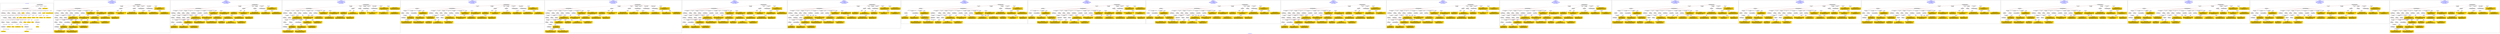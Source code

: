 digraph n0 {
fontcolor="blue"
remincross="true"
label="s28-wildlife-art.csv"
subgraph cluster_0 {
label="1-correct model"
n2[style="filled",color="white",fillcolor="lightgray",label="E12_Production1"];
n3[style="filled",color="white",fillcolor="lightgray",label="E21_Person1"];
n4[style="filled",color="white",fillcolor="lightgray",label="E55_Type2"];
n5[style="filled",color="white",fillcolor="lightgray",label="E53_Place1"];
n6[style="filled",color="white",fillcolor="lightgray",label="E69_Death1"];
n7[style="filled",color="white",fillcolor="lightgray",label="E74_Group1"];
n8[style="filled",color="white",fillcolor="lightgray",label="E82_Actor_Appellation1"];
n9[style="filled",color="white",fillcolor="lightgray",label="E67_Birth1"];
n10[shape="plaintext",style="filled",fillcolor="gold",label="Maker_URI"];
n11[style="filled",color="white",fillcolor="lightgray",label="E22_Man-Made_Object1"];
n12[style="filled",color="white",fillcolor="lightgray",label="E35_Title1"];
n13[style="filled",color="white",fillcolor="lightgray",label="E8_Acquisition1"];
n14[style="filled",color="white",fillcolor="lightgray",label="E55_Type1"];
n15[shape="plaintext",style="filled",fillcolor="gold",label="Description"];
n16[style="filled",color="white",fillcolor="lightgray",label="E54_Dimension1"];
n17[style="filled",color="white",fillcolor="lightgray",label="E40_Legal_Body1"];
n18[style="filled",color="white",fillcolor="lightgray",label="E53_Place2"];
n19[shape="plaintext",style="filled",fillcolor="gold",label="Object_URI"];
n20[style="filled",color="white",fillcolor="lightgray",label="E33_Linguistic_Object2"];
n21[style="filled",color="white",fillcolor="lightgray",label="E55_Type3"];
n22[shape="plaintext",style="filled",fillcolor="gold",label="Collector Information"];
n23[shape="plaintext",style="filled",fillcolor="gold",label="Title"];
n24[shape="plaintext",style="filled",fillcolor="gold",label="Owner"];
n25[style="filled",color="white",fillcolor="lightgray",label="E48_Place_Name1"];
n26[shape="plaintext",style="filled",fillcolor="gold",label="Place Made"];
n27[style="filled",color="white",fillcolor="lightgray",label="E52_Time-Span1"];
n28[shape="plaintext",style="filled",fillcolor="gold",label="Maker Birth Date"];
n29[style="filled",color="white",fillcolor="lightgray",label="E52_Time-Span2"];
n30[shape="plaintext",style="filled",fillcolor="gold",label="Maker Death Date"];
n31[shape="plaintext",style="filled",fillcolor="gold",label="Home Location URI"];
n32[shape="plaintext",style="filled",fillcolor="gold",label="Measurements"];
n33[shape="plaintext",style="filled",fillcolor="gold",label="Category_URI"];
n34[shape="plaintext",style="filled",fillcolor="gold",label="Category"];
n35[shape="plaintext",style="filled",fillcolor="gold",label="Materials_URI"];
n36[shape="plaintext",style="filled",fillcolor="gold",label="Materials"];
n37[shape="plaintext",style="filled",fillcolor="gold",label="Collector_Information_typeURI"];
n38[shape="plaintext",style="filled",fillcolor="gold",label="Nationality_URI"];
n39[shape="plaintext",style="filled",fillcolor="gold",label="Nationality"];
n40[shape="plaintext",style="filled",fillcolor="gold",label="Maker_Appellation_URI"];
n41[shape="plaintext",style="filled",fillcolor="gold",label="Maker"];
n42[shape="plaintext",style="filled",fillcolor="gold",label="Credit Line"];
n43[shape="plaintext",style="filled",fillcolor="gold",label="How Acquired?"];
n44[shape="plaintext",style="filled",fillcolor="gold",label="Acquisition_URI"];
}
subgraph cluster_1 {
label="candidate 0\nlink coherence:0.6829268292682927\nnode coherence:0.75\nconfidence:0.3977415406107499\nmapping score:0.4260587744064818\ncost:536.009342\n-precision:0.59-recall:0.57"
n46[style="filled",color="white",fillcolor="lightgray",label="E12_Production1"];
n47[style="filled",color="white",fillcolor="lightgray",label="E21_Person1"];
n48[style="filled",color="white",fillcolor="lightgray",label="E55_Type1"];
n49[style="filled",color="white",fillcolor="lightgray",label="E67_Birth1"];
n50[style="filled",color="white",fillcolor="lightgray",label="E74_Group1"];
n51[style="filled",color="white",fillcolor="lightgray",label="E82_Actor_Appellation1"];
n52[style="filled",color="white",fillcolor="lightgray",label="E22_Man-Made_Object1"];
n53[style="filled",color="white",fillcolor="lightgray",label="E30_Right1"];
n54[style="filled",color="white",fillcolor="lightgray",label="E35_Title1"];
n55[style="filled",color="white",fillcolor="lightgray",label="E38_Image1"];
n56[style="filled",color="white",fillcolor="lightgray",label="E54_Dimension1"];
n57[style="filled",color="white",fillcolor="lightgray",label="E8_Acquisition1"];
n58[style="filled",color="white",fillcolor="lightgray",label="E33_Linguistic_Object1"];
n59[style="filled",color="white",fillcolor="lightgray",label="E55_Type2"];
n60[style="filled",color="white",fillcolor="lightgray",label="E55_Type3"];
n61[style="filled",color="white",fillcolor="lightgray",label="E52_Time-Span1"];
n62[style="filled",color="white",fillcolor="lightgray",label="E39_Actor1"];
n63[style="filled",color="white",fillcolor="lightgray",label="E33_Linguistic_Object2"];
n64[style="filled",color="white",fillcolor="lightgray",label="E73_Information_Object1"];
n65[shape="plaintext",style="filled",fillcolor="gold",label="Measurements\n[E54_Dimension,P3_has_note,0.5]\n[E22_Man-Made_Object,classLink,0.191]\n[E22_Man-Made_Object,P3_has_note,0.156]\n[E34_Inscription,P3_has_note,0.152]"];
n66[shape="plaintext",style="filled",fillcolor="gold",label="Maker\n[E82_Actor_Appellation,label,0.307]\n[E8_Acquisition,P3_has_note,0.24]\n[E33_Linguistic_Object,P3_has_note,0.237]\n[E30_Right,P3_has_note,0.215]"];
n67[shape="plaintext",style="filled",fillcolor="gold",label="Object_URI\n[E22_Man-Made_Object,classLink,0.564]\n[E39_Actor,classLink,0.194]\n[E78_Collection,classLink,0.137]\n[E38_Image,classLink,0.105]"];
n68[shape="plaintext",style="filled",fillcolor="gold",label="Category_URI\n[E55_Type,classLink,0.613]\n[E74_Group,classLink,0.197]\n[E57_Material,classLink,0.18]\n[E55_Type,label,0.01]"];
n69[shape="plaintext",style="filled",fillcolor="gold",label="Maker Death Date\n[E52_Time-Span,P82b_end_of_the_end,0.556]\n[E52_Time-Span,P82_at_some_time_within,0.232]\n[E12_Production,P3_has_note,0.163]\n[E33_Linguistic_Object,P3_has_note,0.05]"];
n70[shape="plaintext",style="filled",fillcolor="gold",label="Place Made\n[E33_Linguistic_Object,P3_has_note,0.422]\n[E12_Production,P3_has_note,0.246]\n[E35_Title,label,0.174]\n[E73_Information_Object,P3_has_note,0.158]"];
n71[shape="plaintext",style="filled",fillcolor="gold",label="Home Location URI\n[E39_Actor,classLink,0.357]\n[E78_Collection,classLink,0.253]\n[E22_Man-Made_Object,classLink,0.195]\n[E38_Image,classLink,0.194]"];
n72[shape="plaintext",style="filled",fillcolor="gold",label="Title\n[E22_Man-Made_Object,P3_has_note,0.34]\n[E73_Information_Object,P3_has_note,0.303]\n[E33_Linguistic_Object,P3_has_note,0.187]\n[E35_Title,label,0.169]"];
n73[shape="plaintext",style="filled",fillcolor="gold",label="Description\n[E22_Man-Made_Object,P3_has_note,0.355]\n[E73_Information_Object,P3_has_note,0.301]\n[E33_Linguistic_Object,P3_has_note,0.177]\n[E35_Title,label,0.166]"];
n74[shape="plaintext",style="filled",fillcolor="gold",label="Materials_URI\n[E55_Type,classLink,0.4]\n[E57_Material,classLink,0.384]\n[E74_Group,classLink,0.214]\n[E55_Type,label,0.002]"];
n75[shape="plaintext",style="filled",fillcolor="gold",label="Acquisition_URI\n[E22_Man-Made_Object,classLink,0.506]\n[E39_Actor,classLink,0.219]\n[E78_Collection,classLink,0.156]\n[E38_Image,classLink,0.119]"];
n76[shape="plaintext",style="filled",fillcolor="gold",label="Category\n[E55_Type,label,0.402]\n[E55_Type,classLink,0.244]\n[E33_Linguistic_Object,P3_has_note,0.199]\n[E22_Man-Made_Object,P3_has_note,0.155]"];
n77[shape="plaintext",style="filled",fillcolor="gold",label="Materials\n[E29_Design_or_Procedure,P3_has_note,0.384]\n[E57_Material,label,0.225]\n[E55_Type,label,0.215]\n[E57_Material,classLink,0.176]"];
n78[shape="plaintext",style="filled",fillcolor="gold",label="Maker_URI\n[E21_Person,classLink,0.364]\n[E82_Actor_Appellation,classLink,0.272]\n[E39_Actor,classLink,0.213]\n[E78_Collection,classLink,0.151]"];
n79[shape="plaintext",style="filled",fillcolor="gold",label="Maker Birth Date\n[E52_Time-Span,P82_at_some_time_within,0.352]\n[E52_Time-Span,P82b_end_of_the_end,0.321]\n[E52_Time-Span,P82a_begin_of_the_begin,0.173]\n[E12_Production,P3_has_note,0.154]"];
n80[shape="plaintext",style="filled",fillcolor="gold",label="Nationality\n[E44_Place_Appellation,label,0.56]\n[E12_Production,P3_has_note,0.246]\n[E33_Linguistic_Object,P3_has_note,0.129]\n[E39_Actor,P3_has_note,0.066]"];
n81[shape="plaintext",style="filled",fillcolor="gold",label="How Acquired?\n[E30_Right,P3_has_note,0.431]\n[E8_Acquisition,P3_has_note,0.321]\n[E40_Legal_Body,label,0.142]\n[E73_Information_Object,P3_has_note,0.106]"];
n82[shape="plaintext",style="filled",fillcolor="gold",label="Credit Line\n[E8_Acquisition,P3_has_note,0.341]\n[E30_Right,P3_has_note,0.333]\n[E33_Linguistic_Object,P3_has_note,0.167]\n[E22_Man-Made_Object,P3_has_note,0.159]"];
n83[shape="plaintext",style="filled",fillcolor="gold",label="Owner\n[E30_Right,P3_has_note,0.382]\n[E8_Acquisition,P3_has_note,0.303]\n[E40_Legal_Body,label,0.178]\n[E39_Actor,P3_has_note,0.137]"];
n84[shape="plaintext",style="filled",fillcolor="gold",label="Maker_Appellation_URI\n[E82_Actor_Appellation,classLink,0.803]\n[E21_Person,classLink,0.087]\n[E39_Actor,classLink,0.064]\n[E78_Collection,classLink,0.046]"];
n85[shape="plaintext",style="filled",fillcolor="gold",label="Collector_Information_typeURI\n[E55_Type,classLink,0.966]\n[E33_Linguistic_Object,P3_has_note,0.012]\n[E22_Man-Made_Object,P3_has_note,0.012]\n[E73_Information_Object,P3_has_note,0.01]"];
n86[shape="plaintext",style="filled",fillcolor="gold",label="Nationality_URI\n[E74_Group,classLink,0.641]\n[E57_Material,classLink,0.183]\n[E55_Type,classLink,0.171]\n[E39_Actor,P3_has_note,0.005]"];
n87[shape="plaintext",style="filled",fillcolor="gold",label="Collector Information\n[E30_Right,P3_has_note,0.309]\n[E22_Man-Made_Object,P3_has_note,0.238]\n[E33_Linguistic_Object,P3_has_note,0.235]\n[E8_Acquisition,P3_has_note,0.218]"];
}
subgraph cluster_2 {
label="candidate 1\nlink coherence:0.675\nnode coherence:0.75\nconfidence:0.39930926701595004\nmapping score:0.42658134987488183\ncost:237.99935\n-precision:0.58-recall:0.55"
n89[style="filled",color="white",fillcolor="lightgray",label="E12_Production1"];
n90[style="filled",color="white",fillcolor="lightgray",label="E21_Person1"];
n91[style="filled",color="white",fillcolor="lightgray",label="E52_Time-Span2"];
n92[style="filled",color="white",fillcolor="lightgray",label="E55_Type1"];
n93[style="filled",color="white",fillcolor="lightgray",label="E74_Group1"];
n94[style="filled",color="white",fillcolor="lightgray",label="E82_Actor_Appellation1"];
n95[style="filled",color="white",fillcolor="lightgray",label="E22_Man-Made_Object1"];
n96[style="filled",color="white",fillcolor="lightgray",label="E30_Right1"];
n97[style="filled",color="white",fillcolor="lightgray",label="E35_Title1"];
n98[style="filled",color="white",fillcolor="lightgray",label="E38_Image1"];
n99[style="filled",color="white",fillcolor="lightgray",label="E40_Legal_Body1"];
n100[style="filled",color="white",fillcolor="lightgray",label="E54_Dimension1"];
n101[style="filled",color="white",fillcolor="lightgray",label="E8_Acquisition1"];
n102[style="filled",color="white",fillcolor="lightgray",label="E33_Linguistic_Object1"];
n103[style="filled",color="white",fillcolor="lightgray",label="E55_Type2"];
n104[style="filled",color="white",fillcolor="lightgray",label="E55_Type3"];
n105[style="filled",color="white",fillcolor="lightgray",label="E39_Actor1"];
n106[style="filled",color="white",fillcolor="lightgray",label="E33_Linguistic_Object2"];
n107[shape="plaintext",style="filled",fillcolor="gold",label="Measurements\n[E54_Dimension,P3_has_note,0.5]\n[E22_Man-Made_Object,classLink,0.191]\n[E22_Man-Made_Object,P3_has_note,0.156]\n[E34_Inscription,P3_has_note,0.152]"];
n108[shape="plaintext",style="filled",fillcolor="gold",label="Maker\n[E82_Actor_Appellation,label,0.307]\n[E8_Acquisition,P3_has_note,0.24]\n[E33_Linguistic_Object,P3_has_note,0.237]\n[E30_Right,P3_has_note,0.215]"];
n109[shape="plaintext",style="filled",fillcolor="gold",label="Object_URI\n[E22_Man-Made_Object,classLink,0.564]\n[E39_Actor,classLink,0.194]\n[E78_Collection,classLink,0.137]\n[E38_Image,classLink,0.105]"];
n110[shape="plaintext",style="filled",fillcolor="gold",label="Category_URI\n[E55_Type,classLink,0.613]\n[E74_Group,classLink,0.197]\n[E57_Material,classLink,0.18]\n[E55_Type,label,0.01]"];
n111[shape="plaintext",style="filled",fillcolor="gold",label="Place Made\n[E33_Linguistic_Object,P3_has_note,0.422]\n[E12_Production,P3_has_note,0.246]\n[E35_Title,label,0.174]\n[E73_Information_Object,P3_has_note,0.158]"];
n112[shape="plaintext",style="filled",fillcolor="gold",label="Maker Birth Date\n[E52_Time-Span,P82_at_some_time_within,0.352]\n[E52_Time-Span,P82b_end_of_the_end,0.321]\n[E52_Time-Span,P82a_begin_of_the_begin,0.173]\n[E12_Production,P3_has_note,0.154]"];
n113[shape="plaintext",style="filled",fillcolor="gold",label="Home Location URI\n[E39_Actor,classLink,0.357]\n[E78_Collection,classLink,0.253]\n[E22_Man-Made_Object,classLink,0.195]\n[E38_Image,classLink,0.194]"];
n114[shape="plaintext",style="filled",fillcolor="gold",label="Maker Death Date\n[E52_Time-Span,P82b_end_of_the_end,0.556]\n[E52_Time-Span,P82_at_some_time_within,0.232]\n[E12_Production,P3_has_note,0.163]\n[E33_Linguistic_Object,P3_has_note,0.05]"];
n115[shape="plaintext",style="filled",fillcolor="gold",label="Title\n[E22_Man-Made_Object,P3_has_note,0.34]\n[E73_Information_Object,P3_has_note,0.303]\n[E33_Linguistic_Object,P3_has_note,0.187]\n[E35_Title,label,0.169]"];
n116[shape="plaintext",style="filled",fillcolor="gold",label="Description\n[E22_Man-Made_Object,P3_has_note,0.355]\n[E73_Information_Object,P3_has_note,0.301]\n[E33_Linguistic_Object,P3_has_note,0.177]\n[E35_Title,label,0.166]"];
n117[shape="plaintext",style="filled",fillcolor="gold",label="Materials_URI\n[E55_Type,classLink,0.4]\n[E57_Material,classLink,0.384]\n[E74_Group,classLink,0.214]\n[E55_Type,label,0.002]"];
n118[shape="plaintext",style="filled",fillcolor="gold",label="Acquisition_URI\n[E22_Man-Made_Object,classLink,0.506]\n[E39_Actor,classLink,0.219]\n[E78_Collection,classLink,0.156]\n[E38_Image,classLink,0.119]"];
n119[shape="plaintext",style="filled",fillcolor="gold",label="Category\n[E55_Type,label,0.402]\n[E55_Type,classLink,0.244]\n[E33_Linguistic_Object,P3_has_note,0.199]\n[E22_Man-Made_Object,P3_has_note,0.155]"];
n120[shape="plaintext",style="filled",fillcolor="gold",label="Materials\n[E29_Design_or_Procedure,P3_has_note,0.384]\n[E57_Material,label,0.225]\n[E55_Type,label,0.215]\n[E57_Material,classLink,0.176]"];
n121[shape="plaintext",style="filled",fillcolor="gold",label="Maker_URI\n[E21_Person,classLink,0.364]\n[E82_Actor_Appellation,classLink,0.272]\n[E39_Actor,classLink,0.213]\n[E78_Collection,classLink,0.151]"];
n122[shape="plaintext",style="filled",fillcolor="gold",label="How Acquired?\n[E30_Right,P3_has_note,0.431]\n[E8_Acquisition,P3_has_note,0.321]\n[E40_Legal_Body,label,0.142]\n[E73_Information_Object,P3_has_note,0.106]"];
n123[shape="plaintext",style="filled",fillcolor="gold",label="Nationality\n[E44_Place_Appellation,label,0.56]\n[E12_Production,P3_has_note,0.246]\n[E33_Linguistic_Object,P3_has_note,0.129]\n[E39_Actor,P3_has_note,0.066]"];
n124[shape="plaintext",style="filled",fillcolor="gold",label="Credit Line\n[E8_Acquisition,P3_has_note,0.341]\n[E30_Right,P3_has_note,0.333]\n[E33_Linguistic_Object,P3_has_note,0.167]\n[E22_Man-Made_Object,P3_has_note,0.159]"];
n125[shape="plaintext",style="filled",fillcolor="gold",label="Owner\n[E30_Right,P3_has_note,0.382]\n[E8_Acquisition,P3_has_note,0.303]\n[E40_Legal_Body,label,0.178]\n[E39_Actor,P3_has_note,0.137]"];
n126[shape="plaintext",style="filled",fillcolor="gold",label="Maker_Appellation_URI\n[E82_Actor_Appellation,classLink,0.803]\n[E21_Person,classLink,0.087]\n[E39_Actor,classLink,0.064]\n[E78_Collection,classLink,0.046]"];
n127[shape="plaintext",style="filled",fillcolor="gold",label="Collector_Information_typeURI\n[E55_Type,classLink,0.966]\n[E33_Linguistic_Object,P3_has_note,0.012]\n[E22_Man-Made_Object,P3_has_note,0.012]\n[E73_Information_Object,P3_has_note,0.01]"];
n128[shape="plaintext",style="filled",fillcolor="gold",label="Nationality_URI\n[E74_Group,classLink,0.641]\n[E57_Material,classLink,0.183]\n[E55_Type,classLink,0.171]\n[E39_Actor,P3_has_note,0.005]"];
n129[shape="plaintext",style="filled",fillcolor="gold",label="Collector Information\n[E30_Right,P3_has_note,0.309]\n[E22_Man-Made_Object,P3_has_note,0.238]\n[E33_Linguistic_Object,P3_has_note,0.235]\n[E8_Acquisition,P3_has_note,0.218]"];
}
subgraph cluster_3 {
label="candidate 10\nlink coherence:0.6585365853658537\nnode coherence:0.75\nconfidence:0.3977415406107499\nmapping score:0.4260587744064818\ncost:536.009392\n-precision:0.59-recall:0.57"
n131[style="filled",color="white",fillcolor="lightgray",label="E12_Production1"];
n132[style="filled",color="white",fillcolor="lightgray",label="E21_Person1"];
n133[style="filled",color="white",fillcolor="lightgray",label="E67_Birth1"];
n134[style="filled",color="white",fillcolor="lightgray",label="E74_Group1"];
n135[style="filled",color="white",fillcolor="lightgray",label="E82_Actor_Appellation1"];
n136[style="filled",color="white",fillcolor="lightgray",label="E22_Man-Made_Object1"];
n137[style="filled",color="white",fillcolor="lightgray",label="E30_Right1"];
n138[style="filled",color="white",fillcolor="lightgray",label="E35_Title1"];
n139[style="filled",color="white",fillcolor="lightgray",label="E38_Image1"];
n140[style="filled",color="white",fillcolor="lightgray",label="E54_Dimension1"];
n141[style="filled",color="white",fillcolor="lightgray",label="E55_Type3"];
n142[style="filled",color="white",fillcolor="lightgray",label="E8_Acquisition1"];
n143[style="filled",color="white",fillcolor="lightgray",label="E33_Linguistic_Object2"];
n144[style="filled",color="white",fillcolor="lightgray",label="E55_Type1"];
n145[style="filled",color="white",fillcolor="lightgray",label="E55_Type2"];
n146[style="filled",color="white",fillcolor="lightgray",label="E52_Time-Span1"];
n147[style="filled",color="white",fillcolor="lightgray",label="E39_Actor1"];
n148[style="filled",color="white",fillcolor="lightgray",label="E33_Linguistic_Object1"];
n149[style="filled",color="white",fillcolor="lightgray",label="E73_Information_Object1"];
n150[shape="plaintext",style="filled",fillcolor="gold",label="Measurements\n[E54_Dimension,P3_has_note,0.5]\n[E22_Man-Made_Object,classLink,0.191]\n[E22_Man-Made_Object,P3_has_note,0.156]\n[E34_Inscription,P3_has_note,0.152]"];
n151[shape="plaintext",style="filled",fillcolor="gold",label="Maker\n[E82_Actor_Appellation,label,0.307]\n[E8_Acquisition,P3_has_note,0.24]\n[E33_Linguistic_Object,P3_has_note,0.237]\n[E30_Right,P3_has_note,0.215]"];
n152[shape="plaintext",style="filled",fillcolor="gold",label="Object_URI\n[E22_Man-Made_Object,classLink,0.564]\n[E39_Actor,classLink,0.194]\n[E78_Collection,classLink,0.137]\n[E38_Image,classLink,0.105]"];
n153[shape="plaintext",style="filled",fillcolor="gold",label="Category_URI\n[E55_Type,classLink,0.613]\n[E74_Group,classLink,0.197]\n[E57_Material,classLink,0.18]\n[E55_Type,label,0.01]"];
n154[shape="plaintext",style="filled",fillcolor="gold",label="Maker Death Date\n[E52_Time-Span,P82b_end_of_the_end,0.556]\n[E52_Time-Span,P82_at_some_time_within,0.232]\n[E12_Production,P3_has_note,0.163]\n[E33_Linguistic_Object,P3_has_note,0.05]"];
n155[shape="plaintext",style="filled",fillcolor="gold",label="Place Made\n[E33_Linguistic_Object,P3_has_note,0.422]\n[E12_Production,P3_has_note,0.246]\n[E35_Title,label,0.174]\n[E73_Information_Object,P3_has_note,0.158]"];
n156[shape="plaintext",style="filled",fillcolor="gold",label="Home Location URI\n[E39_Actor,classLink,0.357]\n[E78_Collection,classLink,0.253]\n[E22_Man-Made_Object,classLink,0.195]\n[E38_Image,classLink,0.194]"];
n157[shape="plaintext",style="filled",fillcolor="gold",label="Title\n[E22_Man-Made_Object,P3_has_note,0.34]\n[E73_Information_Object,P3_has_note,0.303]\n[E33_Linguistic_Object,P3_has_note,0.187]\n[E35_Title,label,0.169]"];
n158[shape="plaintext",style="filled",fillcolor="gold",label="Description\n[E22_Man-Made_Object,P3_has_note,0.355]\n[E73_Information_Object,P3_has_note,0.301]\n[E33_Linguistic_Object,P3_has_note,0.177]\n[E35_Title,label,0.166]"];
n159[shape="plaintext",style="filled",fillcolor="gold",label="Materials_URI\n[E55_Type,classLink,0.4]\n[E57_Material,classLink,0.384]\n[E74_Group,classLink,0.214]\n[E55_Type,label,0.002]"];
n160[shape="plaintext",style="filled",fillcolor="gold",label="Acquisition_URI\n[E22_Man-Made_Object,classLink,0.506]\n[E39_Actor,classLink,0.219]\n[E78_Collection,classLink,0.156]\n[E38_Image,classLink,0.119]"];
n161[shape="plaintext",style="filled",fillcolor="gold",label="Category\n[E55_Type,label,0.402]\n[E55_Type,classLink,0.244]\n[E33_Linguistic_Object,P3_has_note,0.199]\n[E22_Man-Made_Object,P3_has_note,0.155]"];
n162[shape="plaintext",style="filled",fillcolor="gold",label="Materials\n[E29_Design_or_Procedure,P3_has_note,0.384]\n[E57_Material,label,0.225]\n[E55_Type,label,0.215]\n[E57_Material,classLink,0.176]"];
n163[shape="plaintext",style="filled",fillcolor="gold",label="Maker_URI\n[E21_Person,classLink,0.364]\n[E82_Actor_Appellation,classLink,0.272]\n[E39_Actor,classLink,0.213]\n[E78_Collection,classLink,0.151]"];
n164[shape="plaintext",style="filled",fillcolor="gold",label="Maker Birth Date\n[E52_Time-Span,P82_at_some_time_within,0.352]\n[E52_Time-Span,P82b_end_of_the_end,0.321]\n[E52_Time-Span,P82a_begin_of_the_begin,0.173]\n[E12_Production,P3_has_note,0.154]"];
n165[shape="plaintext",style="filled",fillcolor="gold",label="Nationality\n[E44_Place_Appellation,label,0.56]\n[E12_Production,P3_has_note,0.246]\n[E33_Linguistic_Object,P3_has_note,0.129]\n[E39_Actor,P3_has_note,0.066]"];
n166[shape="plaintext",style="filled",fillcolor="gold",label="How Acquired?\n[E30_Right,P3_has_note,0.431]\n[E8_Acquisition,P3_has_note,0.321]\n[E40_Legal_Body,label,0.142]\n[E73_Information_Object,P3_has_note,0.106]"];
n167[shape="plaintext",style="filled",fillcolor="gold",label="Credit Line\n[E8_Acquisition,P3_has_note,0.341]\n[E30_Right,P3_has_note,0.333]\n[E33_Linguistic_Object,P3_has_note,0.167]\n[E22_Man-Made_Object,P3_has_note,0.159]"];
n168[shape="plaintext",style="filled",fillcolor="gold",label="Owner\n[E30_Right,P3_has_note,0.382]\n[E8_Acquisition,P3_has_note,0.303]\n[E40_Legal_Body,label,0.178]\n[E39_Actor,P3_has_note,0.137]"];
n169[shape="plaintext",style="filled",fillcolor="gold",label="Maker_Appellation_URI\n[E82_Actor_Appellation,classLink,0.803]\n[E21_Person,classLink,0.087]\n[E39_Actor,classLink,0.064]\n[E78_Collection,classLink,0.046]"];
n170[shape="plaintext",style="filled",fillcolor="gold",label="Collector_Information_typeURI\n[E55_Type,classLink,0.966]\n[E33_Linguistic_Object,P3_has_note,0.012]\n[E22_Man-Made_Object,P3_has_note,0.012]\n[E73_Information_Object,P3_has_note,0.01]"];
n171[shape="plaintext",style="filled",fillcolor="gold",label="Nationality_URI\n[E74_Group,classLink,0.641]\n[E57_Material,classLink,0.183]\n[E55_Type,classLink,0.171]\n[E39_Actor,P3_has_note,0.005]"];
n172[shape="plaintext",style="filled",fillcolor="gold",label="Collector Information\n[E30_Right,P3_has_note,0.309]\n[E22_Man-Made_Object,P3_has_note,0.238]\n[E33_Linguistic_Object,P3_has_note,0.235]\n[E8_Acquisition,P3_has_note,0.218]"];
}
subgraph cluster_4 {
label="candidate 11\nlink coherence:0.6585365853658537\nnode coherence:0.75\nconfidence:0.3977415406107499\nmapping score:0.4260587744064818\ncost:536.009432\n-precision:0.59-recall:0.57"
n174[style="filled",color="white",fillcolor="lightgray",label="E12_Production1"];
n175[style="filled",color="white",fillcolor="lightgray",label="E55_Type1"];
n176[style="filled",color="white",fillcolor="lightgray",label="E21_Person1"];
n177[style="filled",color="white",fillcolor="lightgray",label="E67_Birth1"];
n178[style="filled",color="white",fillcolor="lightgray",label="E74_Group1"];
n179[style="filled",color="white",fillcolor="lightgray",label="E82_Actor_Appellation1"];
n180[style="filled",color="white",fillcolor="lightgray",label="E22_Man-Made_Object1"];
n181[style="filled",color="white",fillcolor="lightgray",label="E30_Right1"];
n182[style="filled",color="white",fillcolor="lightgray",label="E35_Title1"];
n183[style="filled",color="white",fillcolor="lightgray",label="E38_Image1"];
n184[style="filled",color="white",fillcolor="lightgray",label="E54_Dimension1"];
n185[style="filled",color="white",fillcolor="lightgray",label="E8_Acquisition1"];
n186[style="filled",color="white",fillcolor="lightgray",label="E33_Linguistic_Object1"];
n187[style="filled",color="white",fillcolor="lightgray",label="E55_Type2"];
n188[style="filled",color="white",fillcolor="lightgray",label="E55_Type3"];
n189[style="filled",color="white",fillcolor="lightgray",label="E52_Time-Span1"];
n190[style="filled",color="white",fillcolor="lightgray",label="E39_Actor1"];
n191[style="filled",color="white",fillcolor="lightgray",label="E33_Linguistic_Object2"];
n192[style="filled",color="white",fillcolor="lightgray",label="E73_Information_Object1"];
n193[shape="plaintext",style="filled",fillcolor="gold",label="Measurements\n[E54_Dimension,P3_has_note,0.5]\n[E22_Man-Made_Object,classLink,0.191]\n[E22_Man-Made_Object,P3_has_note,0.156]\n[E34_Inscription,P3_has_note,0.152]"];
n194[shape="plaintext",style="filled",fillcolor="gold",label="Maker\n[E82_Actor_Appellation,label,0.307]\n[E8_Acquisition,P3_has_note,0.24]\n[E33_Linguistic_Object,P3_has_note,0.237]\n[E30_Right,P3_has_note,0.215]"];
n195[shape="plaintext",style="filled",fillcolor="gold",label="Object_URI\n[E22_Man-Made_Object,classLink,0.564]\n[E39_Actor,classLink,0.194]\n[E78_Collection,classLink,0.137]\n[E38_Image,classLink,0.105]"];
n196[shape="plaintext",style="filled",fillcolor="gold",label="Category_URI\n[E55_Type,classLink,0.613]\n[E74_Group,classLink,0.197]\n[E57_Material,classLink,0.18]\n[E55_Type,label,0.01]"];
n197[shape="plaintext",style="filled",fillcolor="gold",label="Maker Death Date\n[E52_Time-Span,P82b_end_of_the_end,0.556]\n[E52_Time-Span,P82_at_some_time_within,0.232]\n[E12_Production,P3_has_note,0.163]\n[E33_Linguistic_Object,P3_has_note,0.05]"];
n198[shape="plaintext",style="filled",fillcolor="gold",label="Place Made\n[E33_Linguistic_Object,P3_has_note,0.422]\n[E12_Production,P3_has_note,0.246]\n[E35_Title,label,0.174]\n[E73_Information_Object,P3_has_note,0.158]"];
n199[shape="plaintext",style="filled",fillcolor="gold",label="Home Location URI\n[E39_Actor,classLink,0.357]\n[E78_Collection,classLink,0.253]\n[E22_Man-Made_Object,classLink,0.195]\n[E38_Image,classLink,0.194]"];
n200[shape="plaintext",style="filled",fillcolor="gold",label="Title\n[E22_Man-Made_Object,P3_has_note,0.34]\n[E73_Information_Object,P3_has_note,0.303]\n[E33_Linguistic_Object,P3_has_note,0.187]\n[E35_Title,label,0.169]"];
n201[shape="plaintext",style="filled",fillcolor="gold",label="Description\n[E22_Man-Made_Object,P3_has_note,0.355]\n[E73_Information_Object,P3_has_note,0.301]\n[E33_Linguistic_Object,P3_has_note,0.177]\n[E35_Title,label,0.166]"];
n202[shape="plaintext",style="filled",fillcolor="gold",label="Materials_URI\n[E55_Type,classLink,0.4]\n[E57_Material,classLink,0.384]\n[E74_Group,classLink,0.214]\n[E55_Type,label,0.002]"];
n203[shape="plaintext",style="filled",fillcolor="gold",label="Acquisition_URI\n[E22_Man-Made_Object,classLink,0.506]\n[E39_Actor,classLink,0.219]\n[E78_Collection,classLink,0.156]\n[E38_Image,classLink,0.119]"];
n204[shape="plaintext",style="filled",fillcolor="gold",label="Category\n[E55_Type,label,0.402]\n[E55_Type,classLink,0.244]\n[E33_Linguistic_Object,P3_has_note,0.199]\n[E22_Man-Made_Object,P3_has_note,0.155]"];
n205[shape="plaintext",style="filled",fillcolor="gold",label="Materials\n[E29_Design_or_Procedure,P3_has_note,0.384]\n[E57_Material,label,0.225]\n[E55_Type,label,0.215]\n[E57_Material,classLink,0.176]"];
n206[shape="plaintext",style="filled",fillcolor="gold",label="Maker_URI\n[E21_Person,classLink,0.364]\n[E82_Actor_Appellation,classLink,0.272]\n[E39_Actor,classLink,0.213]\n[E78_Collection,classLink,0.151]"];
n207[shape="plaintext",style="filled",fillcolor="gold",label="Maker Birth Date\n[E52_Time-Span,P82_at_some_time_within,0.352]\n[E52_Time-Span,P82b_end_of_the_end,0.321]\n[E52_Time-Span,P82a_begin_of_the_begin,0.173]\n[E12_Production,P3_has_note,0.154]"];
n208[shape="plaintext",style="filled",fillcolor="gold",label="Nationality\n[E44_Place_Appellation,label,0.56]\n[E12_Production,P3_has_note,0.246]\n[E33_Linguistic_Object,P3_has_note,0.129]\n[E39_Actor,P3_has_note,0.066]"];
n209[shape="plaintext",style="filled",fillcolor="gold",label="How Acquired?\n[E30_Right,P3_has_note,0.431]\n[E8_Acquisition,P3_has_note,0.321]\n[E40_Legal_Body,label,0.142]\n[E73_Information_Object,P3_has_note,0.106]"];
n210[shape="plaintext",style="filled",fillcolor="gold",label="Credit Line\n[E8_Acquisition,P3_has_note,0.341]\n[E30_Right,P3_has_note,0.333]\n[E33_Linguistic_Object,P3_has_note,0.167]\n[E22_Man-Made_Object,P3_has_note,0.159]"];
n211[shape="plaintext",style="filled",fillcolor="gold",label="Owner\n[E30_Right,P3_has_note,0.382]\n[E8_Acquisition,P3_has_note,0.303]\n[E40_Legal_Body,label,0.178]\n[E39_Actor,P3_has_note,0.137]"];
n212[shape="plaintext",style="filled",fillcolor="gold",label="Maker_Appellation_URI\n[E82_Actor_Appellation,classLink,0.803]\n[E21_Person,classLink,0.087]\n[E39_Actor,classLink,0.064]\n[E78_Collection,classLink,0.046]"];
n213[shape="plaintext",style="filled",fillcolor="gold",label="Collector_Information_typeURI\n[E55_Type,classLink,0.966]\n[E33_Linguistic_Object,P3_has_note,0.012]\n[E22_Man-Made_Object,P3_has_note,0.012]\n[E73_Information_Object,P3_has_note,0.01]"];
n214[shape="plaintext",style="filled",fillcolor="gold",label="Nationality_URI\n[E74_Group,classLink,0.641]\n[E57_Material,classLink,0.183]\n[E55_Type,classLink,0.171]\n[E39_Actor,P3_has_note,0.005]"];
n215[shape="plaintext",style="filled",fillcolor="gold",label="Collector Information\n[E30_Right,P3_has_note,0.309]\n[E22_Man-Made_Object,P3_has_note,0.238]\n[E33_Linguistic_Object,P3_has_note,0.235]\n[E8_Acquisition,P3_has_note,0.218]"];
}
subgraph cluster_5 {
label="candidate 12\nlink coherence:0.6585365853658537\nnode coherence:0.75\nconfidence:0.3977415406107499\nmapping score:0.4260587744064818\ncost:635.019434\n-precision:0.56-recall:0.55"
n217[style="filled",color="white",fillcolor="lightgray",label="E12_Production1"];
n218[style="filled",color="white",fillcolor="lightgray",label="E21_Person1"];
n219[style="filled",color="white",fillcolor="lightgray",label="E55_Type1"];
n220[style="filled",color="white",fillcolor="lightgray",label="E67_Birth1"];
n221[style="filled",color="white",fillcolor="lightgray",label="E74_Group1"];
n222[style="filled",color="white",fillcolor="lightgray",label="E22_Man-Made_Object1"];
n223[style="filled",color="white",fillcolor="lightgray",label="E30_Right1"];
n224[style="filled",color="white",fillcolor="lightgray",label="E35_Title1"];
n225[style="filled",color="white",fillcolor="lightgray",label="E38_Image1"];
n226[style="filled",color="white",fillcolor="lightgray",label="E54_Dimension1"];
n227[style="filled",color="white",fillcolor="lightgray",label="E8_Acquisition1"];
n228[style="filled",color="white",fillcolor="lightgray",label="E33_Linguistic_Object1"];
n229[style="filled",color="white",fillcolor="lightgray",label="E55_Type2"];
n230[style="filled",color="white",fillcolor="lightgray",label="E55_Type3"];
n231[style="filled",color="white",fillcolor="lightgray",label="E52_Time-Span1"];
n232[style="filled",color="white",fillcolor="lightgray",label="E39_Actor1"];
n233[style="filled",color="white",fillcolor="lightgray",label="E33_Linguistic_Object2"];
n234[style="filled",color="white",fillcolor="lightgray",label="E73_Information_Object1"];
n235[style="filled",color="white",fillcolor="lightgray",label="E82_Actor_Appellation1"];
n236[shape="plaintext",style="filled",fillcolor="gold",label="Measurements\n[E54_Dimension,P3_has_note,0.5]\n[E22_Man-Made_Object,classLink,0.191]\n[E22_Man-Made_Object,P3_has_note,0.156]\n[E34_Inscription,P3_has_note,0.152]"];
n237[shape="plaintext",style="filled",fillcolor="gold",label="Maker\n[E82_Actor_Appellation,label,0.307]\n[E8_Acquisition,P3_has_note,0.24]\n[E33_Linguistic_Object,P3_has_note,0.237]\n[E30_Right,P3_has_note,0.215]"];
n238[shape="plaintext",style="filled",fillcolor="gold",label="Object_URI\n[E22_Man-Made_Object,classLink,0.564]\n[E39_Actor,classLink,0.194]\n[E78_Collection,classLink,0.137]\n[E38_Image,classLink,0.105]"];
n239[shape="plaintext",style="filled",fillcolor="gold",label="Category_URI\n[E55_Type,classLink,0.613]\n[E74_Group,classLink,0.197]\n[E57_Material,classLink,0.18]\n[E55_Type,label,0.01]"];
n240[shape="plaintext",style="filled",fillcolor="gold",label="Maker Death Date\n[E52_Time-Span,P82b_end_of_the_end,0.556]\n[E52_Time-Span,P82_at_some_time_within,0.232]\n[E12_Production,P3_has_note,0.163]\n[E33_Linguistic_Object,P3_has_note,0.05]"];
n241[shape="plaintext",style="filled",fillcolor="gold",label="Place Made\n[E33_Linguistic_Object,P3_has_note,0.422]\n[E12_Production,P3_has_note,0.246]\n[E35_Title,label,0.174]\n[E73_Information_Object,P3_has_note,0.158]"];
n242[shape="plaintext",style="filled",fillcolor="gold",label="Home Location URI\n[E39_Actor,classLink,0.357]\n[E78_Collection,classLink,0.253]\n[E22_Man-Made_Object,classLink,0.195]\n[E38_Image,classLink,0.194]"];
n243[shape="plaintext",style="filled",fillcolor="gold",label="Title\n[E22_Man-Made_Object,P3_has_note,0.34]\n[E73_Information_Object,P3_has_note,0.303]\n[E33_Linguistic_Object,P3_has_note,0.187]\n[E35_Title,label,0.169]"];
n244[shape="plaintext",style="filled",fillcolor="gold",label="Description\n[E22_Man-Made_Object,P3_has_note,0.355]\n[E73_Information_Object,P3_has_note,0.301]\n[E33_Linguistic_Object,P3_has_note,0.177]\n[E35_Title,label,0.166]"];
n245[shape="plaintext",style="filled",fillcolor="gold",label="Materials_URI\n[E55_Type,classLink,0.4]\n[E57_Material,classLink,0.384]\n[E74_Group,classLink,0.214]\n[E55_Type,label,0.002]"];
n246[shape="plaintext",style="filled",fillcolor="gold",label="Acquisition_URI\n[E22_Man-Made_Object,classLink,0.506]\n[E39_Actor,classLink,0.219]\n[E78_Collection,classLink,0.156]\n[E38_Image,classLink,0.119]"];
n247[shape="plaintext",style="filled",fillcolor="gold",label="Category\n[E55_Type,label,0.402]\n[E55_Type,classLink,0.244]\n[E33_Linguistic_Object,P3_has_note,0.199]\n[E22_Man-Made_Object,P3_has_note,0.155]"];
n248[shape="plaintext",style="filled",fillcolor="gold",label="Materials\n[E29_Design_or_Procedure,P3_has_note,0.384]\n[E57_Material,label,0.225]\n[E55_Type,label,0.215]\n[E57_Material,classLink,0.176]"];
n249[shape="plaintext",style="filled",fillcolor="gold",label="Maker_URI\n[E21_Person,classLink,0.364]\n[E82_Actor_Appellation,classLink,0.272]\n[E39_Actor,classLink,0.213]\n[E78_Collection,classLink,0.151]"];
n250[shape="plaintext",style="filled",fillcolor="gold",label="Maker Birth Date\n[E52_Time-Span,P82_at_some_time_within,0.352]\n[E52_Time-Span,P82b_end_of_the_end,0.321]\n[E52_Time-Span,P82a_begin_of_the_begin,0.173]\n[E12_Production,P3_has_note,0.154]"];
n251[shape="plaintext",style="filled",fillcolor="gold",label="Nationality\n[E44_Place_Appellation,label,0.56]\n[E12_Production,P3_has_note,0.246]\n[E33_Linguistic_Object,P3_has_note,0.129]\n[E39_Actor,P3_has_note,0.066]"];
n252[shape="plaintext",style="filled",fillcolor="gold",label="How Acquired?\n[E30_Right,P3_has_note,0.431]\n[E8_Acquisition,P3_has_note,0.321]\n[E40_Legal_Body,label,0.142]\n[E73_Information_Object,P3_has_note,0.106]"];
n253[shape="plaintext",style="filled",fillcolor="gold",label="Credit Line\n[E8_Acquisition,P3_has_note,0.341]\n[E30_Right,P3_has_note,0.333]\n[E33_Linguistic_Object,P3_has_note,0.167]\n[E22_Man-Made_Object,P3_has_note,0.159]"];
n254[shape="plaintext",style="filled",fillcolor="gold",label="Owner\n[E30_Right,P3_has_note,0.382]\n[E8_Acquisition,P3_has_note,0.303]\n[E40_Legal_Body,label,0.178]\n[E39_Actor,P3_has_note,0.137]"];
n255[shape="plaintext",style="filled",fillcolor="gold",label="Maker_Appellation_URI\n[E82_Actor_Appellation,classLink,0.803]\n[E21_Person,classLink,0.087]\n[E39_Actor,classLink,0.064]\n[E78_Collection,classLink,0.046]"];
n256[shape="plaintext",style="filled",fillcolor="gold",label="Collector_Information_typeURI\n[E55_Type,classLink,0.966]\n[E33_Linguistic_Object,P3_has_note,0.012]\n[E22_Man-Made_Object,P3_has_note,0.012]\n[E73_Information_Object,P3_has_note,0.01]"];
n257[shape="plaintext",style="filled",fillcolor="gold",label="Nationality_URI\n[E74_Group,classLink,0.641]\n[E57_Material,classLink,0.183]\n[E55_Type,classLink,0.171]\n[E39_Actor,P3_has_note,0.005]"];
n258[shape="plaintext",style="filled",fillcolor="gold",label="Collector Information\n[E30_Right,P3_has_note,0.309]\n[E22_Man-Made_Object,P3_has_note,0.238]\n[E33_Linguistic_Object,P3_has_note,0.235]\n[E8_Acquisition,P3_has_note,0.218]"];
}
subgraph cluster_6 {
label="candidate 13\nlink coherence:0.65\nnode coherence:0.75\nconfidence:0.39930926701595004\nmapping score:0.42658134987488183\ncost:237.99936\n-precision:0.55-recall:0.52"
n260[style="filled",color="white",fillcolor="lightgray",label="E12_Production1"];
n261[style="filled",color="white",fillcolor="lightgray",label="E21_Person1"];
n262[style="filled",color="white",fillcolor="lightgray",label="E52_Time-Span2"];
n263[style="filled",color="white",fillcolor="lightgray",label="E55_Type1"];
n264[style="filled",color="white",fillcolor="lightgray",label="E74_Group1"];
n265[style="filled",color="white",fillcolor="lightgray",label="E82_Actor_Appellation1"];
n266[style="filled",color="white",fillcolor="lightgray",label="E22_Man-Made_Object1"];
n267[style="filled",color="white",fillcolor="lightgray",label="E30_Right1"];
n268[style="filled",color="white",fillcolor="lightgray",label="E35_Title1"];
n269[style="filled",color="white",fillcolor="lightgray",label="E38_Image1"];
n270[style="filled",color="white",fillcolor="lightgray",label="E40_Legal_Body1"];
n271[style="filled",color="white",fillcolor="lightgray",label="E54_Dimension1"];
n272[style="filled",color="white",fillcolor="lightgray",label="E55_Type3"];
n273[style="filled",color="white",fillcolor="lightgray",label="E8_Acquisition1"];
n274[style="filled",color="white",fillcolor="lightgray",label="E33_Linguistic_Object1"];
n275[style="filled",color="white",fillcolor="lightgray",label="E55_Type2"];
n276[style="filled",color="white",fillcolor="lightgray",label="E39_Actor1"];
n277[style="filled",color="white",fillcolor="lightgray",label="E33_Linguistic_Object2"];
n278[shape="plaintext",style="filled",fillcolor="gold",label="Measurements\n[E54_Dimension,P3_has_note,0.5]\n[E22_Man-Made_Object,classLink,0.191]\n[E22_Man-Made_Object,P3_has_note,0.156]\n[E34_Inscription,P3_has_note,0.152]"];
n279[shape="plaintext",style="filled",fillcolor="gold",label="Maker\n[E82_Actor_Appellation,label,0.307]\n[E8_Acquisition,P3_has_note,0.24]\n[E33_Linguistic_Object,P3_has_note,0.237]\n[E30_Right,P3_has_note,0.215]"];
n280[shape="plaintext",style="filled",fillcolor="gold",label="Object_URI\n[E22_Man-Made_Object,classLink,0.564]\n[E39_Actor,classLink,0.194]\n[E78_Collection,classLink,0.137]\n[E38_Image,classLink,0.105]"];
n281[shape="plaintext",style="filled",fillcolor="gold",label="Category_URI\n[E55_Type,classLink,0.613]\n[E74_Group,classLink,0.197]\n[E57_Material,classLink,0.18]\n[E55_Type,label,0.01]"];
n282[shape="plaintext",style="filled",fillcolor="gold",label="Place Made\n[E33_Linguistic_Object,P3_has_note,0.422]\n[E12_Production,P3_has_note,0.246]\n[E35_Title,label,0.174]\n[E73_Information_Object,P3_has_note,0.158]"];
n283[shape="plaintext",style="filled",fillcolor="gold",label="Maker Birth Date\n[E52_Time-Span,P82_at_some_time_within,0.352]\n[E52_Time-Span,P82b_end_of_the_end,0.321]\n[E52_Time-Span,P82a_begin_of_the_begin,0.173]\n[E12_Production,P3_has_note,0.154]"];
n284[shape="plaintext",style="filled",fillcolor="gold",label="Home Location URI\n[E39_Actor,classLink,0.357]\n[E78_Collection,classLink,0.253]\n[E22_Man-Made_Object,classLink,0.195]\n[E38_Image,classLink,0.194]"];
n285[shape="plaintext",style="filled",fillcolor="gold",label="Maker Death Date\n[E52_Time-Span,P82b_end_of_the_end,0.556]\n[E52_Time-Span,P82_at_some_time_within,0.232]\n[E12_Production,P3_has_note,0.163]\n[E33_Linguistic_Object,P3_has_note,0.05]"];
n286[shape="plaintext",style="filled",fillcolor="gold",label="Title\n[E22_Man-Made_Object,P3_has_note,0.34]\n[E73_Information_Object,P3_has_note,0.303]\n[E33_Linguistic_Object,P3_has_note,0.187]\n[E35_Title,label,0.169]"];
n287[shape="plaintext",style="filled",fillcolor="gold",label="Description\n[E22_Man-Made_Object,P3_has_note,0.355]\n[E73_Information_Object,P3_has_note,0.301]\n[E33_Linguistic_Object,P3_has_note,0.177]\n[E35_Title,label,0.166]"];
n288[shape="plaintext",style="filled",fillcolor="gold",label="Materials_URI\n[E55_Type,classLink,0.4]\n[E57_Material,classLink,0.384]\n[E74_Group,classLink,0.214]\n[E55_Type,label,0.002]"];
n289[shape="plaintext",style="filled",fillcolor="gold",label="Acquisition_URI\n[E22_Man-Made_Object,classLink,0.506]\n[E39_Actor,classLink,0.219]\n[E78_Collection,classLink,0.156]\n[E38_Image,classLink,0.119]"];
n290[shape="plaintext",style="filled",fillcolor="gold",label="Category\n[E55_Type,label,0.402]\n[E55_Type,classLink,0.244]\n[E33_Linguistic_Object,P3_has_note,0.199]\n[E22_Man-Made_Object,P3_has_note,0.155]"];
n291[shape="plaintext",style="filled",fillcolor="gold",label="Materials\n[E29_Design_or_Procedure,P3_has_note,0.384]\n[E57_Material,label,0.225]\n[E55_Type,label,0.215]\n[E57_Material,classLink,0.176]"];
n292[shape="plaintext",style="filled",fillcolor="gold",label="Maker_URI\n[E21_Person,classLink,0.364]\n[E82_Actor_Appellation,classLink,0.272]\n[E39_Actor,classLink,0.213]\n[E78_Collection,classLink,0.151]"];
n293[shape="plaintext",style="filled",fillcolor="gold",label="How Acquired?\n[E30_Right,P3_has_note,0.431]\n[E8_Acquisition,P3_has_note,0.321]\n[E40_Legal_Body,label,0.142]\n[E73_Information_Object,P3_has_note,0.106]"];
n294[shape="plaintext",style="filled",fillcolor="gold",label="Nationality\n[E44_Place_Appellation,label,0.56]\n[E12_Production,P3_has_note,0.246]\n[E33_Linguistic_Object,P3_has_note,0.129]\n[E39_Actor,P3_has_note,0.066]"];
n295[shape="plaintext",style="filled",fillcolor="gold",label="Credit Line\n[E8_Acquisition,P3_has_note,0.341]\n[E30_Right,P3_has_note,0.333]\n[E33_Linguistic_Object,P3_has_note,0.167]\n[E22_Man-Made_Object,P3_has_note,0.159]"];
n296[shape="plaintext",style="filled",fillcolor="gold",label="Owner\n[E30_Right,P3_has_note,0.382]\n[E8_Acquisition,P3_has_note,0.303]\n[E40_Legal_Body,label,0.178]\n[E39_Actor,P3_has_note,0.137]"];
n297[shape="plaintext",style="filled",fillcolor="gold",label="Maker_Appellation_URI\n[E82_Actor_Appellation,classLink,0.803]\n[E21_Person,classLink,0.087]\n[E39_Actor,classLink,0.064]\n[E78_Collection,classLink,0.046]"];
n298[shape="plaintext",style="filled",fillcolor="gold",label="Collector_Information_typeURI\n[E55_Type,classLink,0.966]\n[E33_Linguistic_Object,P3_has_note,0.012]\n[E22_Man-Made_Object,P3_has_note,0.012]\n[E73_Information_Object,P3_has_note,0.01]"];
n299[shape="plaintext",style="filled",fillcolor="gold",label="Nationality_URI\n[E74_Group,classLink,0.641]\n[E57_Material,classLink,0.183]\n[E55_Type,classLink,0.171]\n[E39_Actor,P3_has_note,0.005]"];
n300[shape="plaintext",style="filled",fillcolor="gold",label="Collector Information\n[E30_Right,P3_has_note,0.309]\n[E22_Man-Made_Object,P3_has_note,0.238]\n[E33_Linguistic_Object,P3_has_note,0.235]\n[E8_Acquisition,P3_has_note,0.218]"];
}
subgraph cluster_7 {
label="candidate 14\nlink coherence:0.65\nnode coherence:0.75\nconfidence:0.39930926701595004\nmapping score:0.42658134987488183\ncost:237.9994\n-precision:0.58-recall:0.55"
n302[style="filled",color="white",fillcolor="lightgray",label="E12_Production1"];
n303[style="filled",color="white",fillcolor="lightgray",label="E21_Person1"];
n304[style="filled",color="white",fillcolor="lightgray",label="E52_Time-Span2"];
n305[style="filled",color="white",fillcolor="lightgray",label="E74_Group1"];
n306[style="filled",color="white",fillcolor="lightgray",label="E82_Actor_Appellation1"];
n307[style="filled",color="white",fillcolor="lightgray",label="E22_Man-Made_Object1"];
n308[style="filled",color="white",fillcolor="lightgray",label="E30_Right1"];
n309[style="filled",color="white",fillcolor="lightgray",label="E35_Title1"];
n310[style="filled",color="white",fillcolor="lightgray",label="E38_Image1"];
n311[style="filled",color="white",fillcolor="lightgray",label="E40_Legal_Body1"];
n312[style="filled",color="white",fillcolor="lightgray",label="E54_Dimension1"];
n313[style="filled",color="white",fillcolor="lightgray",label="E55_Type3"];
n314[style="filled",color="white",fillcolor="lightgray",label="E8_Acquisition1"];
n315[style="filled",color="white",fillcolor="lightgray",label="E33_Linguistic_Object2"];
n316[style="filled",color="white",fillcolor="lightgray",label="E55_Type1"];
n317[style="filled",color="white",fillcolor="lightgray",label="E55_Type2"];
n318[style="filled",color="white",fillcolor="lightgray",label="E39_Actor1"];
n319[style="filled",color="white",fillcolor="lightgray",label="E33_Linguistic_Object1"];
n320[shape="plaintext",style="filled",fillcolor="gold",label="Measurements\n[E54_Dimension,P3_has_note,0.5]\n[E22_Man-Made_Object,classLink,0.191]\n[E22_Man-Made_Object,P3_has_note,0.156]\n[E34_Inscription,P3_has_note,0.152]"];
n321[shape="plaintext",style="filled",fillcolor="gold",label="Maker\n[E82_Actor_Appellation,label,0.307]\n[E8_Acquisition,P3_has_note,0.24]\n[E33_Linguistic_Object,P3_has_note,0.237]\n[E30_Right,P3_has_note,0.215]"];
n322[shape="plaintext",style="filled",fillcolor="gold",label="Object_URI\n[E22_Man-Made_Object,classLink,0.564]\n[E39_Actor,classLink,0.194]\n[E78_Collection,classLink,0.137]\n[E38_Image,classLink,0.105]"];
n323[shape="plaintext",style="filled",fillcolor="gold",label="Category_URI\n[E55_Type,classLink,0.613]\n[E74_Group,classLink,0.197]\n[E57_Material,classLink,0.18]\n[E55_Type,label,0.01]"];
n324[shape="plaintext",style="filled",fillcolor="gold",label="Place Made\n[E33_Linguistic_Object,P3_has_note,0.422]\n[E12_Production,P3_has_note,0.246]\n[E35_Title,label,0.174]\n[E73_Information_Object,P3_has_note,0.158]"];
n325[shape="plaintext",style="filled",fillcolor="gold",label="Maker Birth Date\n[E52_Time-Span,P82_at_some_time_within,0.352]\n[E52_Time-Span,P82b_end_of_the_end,0.321]\n[E52_Time-Span,P82a_begin_of_the_begin,0.173]\n[E12_Production,P3_has_note,0.154]"];
n326[shape="plaintext",style="filled",fillcolor="gold",label="Home Location URI\n[E39_Actor,classLink,0.357]\n[E78_Collection,classLink,0.253]\n[E22_Man-Made_Object,classLink,0.195]\n[E38_Image,classLink,0.194]"];
n327[shape="plaintext",style="filled",fillcolor="gold",label="Maker Death Date\n[E52_Time-Span,P82b_end_of_the_end,0.556]\n[E52_Time-Span,P82_at_some_time_within,0.232]\n[E12_Production,P3_has_note,0.163]\n[E33_Linguistic_Object,P3_has_note,0.05]"];
n328[shape="plaintext",style="filled",fillcolor="gold",label="Title\n[E22_Man-Made_Object,P3_has_note,0.34]\n[E73_Information_Object,P3_has_note,0.303]\n[E33_Linguistic_Object,P3_has_note,0.187]\n[E35_Title,label,0.169]"];
n329[shape="plaintext",style="filled",fillcolor="gold",label="Description\n[E22_Man-Made_Object,P3_has_note,0.355]\n[E73_Information_Object,P3_has_note,0.301]\n[E33_Linguistic_Object,P3_has_note,0.177]\n[E35_Title,label,0.166]"];
n330[shape="plaintext",style="filled",fillcolor="gold",label="Materials_URI\n[E55_Type,classLink,0.4]\n[E57_Material,classLink,0.384]\n[E74_Group,classLink,0.214]\n[E55_Type,label,0.002]"];
n331[shape="plaintext",style="filled",fillcolor="gold",label="Acquisition_URI\n[E22_Man-Made_Object,classLink,0.506]\n[E39_Actor,classLink,0.219]\n[E78_Collection,classLink,0.156]\n[E38_Image,classLink,0.119]"];
n332[shape="plaintext",style="filled",fillcolor="gold",label="Category\n[E55_Type,label,0.402]\n[E55_Type,classLink,0.244]\n[E33_Linguistic_Object,P3_has_note,0.199]\n[E22_Man-Made_Object,P3_has_note,0.155]"];
n333[shape="plaintext",style="filled",fillcolor="gold",label="Materials\n[E29_Design_or_Procedure,P3_has_note,0.384]\n[E57_Material,label,0.225]\n[E55_Type,label,0.215]\n[E57_Material,classLink,0.176]"];
n334[shape="plaintext",style="filled",fillcolor="gold",label="Maker_URI\n[E21_Person,classLink,0.364]\n[E82_Actor_Appellation,classLink,0.272]\n[E39_Actor,classLink,0.213]\n[E78_Collection,classLink,0.151]"];
n335[shape="plaintext",style="filled",fillcolor="gold",label="How Acquired?\n[E30_Right,P3_has_note,0.431]\n[E8_Acquisition,P3_has_note,0.321]\n[E40_Legal_Body,label,0.142]\n[E73_Information_Object,P3_has_note,0.106]"];
n336[shape="plaintext",style="filled",fillcolor="gold",label="Nationality\n[E44_Place_Appellation,label,0.56]\n[E12_Production,P3_has_note,0.246]\n[E33_Linguistic_Object,P3_has_note,0.129]\n[E39_Actor,P3_has_note,0.066]"];
n337[shape="plaintext",style="filled",fillcolor="gold",label="Credit Line\n[E8_Acquisition,P3_has_note,0.341]\n[E30_Right,P3_has_note,0.333]\n[E33_Linguistic_Object,P3_has_note,0.167]\n[E22_Man-Made_Object,P3_has_note,0.159]"];
n338[shape="plaintext",style="filled",fillcolor="gold",label="Owner\n[E30_Right,P3_has_note,0.382]\n[E8_Acquisition,P3_has_note,0.303]\n[E40_Legal_Body,label,0.178]\n[E39_Actor,P3_has_note,0.137]"];
n339[shape="plaintext",style="filled",fillcolor="gold",label="Maker_Appellation_URI\n[E82_Actor_Appellation,classLink,0.803]\n[E21_Person,classLink,0.087]\n[E39_Actor,classLink,0.064]\n[E78_Collection,classLink,0.046]"];
n340[shape="plaintext",style="filled",fillcolor="gold",label="Collector_Information_typeURI\n[E55_Type,classLink,0.966]\n[E33_Linguistic_Object,P3_has_note,0.012]\n[E22_Man-Made_Object,P3_has_note,0.012]\n[E73_Information_Object,P3_has_note,0.01]"];
n341[shape="plaintext",style="filled",fillcolor="gold",label="Nationality_URI\n[E74_Group,classLink,0.641]\n[E57_Material,classLink,0.183]\n[E55_Type,classLink,0.171]\n[E39_Actor,P3_has_note,0.005]"];
n342[shape="plaintext",style="filled",fillcolor="gold",label="Collector Information\n[E30_Right,P3_has_note,0.309]\n[E22_Man-Made_Object,P3_has_note,0.238]\n[E33_Linguistic_Object,P3_has_note,0.235]\n[E8_Acquisition,P3_has_note,0.218]"];
}
subgraph cluster_8 {
label="candidate 15\nlink coherence:0.65\nnode coherence:0.75\nconfidence:0.39930926701595004\nmapping score:0.42658134987488183\ncost:237.99942\n-precision:0.58-recall:0.55"
n344[style="filled",color="white",fillcolor="lightgray",label="E12_Production1"];
n345[style="filled",color="white",fillcolor="lightgray",label="E52_Time-Span2"];
n346[style="filled",color="white",fillcolor="lightgray",label="E55_Type1"];
n347[style="filled",color="white",fillcolor="lightgray",label="E21_Person1"];
n348[style="filled",color="white",fillcolor="lightgray",label="E74_Group1"];
n349[style="filled",color="white",fillcolor="lightgray",label="E82_Actor_Appellation1"];
n350[style="filled",color="white",fillcolor="lightgray",label="E22_Man-Made_Object1"];
n351[style="filled",color="white",fillcolor="lightgray",label="E30_Right1"];
n352[style="filled",color="white",fillcolor="lightgray",label="E35_Title1"];
n353[style="filled",color="white",fillcolor="lightgray",label="E38_Image1"];
n354[style="filled",color="white",fillcolor="lightgray",label="E40_Legal_Body1"];
n355[style="filled",color="white",fillcolor="lightgray",label="E54_Dimension1"];
n356[style="filled",color="white",fillcolor="lightgray",label="E55_Type2"];
n357[style="filled",color="white",fillcolor="lightgray",label="E8_Acquisition1"];
n358[style="filled",color="white",fillcolor="lightgray",label="E33_Linguistic_Object1"];
n359[style="filled",color="white",fillcolor="lightgray",label="E55_Type3"];
n360[style="filled",color="white",fillcolor="lightgray",label="E39_Actor1"];
n361[style="filled",color="white",fillcolor="lightgray",label="E33_Linguistic_Object2"];
n362[shape="plaintext",style="filled",fillcolor="gold",label="Measurements\n[E54_Dimension,P3_has_note,0.5]\n[E22_Man-Made_Object,classLink,0.191]\n[E22_Man-Made_Object,P3_has_note,0.156]\n[E34_Inscription,P3_has_note,0.152]"];
n363[shape="plaintext",style="filled",fillcolor="gold",label="Maker\n[E82_Actor_Appellation,label,0.307]\n[E8_Acquisition,P3_has_note,0.24]\n[E33_Linguistic_Object,P3_has_note,0.237]\n[E30_Right,P3_has_note,0.215]"];
n364[shape="plaintext",style="filled",fillcolor="gold",label="Object_URI\n[E22_Man-Made_Object,classLink,0.564]\n[E39_Actor,classLink,0.194]\n[E78_Collection,classLink,0.137]\n[E38_Image,classLink,0.105]"];
n365[shape="plaintext",style="filled",fillcolor="gold",label="Category_URI\n[E55_Type,classLink,0.613]\n[E74_Group,classLink,0.197]\n[E57_Material,classLink,0.18]\n[E55_Type,label,0.01]"];
n366[shape="plaintext",style="filled",fillcolor="gold",label="Place Made\n[E33_Linguistic_Object,P3_has_note,0.422]\n[E12_Production,P3_has_note,0.246]\n[E35_Title,label,0.174]\n[E73_Information_Object,P3_has_note,0.158]"];
n367[shape="plaintext",style="filled",fillcolor="gold",label="Maker Birth Date\n[E52_Time-Span,P82_at_some_time_within,0.352]\n[E52_Time-Span,P82b_end_of_the_end,0.321]\n[E52_Time-Span,P82a_begin_of_the_begin,0.173]\n[E12_Production,P3_has_note,0.154]"];
n368[shape="plaintext",style="filled",fillcolor="gold",label="Home Location URI\n[E39_Actor,classLink,0.357]\n[E78_Collection,classLink,0.253]\n[E22_Man-Made_Object,classLink,0.195]\n[E38_Image,classLink,0.194]"];
n369[shape="plaintext",style="filled",fillcolor="gold",label="Maker Death Date\n[E52_Time-Span,P82b_end_of_the_end,0.556]\n[E52_Time-Span,P82_at_some_time_within,0.232]\n[E12_Production,P3_has_note,0.163]\n[E33_Linguistic_Object,P3_has_note,0.05]"];
n370[shape="plaintext",style="filled",fillcolor="gold",label="Title\n[E22_Man-Made_Object,P3_has_note,0.34]\n[E73_Information_Object,P3_has_note,0.303]\n[E33_Linguistic_Object,P3_has_note,0.187]\n[E35_Title,label,0.169]"];
n371[shape="plaintext",style="filled",fillcolor="gold",label="Description\n[E22_Man-Made_Object,P3_has_note,0.355]\n[E73_Information_Object,P3_has_note,0.301]\n[E33_Linguistic_Object,P3_has_note,0.177]\n[E35_Title,label,0.166]"];
n372[shape="plaintext",style="filled",fillcolor="gold",label="Materials_URI\n[E55_Type,classLink,0.4]\n[E57_Material,classLink,0.384]\n[E74_Group,classLink,0.214]\n[E55_Type,label,0.002]"];
n373[shape="plaintext",style="filled",fillcolor="gold",label="Acquisition_URI\n[E22_Man-Made_Object,classLink,0.506]\n[E39_Actor,classLink,0.219]\n[E78_Collection,classLink,0.156]\n[E38_Image,classLink,0.119]"];
n374[shape="plaintext",style="filled",fillcolor="gold",label="Category\n[E55_Type,label,0.402]\n[E55_Type,classLink,0.244]\n[E33_Linguistic_Object,P3_has_note,0.199]\n[E22_Man-Made_Object,P3_has_note,0.155]"];
n375[shape="plaintext",style="filled",fillcolor="gold",label="Materials\n[E29_Design_or_Procedure,P3_has_note,0.384]\n[E57_Material,label,0.225]\n[E55_Type,label,0.215]\n[E57_Material,classLink,0.176]"];
n376[shape="plaintext",style="filled",fillcolor="gold",label="Maker_URI\n[E21_Person,classLink,0.364]\n[E82_Actor_Appellation,classLink,0.272]\n[E39_Actor,classLink,0.213]\n[E78_Collection,classLink,0.151]"];
n377[shape="plaintext",style="filled",fillcolor="gold",label="How Acquired?\n[E30_Right,P3_has_note,0.431]\n[E8_Acquisition,P3_has_note,0.321]\n[E40_Legal_Body,label,0.142]\n[E73_Information_Object,P3_has_note,0.106]"];
n378[shape="plaintext",style="filled",fillcolor="gold",label="Nationality\n[E44_Place_Appellation,label,0.56]\n[E12_Production,P3_has_note,0.246]\n[E33_Linguistic_Object,P3_has_note,0.129]\n[E39_Actor,P3_has_note,0.066]"];
n379[shape="plaintext",style="filled",fillcolor="gold",label="Credit Line\n[E8_Acquisition,P3_has_note,0.341]\n[E30_Right,P3_has_note,0.333]\n[E33_Linguistic_Object,P3_has_note,0.167]\n[E22_Man-Made_Object,P3_has_note,0.159]"];
n380[shape="plaintext",style="filled",fillcolor="gold",label="Owner\n[E30_Right,P3_has_note,0.382]\n[E8_Acquisition,P3_has_note,0.303]\n[E40_Legal_Body,label,0.178]\n[E39_Actor,P3_has_note,0.137]"];
n381[shape="plaintext",style="filled",fillcolor="gold",label="Maker_Appellation_URI\n[E82_Actor_Appellation,classLink,0.803]\n[E21_Person,classLink,0.087]\n[E39_Actor,classLink,0.064]\n[E78_Collection,classLink,0.046]"];
n382[shape="plaintext",style="filled",fillcolor="gold",label="Collector_Information_typeURI\n[E55_Type,classLink,0.966]\n[E33_Linguistic_Object,P3_has_note,0.012]\n[E22_Man-Made_Object,P3_has_note,0.012]\n[E73_Information_Object,P3_has_note,0.01]"];
n383[shape="plaintext",style="filled",fillcolor="gold",label="Nationality_URI\n[E74_Group,classLink,0.641]\n[E57_Material,classLink,0.183]\n[E55_Type,classLink,0.171]\n[E39_Actor,P3_has_note,0.005]"];
n384[shape="plaintext",style="filled",fillcolor="gold",label="Collector Information\n[E30_Right,P3_has_note,0.309]\n[E22_Man-Made_Object,P3_has_note,0.238]\n[E33_Linguistic_Object,P3_has_note,0.235]\n[E8_Acquisition,P3_has_note,0.218]"];
}
subgraph cluster_9 {
label="candidate 16\nlink coherence:0.65\nnode coherence:0.75\nconfidence:0.39930926701595004\nmapping score:0.42658134987488183\ncost:237.99943\n-precision:0.58-recall:0.55"
n386[style="filled",color="white",fillcolor="lightgray",label="E12_Production1"];
n387[style="filled",color="white",fillcolor="lightgray",label="E52_Time-Span2"];
n388[style="filled",color="white",fillcolor="lightgray",label="E55_Type1"];
n389[style="filled",color="white",fillcolor="lightgray",label="E21_Person1"];
n390[style="filled",color="white",fillcolor="lightgray",label="E74_Group1"];
n391[style="filled",color="white",fillcolor="lightgray",label="E82_Actor_Appellation1"];
n392[style="filled",color="white",fillcolor="lightgray",label="E22_Man-Made_Object1"];
n393[style="filled",color="white",fillcolor="lightgray",label="E30_Right1"];
n394[style="filled",color="white",fillcolor="lightgray",label="E35_Title1"];
n395[style="filled",color="white",fillcolor="lightgray",label="E38_Image1"];
n396[style="filled",color="white",fillcolor="lightgray",label="E40_Legal_Body1"];
n397[style="filled",color="white",fillcolor="lightgray",label="E54_Dimension1"];
n398[style="filled",color="white",fillcolor="lightgray",label="E55_Type3"];
n399[style="filled",color="white",fillcolor="lightgray",label="E8_Acquisition1"];
n400[style="filled",color="white",fillcolor="lightgray",label="E33_Linguistic_Object2"];
n401[style="filled",color="white",fillcolor="lightgray",label="E55_Type2"];
n402[style="filled",color="white",fillcolor="lightgray",label="E39_Actor1"];
n403[style="filled",color="white",fillcolor="lightgray",label="E33_Linguistic_Object1"];
n404[shape="plaintext",style="filled",fillcolor="gold",label="Measurements\n[E54_Dimension,P3_has_note,0.5]\n[E22_Man-Made_Object,classLink,0.191]\n[E22_Man-Made_Object,P3_has_note,0.156]\n[E34_Inscription,P3_has_note,0.152]"];
n405[shape="plaintext",style="filled",fillcolor="gold",label="Maker\n[E82_Actor_Appellation,label,0.307]\n[E8_Acquisition,P3_has_note,0.24]\n[E33_Linguistic_Object,P3_has_note,0.237]\n[E30_Right,P3_has_note,0.215]"];
n406[shape="plaintext",style="filled",fillcolor="gold",label="Object_URI\n[E22_Man-Made_Object,classLink,0.564]\n[E39_Actor,classLink,0.194]\n[E78_Collection,classLink,0.137]\n[E38_Image,classLink,0.105]"];
n407[shape="plaintext",style="filled",fillcolor="gold",label="Category_URI\n[E55_Type,classLink,0.613]\n[E74_Group,classLink,0.197]\n[E57_Material,classLink,0.18]\n[E55_Type,label,0.01]"];
n408[shape="plaintext",style="filled",fillcolor="gold",label="Place Made\n[E33_Linguistic_Object,P3_has_note,0.422]\n[E12_Production,P3_has_note,0.246]\n[E35_Title,label,0.174]\n[E73_Information_Object,P3_has_note,0.158]"];
n409[shape="plaintext",style="filled",fillcolor="gold",label="Maker Birth Date\n[E52_Time-Span,P82_at_some_time_within,0.352]\n[E52_Time-Span,P82b_end_of_the_end,0.321]\n[E52_Time-Span,P82a_begin_of_the_begin,0.173]\n[E12_Production,P3_has_note,0.154]"];
n410[shape="plaintext",style="filled",fillcolor="gold",label="Home Location URI\n[E39_Actor,classLink,0.357]\n[E78_Collection,classLink,0.253]\n[E22_Man-Made_Object,classLink,0.195]\n[E38_Image,classLink,0.194]"];
n411[shape="plaintext",style="filled",fillcolor="gold",label="Maker Death Date\n[E52_Time-Span,P82b_end_of_the_end,0.556]\n[E52_Time-Span,P82_at_some_time_within,0.232]\n[E12_Production,P3_has_note,0.163]\n[E33_Linguistic_Object,P3_has_note,0.05]"];
n412[shape="plaintext",style="filled",fillcolor="gold",label="Title\n[E22_Man-Made_Object,P3_has_note,0.34]\n[E73_Information_Object,P3_has_note,0.303]\n[E33_Linguistic_Object,P3_has_note,0.187]\n[E35_Title,label,0.169]"];
n413[shape="plaintext",style="filled",fillcolor="gold",label="Description\n[E22_Man-Made_Object,P3_has_note,0.355]\n[E73_Information_Object,P3_has_note,0.301]\n[E33_Linguistic_Object,P3_has_note,0.177]\n[E35_Title,label,0.166]"];
n414[shape="plaintext",style="filled",fillcolor="gold",label="Materials_URI\n[E55_Type,classLink,0.4]\n[E57_Material,classLink,0.384]\n[E74_Group,classLink,0.214]\n[E55_Type,label,0.002]"];
n415[shape="plaintext",style="filled",fillcolor="gold",label="Acquisition_URI\n[E22_Man-Made_Object,classLink,0.506]\n[E39_Actor,classLink,0.219]\n[E78_Collection,classLink,0.156]\n[E38_Image,classLink,0.119]"];
n416[shape="plaintext",style="filled",fillcolor="gold",label="Category\n[E55_Type,label,0.402]\n[E55_Type,classLink,0.244]\n[E33_Linguistic_Object,P3_has_note,0.199]\n[E22_Man-Made_Object,P3_has_note,0.155]"];
n417[shape="plaintext",style="filled",fillcolor="gold",label="Materials\n[E29_Design_or_Procedure,P3_has_note,0.384]\n[E57_Material,label,0.225]\n[E55_Type,label,0.215]\n[E57_Material,classLink,0.176]"];
n418[shape="plaintext",style="filled",fillcolor="gold",label="Maker_URI\n[E21_Person,classLink,0.364]\n[E82_Actor_Appellation,classLink,0.272]\n[E39_Actor,classLink,0.213]\n[E78_Collection,classLink,0.151]"];
n419[shape="plaintext",style="filled",fillcolor="gold",label="How Acquired?\n[E30_Right,P3_has_note,0.431]\n[E8_Acquisition,P3_has_note,0.321]\n[E40_Legal_Body,label,0.142]\n[E73_Information_Object,P3_has_note,0.106]"];
n420[shape="plaintext",style="filled",fillcolor="gold",label="Nationality\n[E44_Place_Appellation,label,0.56]\n[E12_Production,P3_has_note,0.246]\n[E33_Linguistic_Object,P3_has_note,0.129]\n[E39_Actor,P3_has_note,0.066]"];
n421[shape="plaintext",style="filled",fillcolor="gold",label="Credit Line\n[E8_Acquisition,P3_has_note,0.341]\n[E30_Right,P3_has_note,0.333]\n[E33_Linguistic_Object,P3_has_note,0.167]\n[E22_Man-Made_Object,P3_has_note,0.159]"];
n422[shape="plaintext",style="filled",fillcolor="gold",label="Owner\n[E30_Right,P3_has_note,0.382]\n[E8_Acquisition,P3_has_note,0.303]\n[E40_Legal_Body,label,0.178]\n[E39_Actor,P3_has_note,0.137]"];
n423[shape="plaintext",style="filled",fillcolor="gold",label="Maker_Appellation_URI\n[E82_Actor_Appellation,classLink,0.803]\n[E21_Person,classLink,0.087]\n[E39_Actor,classLink,0.064]\n[E78_Collection,classLink,0.046]"];
n424[shape="plaintext",style="filled",fillcolor="gold",label="Collector_Information_typeURI\n[E55_Type,classLink,0.966]\n[E33_Linguistic_Object,P3_has_note,0.012]\n[E22_Man-Made_Object,P3_has_note,0.012]\n[E73_Information_Object,P3_has_note,0.01]"];
n425[shape="plaintext",style="filled",fillcolor="gold",label="Nationality_URI\n[E74_Group,classLink,0.641]\n[E57_Material,classLink,0.183]\n[E55_Type,classLink,0.171]\n[E39_Actor,P3_has_note,0.005]"];
n426[shape="plaintext",style="filled",fillcolor="gold",label="Collector Information\n[E30_Right,P3_has_note,0.309]\n[E22_Man-Made_Object,P3_has_note,0.238]\n[E33_Linguistic_Object,P3_has_note,0.235]\n[E8_Acquisition,P3_has_note,0.218]"];
}
subgraph cluster_10 {
label="candidate 17\nlink coherence:0.65\nnode coherence:0.75\nconfidence:0.39930926701595004\nmapping score:0.42658134987488183\ncost:237.99944\n-precision:0.58-recall:0.55"
n428[style="filled",color="white",fillcolor="lightgray",label="E12_Production1"];
n429[style="filled",color="white",fillcolor="lightgray",label="E52_Time-Span2"];
n430[style="filled",color="white",fillcolor="lightgray",label="E55_Type1"];
n431[style="filled",color="white",fillcolor="lightgray",label="E21_Person1"];
n432[style="filled",color="white",fillcolor="lightgray",label="E74_Group1"];
n433[style="filled",color="white",fillcolor="lightgray",label="E82_Actor_Appellation1"];
n434[style="filled",color="white",fillcolor="lightgray",label="E22_Man-Made_Object1"];
n435[style="filled",color="white",fillcolor="lightgray",label="E30_Right1"];
n436[style="filled",color="white",fillcolor="lightgray",label="E35_Title1"];
n437[style="filled",color="white",fillcolor="lightgray",label="E38_Image1"];
n438[style="filled",color="white",fillcolor="lightgray",label="E40_Legal_Body1"];
n439[style="filled",color="white",fillcolor="lightgray",label="E54_Dimension1"];
n440[style="filled",color="white",fillcolor="lightgray",label="E8_Acquisition1"];
n441[style="filled",color="white",fillcolor="lightgray",label="E33_Linguistic_Object1"];
n442[style="filled",color="white",fillcolor="lightgray",label="E55_Type2"];
n443[style="filled",color="white",fillcolor="lightgray",label="E55_Type3"];
n444[style="filled",color="white",fillcolor="lightgray",label="E39_Actor1"];
n445[style="filled",color="white",fillcolor="lightgray",label="E33_Linguistic_Object2"];
n446[shape="plaintext",style="filled",fillcolor="gold",label="Measurements\n[E54_Dimension,P3_has_note,0.5]\n[E22_Man-Made_Object,classLink,0.191]\n[E22_Man-Made_Object,P3_has_note,0.156]\n[E34_Inscription,P3_has_note,0.152]"];
n447[shape="plaintext",style="filled",fillcolor="gold",label="Maker\n[E82_Actor_Appellation,label,0.307]\n[E8_Acquisition,P3_has_note,0.24]\n[E33_Linguistic_Object,P3_has_note,0.237]\n[E30_Right,P3_has_note,0.215]"];
n448[shape="plaintext",style="filled",fillcolor="gold",label="Object_URI\n[E22_Man-Made_Object,classLink,0.564]\n[E39_Actor,classLink,0.194]\n[E78_Collection,classLink,0.137]\n[E38_Image,classLink,0.105]"];
n449[shape="plaintext",style="filled",fillcolor="gold",label="Category_URI\n[E55_Type,classLink,0.613]\n[E74_Group,classLink,0.197]\n[E57_Material,classLink,0.18]\n[E55_Type,label,0.01]"];
n450[shape="plaintext",style="filled",fillcolor="gold",label="Place Made\n[E33_Linguistic_Object,P3_has_note,0.422]\n[E12_Production,P3_has_note,0.246]\n[E35_Title,label,0.174]\n[E73_Information_Object,P3_has_note,0.158]"];
n451[shape="plaintext",style="filled",fillcolor="gold",label="Maker Birth Date\n[E52_Time-Span,P82_at_some_time_within,0.352]\n[E52_Time-Span,P82b_end_of_the_end,0.321]\n[E52_Time-Span,P82a_begin_of_the_begin,0.173]\n[E12_Production,P3_has_note,0.154]"];
n452[shape="plaintext",style="filled",fillcolor="gold",label="Home Location URI\n[E39_Actor,classLink,0.357]\n[E78_Collection,classLink,0.253]\n[E22_Man-Made_Object,classLink,0.195]\n[E38_Image,classLink,0.194]"];
n453[shape="plaintext",style="filled",fillcolor="gold",label="Maker Death Date\n[E52_Time-Span,P82b_end_of_the_end,0.556]\n[E52_Time-Span,P82_at_some_time_within,0.232]\n[E12_Production,P3_has_note,0.163]\n[E33_Linguistic_Object,P3_has_note,0.05]"];
n454[shape="plaintext",style="filled",fillcolor="gold",label="Title\n[E22_Man-Made_Object,P3_has_note,0.34]\n[E73_Information_Object,P3_has_note,0.303]\n[E33_Linguistic_Object,P3_has_note,0.187]\n[E35_Title,label,0.169]"];
n455[shape="plaintext",style="filled",fillcolor="gold",label="Description\n[E22_Man-Made_Object,P3_has_note,0.355]\n[E73_Information_Object,P3_has_note,0.301]\n[E33_Linguistic_Object,P3_has_note,0.177]\n[E35_Title,label,0.166]"];
n456[shape="plaintext",style="filled",fillcolor="gold",label="Materials_URI\n[E55_Type,classLink,0.4]\n[E57_Material,classLink,0.384]\n[E74_Group,classLink,0.214]\n[E55_Type,label,0.002]"];
n457[shape="plaintext",style="filled",fillcolor="gold",label="Acquisition_URI\n[E22_Man-Made_Object,classLink,0.506]\n[E39_Actor,classLink,0.219]\n[E78_Collection,classLink,0.156]\n[E38_Image,classLink,0.119]"];
n458[shape="plaintext",style="filled",fillcolor="gold",label="Category\n[E55_Type,label,0.402]\n[E55_Type,classLink,0.244]\n[E33_Linguistic_Object,P3_has_note,0.199]\n[E22_Man-Made_Object,P3_has_note,0.155]"];
n459[shape="plaintext",style="filled",fillcolor="gold",label="Materials\n[E29_Design_or_Procedure,P3_has_note,0.384]\n[E57_Material,label,0.225]\n[E55_Type,label,0.215]\n[E57_Material,classLink,0.176]"];
n460[shape="plaintext",style="filled",fillcolor="gold",label="Maker_URI\n[E21_Person,classLink,0.364]\n[E82_Actor_Appellation,classLink,0.272]\n[E39_Actor,classLink,0.213]\n[E78_Collection,classLink,0.151]"];
n461[shape="plaintext",style="filled",fillcolor="gold",label="How Acquired?\n[E30_Right,P3_has_note,0.431]\n[E8_Acquisition,P3_has_note,0.321]\n[E40_Legal_Body,label,0.142]\n[E73_Information_Object,P3_has_note,0.106]"];
n462[shape="plaintext",style="filled",fillcolor="gold",label="Nationality\n[E44_Place_Appellation,label,0.56]\n[E12_Production,P3_has_note,0.246]\n[E33_Linguistic_Object,P3_has_note,0.129]\n[E39_Actor,P3_has_note,0.066]"];
n463[shape="plaintext",style="filled",fillcolor="gold",label="Credit Line\n[E8_Acquisition,P3_has_note,0.341]\n[E30_Right,P3_has_note,0.333]\n[E33_Linguistic_Object,P3_has_note,0.167]\n[E22_Man-Made_Object,P3_has_note,0.159]"];
n464[shape="plaintext",style="filled",fillcolor="gold",label="Owner\n[E30_Right,P3_has_note,0.382]\n[E8_Acquisition,P3_has_note,0.303]\n[E40_Legal_Body,label,0.178]\n[E39_Actor,P3_has_note,0.137]"];
n465[shape="plaintext",style="filled",fillcolor="gold",label="Maker_Appellation_URI\n[E82_Actor_Appellation,classLink,0.803]\n[E21_Person,classLink,0.087]\n[E39_Actor,classLink,0.064]\n[E78_Collection,classLink,0.046]"];
n466[shape="plaintext",style="filled",fillcolor="gold",label="Collector_Information_typeURI\n[E55_Type,classLink,0.966]\n[E33_Linguistic_Object,P3_has_note,0.012]\n[E22_Man-Made_Object,P3_has_note,0.012]\n[E73_Information_Object,P3_has_note,0.01]"];
n467[shape="plaintext",style="filled",fillcolor="gold",label="Nationality_URI\n[E74_Group,classLink,0.641]\n[E57_Material,classLink,0.183]\n[E55_Type,classLink,0.171]\n[E39_Actor,P3_has_note,0.005]"];
n468[shape="plaintext",style="filled",fillcolor="gold",label="Collector Information\n[E30_Right,P3_has_note,0.309]\n[E22_Man-Made_Object,P3_has_note,0.238]\n[E33_Linguistic_Object,P3_has_note,0.235]\n[E8_Acquisition,P3_has_note,0.218]"];
}
subgraph cluster_11 {
label="candidate 18\nlink coherence:0.65\nnode coherence:0.75\nconfidence:0.39853174712449546\nmapping score:0.4263221765777303\ncost:237.99936\n-precision:0.52-recall:0.5"
n470[style="filled",color="white",fillcolor="lightgray",label="E12_Production1"];
n471[style="filled",color="white",fillcolor="lightgray",label="E21_Person1"];
n472[style="filled",color="white",fillcolor="lightgray",label="E52_Time-Span2"];
n473[style="filled",color="white",fillcolor="lightgray",label="E55_Type1"];
n474[style="filled",color="white",fillcolor="lightgray",label="E74_Group1"];
n475[style="filled",color="white",fillcolor="lightgray",label="E82_Actor_Appellation1"];
n476[style="filled",color="white",fillcolor="lightgray",label="E22_Man-Made_Object1"];
n477[style="filled",color="white",fillcolor="lightgray",label="E30_Right1"];
n478[style="filled",color="white",fillcolor="lightgray",label="E35_Title1"];
n479[style="filled",color="white",fillcolor="lightgray",label="E38_Image1"];
n480[style="filled",color="white",fillcolor="lightgray",label="E40_Legal_Body1"];
n481[style="filled",color="white",fillcolor="lightgray",label="E54_Dimension1"];
n482[style="filled",color="white",fillcolor="lightgray",label="E55_Type3"];
n483[style="filled",color="white",fillcolor="lightgray",label="E8_Acquisition1"];
n484[style="filled",color="white",fillcolor="lightgray",label="E33_Linguistic_Object1"];
n485[style="filled",color="white",fillcolor="lightgray",label="E55_Type2"];
n486[style="filled",color="white",fillcolor="lightgray",label="E39_Actor1"];
n487[style="filled",color="white",fillcolor="lightgray",label="E33_Linguistic_Object2"];
n488[shape="plaintext",style="filled",fillcolor="gold",label="Measurements\n[E54_Dimension,P3_has_note,0.5]\n[E22_Man-Made_Object,classLink,0.191]\n[E22_Man-Made_Object,P3_has_note,0.156]\n[E34_Inscription,P3_has_note,0.152]"];
n489[shape="plaintext",style="filled",fillcolor="gold",label="Maker\n[E82_Actor_Appellation,label,0.307]\n[E8_Acquisition,P3_has_note,0.24]\n[E33_Linguistic_Object,P3_has_note,0.237]\n[E30_Right,P3_has_note,0.215]"];
n490[shape="plaintext",style="filled",fillcolor="gold",label="Object_URI\n[E22_Man-Made_Object,classLink,0.564]\n[E39_Actor,classLink,0.194]\n[E78_Collection,classLink,0.137]\n[E38_Image,classLink,0.105]"];
n491[shape="plaintext",style="filled",fillcolor="gold",label="Category_URI\n[E55_Type,classLink,0.613]\n[E74_Group,classLink,0.197]\n[E57_Material,classLink,0.18]\n[E55_Type,label,0.01]"];
n492[shape="plaintext",style="filled",fillcolor="gold",label="Collector Information\n[E30_Right,P3_has_note,0.309]\n[E22_Man-Made_Object,P3_has_note,0.238]\n[E33_Linguistic_Object,P3_has_note,0.235]\n[E8_Acquisition,P3_has_note,0.218]"];
n493[shape="plaintext",style="filled",fillcolor="gold",label="Maker Birth Date\n[E52_Time-Span,P82_at_some_time_within,0.352]\n[E52_Time-Span,P82b_end_of_the_end,0.321]\n[E52_Time-Span,P82a_begin_of_the_begin,0.173]\n[E12_Production,P3_has_note,0.154]"];
n494[shape="plaintext",style="filled",fillcolor="gold",label="Home Location URI\n[E39_Actor,classLink,0.357]\n[E78_Collection,classLink,0.253]\n[E22_Man-Made_Object,classLink,0.195]\n[E38_Image,classLink,0.194]"];
n495[shape="plaintext",style="filled",fillcolor="gold",label="Maker Death Date\n[E52_Time-Span,P82b_end_of_the_end,0.556]\n[E52_Time-Span,P82_at_some_time_within,0.232]\n[E12_Production,P3_has_note,0.163]\n[E33_Linguistic_Object,P3_has_note,0.05]"];
n496[shape="plaintext",style="filled",fillcolor="gold",label="Description\n[E22_Man-Made_Object,P3_has_note,0.355]\n[E73_Information_Object,P3_has_note,0.301]\n[E33_Linguistic_Object,P3_has_note,0.177]\n[E35_Title,label,0.166]"];
n497[shape="plaintext",style="filled",fillcolor="gold",label="Title\n[E22_Man-Made_Object,P3_has_note,0.34]\n[E73_Information_Object,P3_has_note,0.303]\n[E33_Linguistic_Object,P3_has_note,0.187]\n[E35_Title,label,0.169]"];
n498[shape="plaintext",style="filled",fillcolor="gold",label="Materials_URI\n[E55_Type,classLink,0.4]\n[E57_Material,classLink,0.384]\n[E74_Group,classLink,0.214]\n[E55_Type,label,0.002]"];
n499[shape="plaintext",style="filled",fillcolor="gold",label="Acquisition_URI\n[E22_Man-Made_Object,classLink,0.506]\n[E39_Actor,classLink,0.219]\n[E78_Collection,classLink,0.156]\n[E38_Image,classLink,0.119]"];
n500[shape="plaintext",style="filled",fillcolor="gold",label="Category\n[E55_Type,label,0.402]\n[E55_Type,classLink,0.244]\n[E33_Linguistic_Object,P3_has_note,0.199]\n[E22_Man-Made_Object,P3_has_note,0.155]"];
n501[shape="plaintext",style="filled",fillcolor="gold",label="Materials\n[E29_Design_or_Procedure,P3_has_note,0.384]\n[E57_Material,label,0.225]\n[E55_Type,label,0.215]\n[E57_Material,classLink,0.176]"];
n502[shape="plaintext",style="filled",fillcolor="gold",label="Maker_URI\n[E21_Person,classLink,0.364]\n[E82_Actor_Appellation,classLink,0.272]\n[E39_Actor,classLink,0.213]\n[E78_Collection,classLink,0.151]"];
n503[shape="plaintext",style="filled",fillcolor="gold",label="How Acquired?\n[E30_Right,P3_has_note,0.431]\n[E8_Acquisition,P3_has_note,0.321]\n[E40_Legal_Body,label,0.142]\n[E73_Information_Object,P3_has_note,0.106]"];
n504[shape="plaintext",style="filled",fillcolor="gold",label="Nationality\n[E44_Place_Appellation,label,0.56]\n[E12_Production,P3_has_note,0.246]\n[E33_Linguistic_Object,P3_has_note,0.129]\n[E39_Actor,P3_has_note,0.066]"];
n505[shape="plaintext",style="filled",fillcolor="gold",label="Credit Line\n[E8_Acquisition,P3_has_note,0.341]\n[E30_Right,P3_has_note,0.333]\n[E33_Linguistic_Object,P3_has_note,0.167]\n[E22_Man-Made_Object,P3_has_note,0.159]"];
n506[shape="plaintext",style="filled",fillcolor="gold",label="Owner\n[E30_Right,P3_has_note,0.382]\n[E8_Acquisition,P3_has_note,0.303]\n[E40_Legal_Body,label,0.178]\n[E39_Actor,P3_has_note,0.137]"];
n507[shape="plaintext",style="filled",fillcolor="gold",label="Maker_Appellation_URI\n[E82_Actor_Appellation,classLink,0.803]\n[E21_Person,classLink,0.087]\n[E39_Actor,classLink,0.064]\n[E78_Collection,classLink,0.046]"];
n508[shape="plaintext",style="filled",fillcolor="gold",label="Collector_Information_typeURI\n[E55_Type,classLink,0.966]\n[E33_Linguistic_Object,P3_has_note,0.012]\n[E22_Man-Made_Object,P3_has_note,0.012]\n[E73_Information_Object,P3_has_note,0.01]"];
n509[shape="plaintext",style="filled",fillcolor="gold",label="Nationality_URI\n[E74_Group,classLink,0.641]\n[E57_Material,classLink,0.183]\n[E55_Type,classLink,0.171]\n[E39_Actor,P3_has_note,0.005]"];
n510[shape="plaintext",style="filled",fillcolor="gold",label="Place Made\n[E33_Linguistic_Object,P3_has_note,0.422]\n[E12_Production,P3_has_note,0.246]\n[E35_Title,label,0.174]\n[E73_Information_Object,P3_has_note,0.158]"];
}
subgraph cluster_12 {
label="candidate 19\nlink coherence:0.65\nnode coherence:0.75\nconfidence:0.39853174712449546\nmapping score:0.4263221765777303\ncost:237.9994\n-precision:0.5-recall:0.48"
n512[style="filled",color="white",fillcolor="lightgray",label="E12_Production1"];
n513[style="filled",color="white",fillcolor="lightgray",label="E21_Person1"];
n514[style="filled",color="white",fillcolor="lightgray",label="E52_Time-Span2"];
n515[style="filled",color="white",fillcolor="lightgray",label="E74_Group1"];
n516[style="filled",color="white",fillcolor="lightgray",label="E82_Actor_Appellation1"];
n517[style="filled",color="white",fillcolor="lightgray",label="E22_Man-Made_Object1"];
n518[style="filled",color="white",fillcolor="lightgray",label="E30_Right1"];
n519[style="filled",color="white",fillcolor="lightgray",label="E35_Title1"];
n520[style="filled",color="white",fillcolor="lightgray",label="E38_Image1"];
n521[style="filled",color="white",fillcolor="lightgray",label="E40_Legal_Body1"];
n522[style="filled",color="white",fillcolor="lightgray",label="E54_Dimension1"];
n523[style="filled",color="white",fillcolor="lightgray",label="E55_Type3"];
n524[style="filled",color="white",fillcolor="lightgray",label="E8_Acquisition1"];
n525[style="filled",color="white",fillcolor="lightgray",label="E33_Linguistic_Object2"];
n526[style="filled",color="white",fillcolor="lightgray",label="E55_Type1"];
n527[style="filled",color="white",fillcolor="lightgray",label="E55_Type2"];
n528[style="filled",color="white",fillcolor="lightgray",label="E39_Actor1"];
n529[style="filled",color="white",fillcolor="lightgray",label="E33_Linguistic_Object1"];
n530[shape="plaintext",style="filled",fillcolor="gold",label="Measurements\n[E54_Dimension,P3_has_note,0.5]\n[E22_Man-Made_Object,classLink,0.191]\n[E22_Man-Made_Object,P3_has_note,0.156]\n[E34_Inscription,P3_has_note,0.152]"];
n531[shape="plaintext",style="filled",fillcolor="gold",label="Maker\n[E82_Actor_Appellation,label,0.307]\n[E8_Acquisition,P3_has_note,0.24]\n[E33_Linguistic_Object,P3_has_note,0.237]\n[E30_Right,P3_has_note,0.215]"];
n532[shape="plaintext",style="filled",fillcolor="gold",label="Object_URI\n[E22_Man-Made_Object,classLink,0.564]\n[E39_Actor,classLink,0.194]\n[E78_Collection,classLink,0.137]\n[E38_Image,classLink,0.105]"];
n533[shape="plaintext",style="filled",fillcolor="gold",label="Category_URI\n[E55_Type,classLink,0.613]\n[E74_Group,classLink,0.197]\n[E57_Material,classLink,0.18]\n[E55_Type,label,0.01]"];
n534[shape="plaintext",style="filled",fillcolor="gold",label="Collector Information\n[E30_Right,P3_has_note,0.309]\n[E22_Man-Made_Object,P3_has_note,0.238]\n[E33_Linguistic_Object,P3_has_note,0.235]\n[E8_Acquisition,P3_has_note,0.218]"];
n535[shape="plaintext",style="filled",fillcolor="gold",label="Maker Birth Date\n[E52_Time-Span,P82_at_some_time_within,0.352]\n[E52_Time-Span,P82b_end_of_the_end,0.321]\n[E52_Time-Span,P82a_begin_of_the_begin,0.173]\n[E12_Production,P3_has_note,0.154]"];
n536[shape="plaintext",style="filled",fillcolor="gold",label="Home Location URI\n[E39_Actor,classLink,0.357]\n[E78_Collection,classLink,0.253]\n[E22_Man-Made_Object,classLink,0.195]\n[E38_Image,classLink,0.194]"];
n537[shape="plaintext",style="filled",fillcolor="gold",label="Maker Death Date\n[E52_Time-Span,P82b_end_of_the_end,0.556]\n[E52_Time-Span,P82_at_some_time_within,0.232]\n[E12_Production,P3_has_note,0.163]\n[E33_Linguistic_Object,P3_has_note,0.05]"];
n538[shape="plaintext",style="filled",fillcolor="gold",label="Description\n[E22_Man-Made_Object,P3_has_note,0.355]\n[E73_Information_Object,P3_has_note,0.301]\n[E33_Linguistic_Object,P3_has_note,0.177]\n[E35_Title,label,0.166]"];
n539[shape="plaintext",style="filled",fillcolor="gold",label="Title\n[E22_Man-Made_Object,P3_has_note,0.34]\n[E73_Information_Object,P3_has_note,0.303]\n[E33_Linguistic_Object,P3_has_note,0.187]\n[E35_Title,label,0.169]"];
n540[shape="plaintext",style="filled",fillcolor="gold",label="Materials_URI\n[E55_Type,classLink,0.4]\n[E57_Material,classLink,0.384]\n[E74_Group,classLink,0.214]\n[E55_Type,label,0.002]"];
n541[shape="plaintext",style="filled",fillcolor="gold",label="Acquisition_URI\n[E22_Man-Made_Object,classLink,0.506]\n[E39_Actor,classLink,0.219]\n[E78_Collection,classLink,0.156]\n[E38_Image,classLink,0.119]"];
n542[shape="plaintext",style="filled",fillcolor="gold",label="Category\n[E55_Type,label,0.402]\n[E55_Type,classLink,0.244]\n[E33_Linguistic_Object,P3_has_note,0.199]\n[E22_Man-Made_Object,P3_has_note,0.155]"];
n543[shape="plaintext",style="filled",fillcolor="gold",label="Materials\n[E29_Design_or_Procedure,P3_has_note,0.384]\n[E57_Material,label,0.225]\n[E55_Type,label,0.215]\n[E57_Material,classLink,0.176]"];
n544[shape="plaintext",style="filled",fillcolor="gold",label="Maker_URI\n[E21_Person,classLink,0.364]\n[E82_Actor_Appellation,classLink,0.272]\n[E39_Actor,classLink,0.213]\n[E78_Collection,classLink,0.151]"];
n545[shape="plaintext",style="filled",fillcolor="gold",label="How Acquired?\n[E30_Right,P3_has_note,0.431]\n[E8_Acquisition,P3_has_note,0.321]\n[E40_Legal_Body,label,0.142]\n[E73_Information_Object,P3_has_note,0.106]"];
n546[shape="plaintext",style="filled",fillcolor="gold",label="Nationality\n[E44_Place_Appellation,label,0.56]\n[E12_Production,P3_has_note,0.246]\n[E33_Linguistic_Object,P3_has_note,0.129]\n[E39_Actor,P3_has_note,0.066]"];
n547[shape="plaintext",style="filled",fillcolor="gold",label="Credit Line\n[E8_Acquisition,P3_has_note,0.341]\n[E30_Right,P3_has_note,0.333]\n[E33_Linguistic_Object,P3_has_note,0.167]\n[E22_Man-Made_Object,P3_has_note,0.159]"];
n548[shape="plaintext",style="filled",fillcolor="gold",label="Owner\n[E30_Right,P3_has_note,0.382]\n[E8_Acquisition,P3_has_note,0.303]\n[E40_Legal_Body,label,0.178]\n[E39_Actor,P3_has_note,0.137]"];
n549[shape="plaintext",style="filled",fillcolor="gold",label="Maker_Appellation_URI\n[E82_Actor_Appellation,classLink,0.803]\n[E21_Person,classLink,0.087]\n[E39_Actor,classLink,0.064]\n[E78_Collection,classLink,0.046]"];
n550[shape="plaintext",style="filled",fillcolor="gold",label="Collector_Information_typeURI\n[E55_Type,classLink,0.966]\n[E33_Linguistic_Object,P3_has_note,0.012]\n[E22_Man-Made_Object,P3_has_note,0.012]\n[E73_Information_Object,P3_has_note,0.01]"];
n551[shape="plaintext",style="filled",fillcolor="gold",label="Nationality_URI\n[E74_Group,classLink,0.641]\n[E57_Material,classLink,0.183]\n[E55_Type,classLink,0.171]\n[E39_Actor,P3_has_note,0.005]"];
n552[shape="plaintext",style="filled",fillcolor="gold",label="Place Made\n[E33_Linguistic_Object,P3_has_note,0.422]\n[E12_Production,P3_has_note,0.246]\n[E35_Title,label,0.174]\n[E73_Information_Object,P3_has_note,0.158]"];
}
subgraph cluster_13 {
label="candidate 2\nlink coherence:0.675\nnode coherence:0.75\nconfidence:0.39853174712449546\nmapping score:0.4263221765777303\ncost:237.99935\n-precision:0.55-recall:0.52"
n554[style="filled",color="white",fillcolor="lightgray",label="E12_Production1"];
n555[style="filled",color="white",fillcolor="lightgray",label="E21_Person1"];
n556[style="filled",color="white",fillcolor="lightgray",label="E52_Time-Span2"];
n557[style="filled",color="white",fillcolor="lightgray",label="E55_Type1"];
n558[style="filled",color="white",fillcolor="lightgray",label="E74_Group1"];
n559[style="filled",color="white",fillcolor="lightgray",label="E82_Actor_Appellation1"];
n560[style="filled",color="white",fillcolor="lightgray",label="E22_Man-Made_Object1"];
n561[style="filled",color="white",fillcolor="lightgray",label="E30_Right1"];
n562[style="filled",color="white",fillcolor="lightgray",label="E35_Title1"];
n563[style="filled",color="white",fillcolor="lightgray",label="E38_Image1"];
n564[style="filled",color="white",fillcolor="lightgray",label="E40_Legal_Body1"];
n565[style="filled",color="white",fillcolor="lightgray",label="E54_Dimension1"];
n566[style="filled",color="white",fillcolor="lightgray",label="E8_Acquisition1"];
n567[style="filled",color="white",fillcolor="lightgray",label="E33_Linguistic_Object1"];
n568[style="filled",color="white",fillcolor="lightgray",label="E55_Type2"];
n569[style="filled",color="white",fillcolor="lightgray",label="E55_Type3"];
n570[style="filled",color="white",fillcolor="lightgray",label="E39_Actor1"];
n571[style="filled",color="white",fillcolor="lightgray",label="E33_Linguistic_Object2"];
n572[shape="plaintext",style="filled",fillcolor="gold",label="Measurements\n[E54_Dimension,P3_has_note,0.5]\n[E22_Man-Made_Object,classLink,0.191]\n[E22_Man-Made_Object,P3_has_note,0.156]\n[E34_Inscription,P3_has_note,0.152]"];
n573[shape="plaintext",style="filled",fillcolor="gold",label="Maker\n[E82_Actor_Appellation,label,0.307]\n[E8_Acquisition,P3_has_note,0.24]\n[E33_Linguistic_Object,P3_has_note,0.237]\n[E30_Right,P3_has_note,0.215]"];
n574[shape="plaintext",style="filled",fillcolor="gold",label="Object_URI\n[E22_Man-Made_Object,classLink,0.564]\n[E39_Actor,classLink,0.194]\n[E78_Collection,classLink,0.137]\n[E38_Image,classLink,0.105]"];
n575[shape="plaintext",style="filled",fillcolor="gold",label="Category_URI\n[E55_Type,classLink,0.613]\n[E74_Group,classLink,0.197]\n[E57_Material,classLink,0.18]\n[E55_Type,label,0.01]"];
n576[shape="plaintext",style="filled",fillcolor="gold",label="Collector Information\n[E30_Right,P3_has_note,0.309]\n[E22_Man-Made_Object,P3_has_note,0.238]\n[E33_Linguistic_Object,P3_has_note,0.235]\n[E8_Acquisition,P3_has_note,0.218]"];
n577[shape="plaintext",style="filled",fillcolor="gold",label="Maker Birth Date\n[E52_Time-Span,P82_at_some_time_within,0.352]\n[E52_Time-Span,P82b_end_of_the_end,0.321]\n[E52_Time-Span,P82a_begin_of_the_begin,0.173]\n[E12_Production,P3_has_note,0.154]"];
n578[shape="plaintext",style="filled",fillcolor="gold",label="Home Location URI\n[E39_Actor,classLink,0.357]\n[E78_Collection,classLink,0.253]\n[E22_Man-Made_Object,classLink,0.195]\n[E38_Image,classLink,0.194]"];
n579[shape="plaintext",style="filled",fillcolor="gold",label="Maker Death Date\n[E52_Time-Span,P82b_end_of_the_end,0.556]\n[E52_Time-Span,P82_at_some_time_within,0.232]\n[E12_Production,P3_has_note,0.163]\n[E33_Linguistic_Object,P3_has_note,0.05]"];
n580[shape="plaintext",style="filled",fillcolor="gold",label="Description\n[E22_Man-Made_Object,P3_has_note,0.355]\n[E73_Information_Object,P3_has_note,0.301]\n[E33_Linguistic_Object,P3_has_note,0.177]\n[E35_Title,label,0.166]"];
n581[shape="plaintext",style="filled",fillcolor="gold",label="Title\n[E22_Man-Made_Object,P3_has_note,0.34]\n[E73_Information_Object,P3_has_note,0.303]\n[E33_Linguistic_Object,P3_has_note,0.187]\n[E35_Title,label,0.169]"];
n582[shape="plaintext",style="filled",fillcolor="gold",label="Materials_URI\n[E55_Type,classLink,0.4]\n[E57_Material,classLink,0.384]\n[E74_Group,classLink,0.214]\n[E55_Type,label,0.002]"];
n583[shape="plaintext",style="filled",fillcolor="gold",label="Acquisition_URI\n[E22_Man-Made_Object,classLink,0.506]\n[E39_Actor,classLink,0.219]\n[E78_Collection,classLink,0.156]\n[E38_Image,classLink,0.119]"];
n584[shape="plaintext",style="filled",fillcolor="gold",label="Category\n[E55_Type,label,0.402]\n[E55_Type,classLink,0.244]\n[E33_Linguistic_Object,P3_has_note,0.199]\n[E22_Man-Made_Object,P3_has_note,0.155]"];
n585[shape="plaintext",style="filled",fillcolor="gold",label="Materials\n[E29_Design_or_Procedure,P3_has_note,0.384]\n[E57_Material,label,0.225]\n[E55_Type,label,0.215]\n[E57_Material,classLink,0.176]"];
n586[shape="plaintext",style="filled",fillcolor="gold",label="Maker_URI\n[E21_Person,classLink,0.364]\n[E82_Actor_Appellation,classLink,0.272]\n[E39_Actor,classLink,0.213]\n[E78_Collection,classLink,0.151]"];
n587[shape="plaintext",style="filled",fillcolor="gold",label="How Acquired?\n[E30_Right,P3_has_note,0.431]\n[E8_Acquisition,P3_has_note,0.321]\n[E40_Legal_Body,label,0.142]\n[E73_Information_Object,P3_has_note,0.106]"];
n588[shape="plaintext",style="filled",fillcolor="gold",label="Nationality\n[E44_Place_Appellation,label,0.56]\n[E12_Production,P3_has_note,0.246]\n[E33_Linguistic_Object,P3_has_note,0.129]\n[E39_Actor,P3_has_note,0.066]"];
n589[shape="plaintext",style="filled",fillcolor="gold",label="Credit Line\n[E8_Acquisition,P3_has_note,0.341]\n[E30_Right,P3_has_note,0.333]\n[E33_Linguistic_Object,P3_has_note,0.167]\n[E22_Man-Made_Object,P3_has_note,0.159]"];
n590[shape="plaintext",style="filled",fillcolor="gold",label="Owner\n[E30_Right,P3_has_note,0.382]\n[E8_Acquisition,P3_has_note,0.303]\n[E40_Legal_Body,label,0.178]\n[E39_Actor,P3_has_note,0.137]"];
n591[shape="plaintext",style="filled",fillcolor="gold",label="Maker_Appellation_URI\n[E82_Actor_Appellation,classLink,0.803]\n[E21_Person,classLink,0.087]\n[E39_Actor,classLink,0.064]\n[E78_Collection,classLink,0.046]"];
n592[shape="plaintext",style="filled",fillcolor="gold",label="Collector_Information_typeURI\n[E55_Type,classLink,0.966]\n[E33_Linguistic_Object,P3_has_note,0.012]\n[E22_Man-Made_Object,P3_has_note,0.012]\n[E73_Information_Object,P3_has_note,0.01]"];
n593[shape="plaintext",style="filled",fillcolor="gold",label="Nationality_URI\n[E74_Group,classLink,0.641]\n[E57_Material,classLink,0.183]\n[E55_Type,classLink,0.171]\n[E39_Actor,P3_has_note,0.005]"];
n594[shape="plaintext",style="filled",fillcolor="gold",label="Place Made\n[E33_Linguistic_Object,P3_has_note,0.422]\n[E12_Production,P3_has_note,0.246]\n[E35_Title,label,0.174]\n[E73_Information_Object,P3_has_note,0.158]"];
}
subgraph cluster_14 {
label="candidate 3\nlink coherence:0.6585365853658537\nnode coherence:0.75\nconfidence:0.39930926701595004\nmapping score:0.42658134987488183\ncost:337.9994\n-precision:0.61-recall:0.6"
n596[style="filled",color="white",fillcolor="lightgray",label="E12_Production1"];
n597[style="filled",color="white",fillcolor="lightgray",label="E55_Type1"];
n598[style="filled",color="white",fillcolor="lightgray",label="E21_Person1"];
n599[style="filled",color="white",fillcolor="lightgray",label="E67_Birth1"];
n600[style="filled",color="white",fillcolor="lightgray",label="E74_Group1"];
n601[style="filled",color="white",fillcolor="lightgray",label="E82_Actor_Appellation1"];
n602[style="filled",color="white",fillcolor="lightgray",label="E22_Man-Made_Object1"];
n603[style="filled",color="white",fillcolor="lightgray",label="E30_Right1"];
n604[style="filled",color="white",fillcolor="lightgray",label="E35_Title1"];
n605[style="filled",color="white",fillcolor="lightgray",label="E38_Image1"];
n606[style="filled",color="white",fillcolor="lightgray",label="E40_Legal_Body1"];
n607[style="filled",color="white",fillcolor="lightgray",label="E54_Dimension1"];
n608[style="filled",color="white",fillcolor="lightgray",label="E55_Type2"];
n609[style="filled",color="white",fillcolor="lightgray",label="E8_Acquisition1"];
n610[style="filled",color="white",fillcolor="lightgray",label="E33_Linguistic_Object1"];
n611[style="filled",color="white",fillcolor="lightgray",label="E55_Type3"];
n612[style="filled",color="white",fillcolor="lightgray",label="E52_Time-Span1"];
n613[style="filled",color="white",fillcolor="lightgray",label="E39_Actor1"];
n614[style="filled",color="white",fillcolor="lightgray",label="E33_Linguistic_Object2"];
n615[shape="plaintext",style="filled",fillcolor="gold",label="Measurements\n[E54_Dimension,P3_has_note,0.5]\n[E22_Man-Made_Object,classLink,0.191]\n[E22_Man-Made_Object,P3_has_note,0.156]\n[E34_Inscription,P3_has_note,0.152]"];
n616[shape="plaintext",style="filled",fillcolor="gold",label="Maker\n[E82_Actor_Appellation,label,0.307]\n[E8_Acquisition,P3_has_note,0.24]\n[E33_Linguistic_Object,P3_has_note,0.237]\n[E30_Right,P3_has_note,0.215]"];
n617[shape="plaintext",style="filled",fillcolor="gold",label="Object_URI\n[E22_Man-Made_Object,classLink,0.564]\n[E39_Actor,classLink,0.194]\n[E78_Collection,classLink,0.137]\n[E38_Image,classLink,0.105]"];
n618[shape="plaintext",style="filled",fillcolor="gold",label="Category_URI\n[E55_Type,classLink,0.613]\n[E74_Group,classLink,0.197]\n[E57_Material,classLink,0.18]\n[E55_Type,label,0.01]"];
n619[shape="plaintext",style="filled",fillcolor="gold",label="Maker Death Date\n[E52_Time-Span,P82b_end_of_the_end,0.556]\n[E52_Time-Span,P82_at_some_time_within,0.232]\n[E12_Production,P3_has_note,0.163]\n[E33_Linguistic_Object,P3_has_note,0.05]"];
n620[shape="plaintext",style="filled",fillcolor="gold",label="Place Made\n[E33_Linguistic_Object,P3_has_note,0.422]\n[E12_Production,P3_has_note,0.246]\n[E35_Title,label,0.174]\n[E73_Information_Object,P3_has_note,0.158]"];
n621[shape="plaintext",style="filled",fillcolor="gold",label="Home Location URI\n[E39_Actor,classLink,0.357]\n[E78_Collection,classLink,0.253]\n[E22_Man-Made_Object,classLink,0.195]\n[E38_Image,classLink,0.194]"];
n622[shape="plaintext",style="filled",fillcolor="gold",label="Title\n[E22_Man-Made_Object,P3_has_note,0.34]\n[E73_Information_Object,P3_has_note,0.303]\n[E33_Linguistic_Object,P3_has_note,0.187]\n[E35_Title,label,0.169]"];
n623[shape="plaintext",style="filled",fillcolor="gold",label="Description\n[E22_Man-Made_Object,P3_has_note,0.355]\n[E73_Information_Object,P3_has_note,0.301]\n[E33_Linguistic_Object,P3_has_note,0.177]\n[E35_Title,label,0.166]"];
n624[shape="plaintext",style="filled",fillcolor="gold",label="Materials_URI\n[E55_Type,classLink,0.4]\n[E57_Material,classLink,0.384]\n[E74_Group,classLink,0.214]\n[E55_Type,label,0.002]"];
n625[shape="plaintext",style="filled",fillcolor="gold",label="Acquisition_URI\n[E22_Man-Made_Object,classLink,0.506]\n[E39_Actor,classLink,0.219]\n[E78_Collection,classLink,0.156]\n[E38_Image,classLink,0.119]"];
n626[shape="plaintext",style="filled",fillcolor="gold",label="Category\n[E55_Type,label,0.402]\n[E55_Type,classLink,0.244]\n[E33_Linguistic_Object,P3_has_note,0.199]\n[E22_Man-Made_Object,P3_has_note,0.155]"];
n627[shape="plaintext",style="filled",fillcolor="gold",label="Materials\n[E29_Design_or_Procedure,P3_has_note,0.384]\n[E57_Material,label,0.225]\n[E55_Type,label,0.215]\n[E57_Material,classLink,0.176]"];
n628[shape="plaintext",style="filled",fillcolor="gold",label="Maker_URI\n[E21_Person,classLink,0.364]\n[E82_Actor_Appellation,classLink,0.272]\n[E39_Actor,classLink,0.213]\n[E78_Collection,classLink,0.151]"];
n629[shape="plaintext",style="filled",fillcolor="gold",label="Maker Birth Date\n[E52_Time-Span,P82_at_some_time_within,0.352]\n[E52_Time-Span,P82b_end_of_the_end,0.321]\n[E52_Time-Span,P82a_begin_of_the_begin,0.173]\n[E12_Production,P3_has_note,0.154]"];
n630[shape="plaintext",style="filled",fillcolor="gold",label="How Acquired?\n[E30_Right,P3_has_note,0.431]\n[E8_Acquisition,P3_has_note,0.321]\n[E40_Legal_Body,label,0.142]\n[E73_Information_Object,P3_has_note,0.106]"];
n631[shape="plaintext",style="filled",fillcolor="gold",label="Nationality\n[E44_Place_Appellation,label,0.56]\n[E12_Production,P3_has_note,0.246]\n[E33_Linguistic_Object,P3_has_note,0.129]\n[E39_Actor,P3_has_note,0.066]"];
n632[shape="plaintext",style="filled",fillcolor="gold",label="Credit Line\n[E8_Acquisition,P3_has_note,0.341]\n[E30_Right,P3_has_note,0.333]\n[E33_Linguistic_Object,P3_has_note,0.167]\n[E22_Man-Made_Object,P3_has_note,0.159]"];
n633[shape="plaintext",style="filled",fillcolor="gold",label="Owner\n[E30_Right,P3_has_note,0.382]\n[E8_Acquisition,P3_has_note,0.303]\n[E40_Legal_Body,label,0.178]\n[E39_Actor,P3_has_note,0.137]"];
n634[shape="plaintext",style="filled",fillcolor="gold",label="Maker_Appellation_URI\n[E82_Actor_Appellation,classLink,0.803]\n[E21_Person,classLink,0.087]\n[E39_Actor,classLink,0.064]\n[E78_Collection,classLink,0.046]"];
n635[shape="plaintext",style="filled",fillcolor="gold",label="Collector_Information_typeURI\n[E55_Type,classLink,0.966]\n[E33_Linguistic_Object,P3_has_note,0.012]\n[E22_Man-Made_Object,P3_has_note,0.012]\n[E73_Information_Object,P3_has_note,0.01]"];
n636[shape="plaintext",style="filled",fillcolor="gold",label="Nationality_URI\n[E74_Group,classLink,0.641]\n[E57_Material,classLink,0.183]\n[E55_Type,classLink,0.171]\n[E39_Actor,P3_has_note,0.005]"];
n637[shape="plaintext",style="filled",fillcolor="gold",label="Collector Information\n[E30_Right,P3_has_note,0.309]\n[E22_Man-Made_Object,P3_has_note,0.238]\n[E33_Linguistic_Object,P3_has_note,0.235]\n[E8_Acquisition,P3_has_note,0.218]"];
}
subgraph cluster_15 {
label="candidate 4\nlink coherence:0.6585365853658537\nnode coherence:0.75\nconfidence:0.39930926701595004\nmapping score:0.42658134987488183\ncost:337.99941\n-precision:0.61-recall:0.6"
n639[style="filled",color="white",fillcolor="lightgray",label="E12_Production1"];
n640[style="filled",color="white",fillcolor="lightgray",label="E55_Type1"];
n641[style="filled",color="white",fillcolor="lightgray",label="E21_Person1"];
n642[style="filled",color="white",fillcolor="lightgray",label="E67_Birth1"];
n643[style="filled",color="white",fillcolor="lightgray",label="E74_Group1"];
n644[style="filled",color="white",fillcolor="lightgray",label="E82_Actor_Appellation1"];
n645[style="filled",color="white",fillcolor="lightgray",label="E22_Man-Made_Object1"];
n646[style="filled",color="white",fillcolor="lightgray",label="E30_Right1"];
n647[style="filled",color="white",fillcolor="lightgray",label="E35_Title1"];
n648[style="filled",color="white",fillcolor="lightgray",label="E38_Image1"];
n649[style="filled",color="white",fillcolor="lightgray",label="E40_Legal_Body1"];
n650[style="filled",color="white",fillcolor="lightgray",label="E54_Dimension1"];
n651[style="filled",color="white",fillcolor="lightgray",label="E55_Type3"];
n652[style="filled",color="white",fillcolor="lightgray",label="E8_Acquisition1"];
n653[style="filled",color="white",fillcolor="lightgray",label="E33_Linguistic_Object2"];
n654[style="filled",color="white",fillcolor="lightgray",label="E55_Type2"];
n655[style="filled",color="white",fillcolor="lightgray",label="E52_Time-Span1"];
n656[style="filled",color="white",fillcolor="lightgray",label="E39_Actor1"];
n657[style="filled",color="white",fillcolor="lightgray",label="E33_Linguistic_Object1"];
n658[shape="plaintext",style="filled",fillcolor="gold",label="Measurements\n[E54_Dimension,P3_has_note,0.5]\n[E22_Man-Made_Object,classLink,0.191]\n[E22_Man-Made_Object,P3_has_note,0.156]\n[E34_Inscription,P3_has_note,0.152]"];
n659[shape="plaintext",style="filled",fillcolor="gold",label="Maker\n[E82_Actor_Appellation,label,0.307]\n[E8_Acquisition,P3_has_note,0.24]\n[E33_Linguistic_Object,P3_has_note,0.237]\n[E30_Right,P3_has_note,0.215]"];
n660[shape="plaintext",style="filled",fillcolor="gold",label="Object_URI\n[E22_Man-Made_Object,classLink,0.564]\n[E39_Actor,classLink,0.194]\n[E78_Collection,classLink,0.137]\n[E38_Image,classLink,0.105]"];
n661[shape="plaintext",style="filled",fillcolor="gold",label="Category_URI\n[E55_Type,classLink,0.613]\n[E74_Group,classLink,0.197]\n[E57_Material,classLink,0.18]\n[E55_Type,label,0.01]"];
n662[shape="plaintext",style="filled",fillcolor="gold",label="Maker Death Date\n[E52_Time-Span,P82b_end_of_the_end,0.556]\n[E52_Time-Span,P82_at_some_time_within,0.232]\n[E12_Production,P3_has_note,0.163]\n[E33_Linguistic_Object,P3_has_note,0.05]"];
n663[shape="plaintext",style="filled",fillcolor="gold",label="Place Made\n[E33_Linguistic_Object,P3_has_note,0.422]\n[E12_Production,P3_has_note,0.246]\n[E35_Title,label,0.174]\n[E73_Information_Object,P3_has_note,0.158]"];
n664[shape="plaintext",style="filled",fillcolor="gold",label="Home Location URI\n[E39_Actor,classLink,0.357]\n[E78_Collection,classLink,0.253]\n[E22_Man-Made_Object,classLink,0.195]\n[E38_Image,classLink,0.194]"];
n665[shape="plaintext",style="filled",fillcolor="gold",label="Title\n[E22_Man-Made_Object,P3_has_note,0.34]\n[E73_Information_Object,P3_has_note,0.303]\n[E33_Linguistic_Object,P3_has_note,0.187]\n[E35_Title,label,0.169]"];
n666[shape="plaintext",style="filled",fillcolor="gold",label="Description\n[E22_Man-Made_Object,P3_has_note,0.355]\n[E73_Information_Object,P3_has_note,0.301]\n[E33_Linguistic_Object,P3_has_note,0.177]\n[E35_Title,label,0.166]"];
n667[shape="plaintext",style="filled",fillcolor="gold",label="Materials_URI\n[E55_Type,classLink,0.4]\n[E57_Material,classLink,0.384]\n[E74_Group,classLink,0.214]\n[E55_Type,label,0.002]"];
n668[shape="plaintext",style="filled",fillcolor="gold",label="Acquisition_URI\n[E22_Man-Made_Object,classLink,0.506]\n[E39_Actor,classLink,0.219]\n[E78_Collection,classLink,0.156]\n[E38_Image,classLink,0.119]"];
n669[shape="plaintext",style="filled",fillcolor="gold",label="Category\n[E55_Type,label,0.402]\n[E55_Type,classLink,0.244]\n[E33_Linguistic_Object,P3_has_note,0.199]\n[E22_Man-Made_Object,P3_has_note,0.155]"];
n670[shape="plaintext",style="filled",fillcolor="gold",label="Materials\n[E29_Design_or_Procedure,P3_has_note,0.384]\n[E57_Material,label,0.225]\n[E55_Type,label,0.215]\n[E57_Material,classLink,0.176]"];
n671[shape="plaintext",style="filled",fillcolor="gold",label="Maker_URI\n[E21_Person,classLink,0.364]\n[E82_Actor_Appellation,classLink,0.272]\n[E39_Actor,classLink,0.213]\n[E78_Collection,classLink,0.151]"];
n672[shape="plaintext",style="filled",fillcolor="gold",label="Maker Birth Date\n[E52_Time-Span,P82_at_some_time_within,0.352]\n[E52_Time-Span,P82b_end_of_the_end,0.321]\n[E52_Time-Span,P82a_begin_of_the_begin,0.173]\n[E12_Production,P3_has_note,0.154]"];
n673[shape="plaintext",style="filled",fillcolor="gold",label="How Acquired?\n[E30_Right,P3_has_note,0.431]\n[E8_Acquisition,P3_has_note,0.321]\n[E40_Legal_Body,label,0.142]\n[E73_Information_Object,P3_has_note,0.106]"];
n674[shape="plaintext",style="filled",fillcolor="gold",label="Nationality\n[E44_Place_Appellation,label,0.56]\n[E12_Production,P3_has_note,0.246]\n[E33_Linguistic_Object,P3_has_note,0.129]\n[E39_Actor,P3_has_note,0.066]"];
n675[shape="plaintext",style="filled",fillcolor="gold",label="Credit Line\n[E8_Acquisition,P3_has_note,0.341]\n[E30_Right,P3_has_note,0.333]\n[E33_Linguistic_Object,P3_has_note,0.167]\n[E22_Man-Made_Object,P3_has_note,0.159]"];
n676[shape="plaintext",style="filled",fillcolor="gold",label="Owner\n[E30_Right,P3_has_note,0.382]\n[E8_Acquisition,P3_has_note,0.303]\n[E40_Legal_Body,label,0.178]\n[E39_Actor,P3_has_note,0.137]"];
n677[shape="plaintext",style="filled",fillcolor="gold",label="Maker_Appellation_URI\n[E82_Actor_Appellation,classLink,0.803]\n[E21_Person,classLink,0.087]\n[E39_Actor,classLink,0.064]\n[E78_Collection,classLink,0.046]"];
n678[shape="plaintext",style="filled",fillcolor="gold",label="Collector_Information_typeURI\n[E55_Type,classLink,0.966]\n[E33_Linguistic_Object,P3_has_note,0.012]\n[E22_Man-Made_Object,P3_has_note,0.012]\n[E73_Information_Object,P3_has_note,0.01]"];
n679[shape="plaintext",style="filled",fillcolor="gold",label="Nationality_URI\n[E74_Group,classLink,0.641]\n[E57_Material,classLink,0.183]\n[E55_Type,classLink,0.171]\n[E39_Actor,P3_has_note,0.005]"];
n680[shape="plaintext",style="filled",fillcolor="gold",label="Collector Information\n[E30_Right,P3_has_note,0.309]\n[E22_Man-Made_Object,P3_has_note,0.238]\n[E33_Linguistic_Object,P3_has_note,0.235]\n[E8_Acquisition,P3_has_note,0.218]"];
}
subgraph cluster_16 {
label="candidate 5\nlink coherence:0.6585365853658537\nnode coherence:0.75\nconfidence:0.39930926701595004\nmapping score:0.42658134987488183\ncost:337.99942\n-precision:0.61-recall:0.6"
n682[style="filled",color="white",fillcolor="lightgray",label="E12_Production1"];
n683[style="filled",color="white",fillcolor="lightgray",label="E55_Type1"];
n684[style="filled",color="white",fillcolor="lightgray",label="E21_Person1"];
n685[style="filled",color="white",fillcolor="lightgray",label="E67_Birth1"];
n686[style="filled",color="white",fillcolor="lightgray",label="E74_Group1"];
n687[style="filled",color="white",fillcolor="lightgray",label="E82_Actor_Appellation1"];
n688[style="filled",color="white",fillcolor="lightgray",label="E22_Man-Made_Object1"];
n689[style="filled",color="white",fillcolor="lightgray",label="E30_Right1"];
n690[style="filled",color="white",fillcolor="lightgray",label="E35_Title1"];
n691[style="filled",color="white",fillcolor="lightgray",label="E38_Image1"];
n692[style="filled",color="white",fillcolor="lightgray",label="E40_Legal_Body1"];
n693[style="filled",color="white",fillcolor="lightgray",label="E54_Dimension1"];
n694[style="filled",color="white",fillcolor="lightgray",label="E8_Acquisition1"];
n695[style="filled",color="white",fillcolor="lightgray",label="E33_Linguistic_Object1"];
n696[style="filled",color="white",fillcolor="lightgray",label="E55_Type2"];
n697[style="filled",color="white",fillcolor="lightgray",label="E55_Type3"];
n698[style="filled",color="white",fillcolor="lightgray",label="E52_Time-Span1"];
n699[style="filled",color="white",fillcolor="lightgray",label="E39_Actor1"];
n700[style="filled",color="white",fillcolor="lightgray",label="E33_Linguistic_Object2"];
n701[shape="plaintext",style="filled",fillcolor="gold",label="Measurements\n[E54_Dimension,P3_has_note,0.5]\n[E22_Man-Made_Object,classLink,0.191]\n[E22_Man-Made_Object,P3_has_note,0.156]\n[E34_Inscription,P3_has_note,0.152]"];
n702[shape="plaintext",style="filled",fillcolor="gold",label="Maker\n[E82_Actor_Appellation,label,0.307]\n[E8_Acquisition,P3_has_note,0.24]\n[E33_Linguistic_Object,P3_has_note,0.237]\n[E30_Right,P3_has_note,0.215]"];
n703[shape="plaintext",style="filled",fillcolor="gold",label="Object_URI\n[E22_Man-Made_Object,classLink,0.564]\n[E39_Actor,classLink,0.194]\n[E78_Collection,classLink,0.137]\n[E38_Image,classLink,0.105]"];
n704[shape="plaintext",style="filled",fillcolor="gold",label="Category_URI\n[E55_Type,classLink,0.613]\n[E74_Group,classLink,0.197]\n[E57_Material,classLink,0.18]\n[E55_Type,label,0.01]"];
n705[shape="plaintext",style="filled",fillcolor="gold",label="Maker Death Date\n[E52_Time-Span,P82b_end_of_the_end,0.556]\n[E52_Time-Span,P82_at_some_time_within,0.232]\n[E12_Production,P3_has_note,0.163]\n[E33_Linguistic_Object,P3_has_note,0.05]"];
n706[shape="plaintext",style="filled",fillcolor="gold",label="Place Made\n[E33_Linguistic_Object,P3_has_note,0.422]\n[E12_Production,P3_has_note,0.246]\n[E35_Title,label,0.174]\n[E73_Information_Object,P3_has_note,0.158]"];
n707[shape="plaintext",style="filled",fillcolor="gold",label="Home Location URI\n[E39_Actor,classLink,0.357]\n[E78_Collection,classLink,0.253]\n[E22_Man-Made_Object,classLink,0.195]\n[E38_Image,classLink,0.194]"];
n708[shape="plaintext",style="filled",fillcolor="gold",label="Title\n[E22_Man-Made_Object,P3_has_note,0.34]\n[E73_Information_Object,P3_has_note,0.303]\n[E33_Linguistic_Object,P3_has_note,0.187]\n[E35_Title,label,0.169]"];
n709[shape="plaintext",style="filled",fillcolor="gold",label="Description\n[E22_Man-Made_Object,P3_has_note,0.355]\n[E73_Information_Object,P3_has_note,0.301]\n[E33_Linguistic_Object,P3_has_note,0.177]\n[E35_Title,label,0.166]"];
n710[shape="plaintext",style="filled",fillcolor="gold",label="Materials_URI\n[E55_Type,classLink,0.4]\n[E57_Material,classLink,0.384]\n[E74_Group,classLink,0.214]\n[E55_Type,label,0.002]"];
n711[shape="plaintext",style="filled",fillcolor="gold",label="Acquisition_URI\n[E22_Man-Made_Object,classLink,0.506]\n[E39_Actor,classLink,0.219]\n[E78_Collection,classLink,0.156]\n[E38_Image,classLink,0.119]"];
n712[shape="plaintext",style="filled",fillcolor="gold",label="Category\n[E55_Type,label,0.402]\n[E55_Type,classLink,0.244]\n[E33_Linguistic_Object,P3_has_note,0.199]\n[E22_Man-Made_Object,P3_has_note,0.155]"];
n713[shape="plaintext",style="filled",fillcolor="gold",label="Materials\n[E29_Design_or_Procedure,P3_has_note,0.384]\n[E57_Material,label,0.225]\n[E55_Type,label,0.215]\n[E57_Material,classLink,0.176]"];
n714[shape="plaintext",style="filled",fillcolor="gold",label="Maker_URI\n[E21_Person,classLink,0.364]\n[E82_Actor_Appellation,classLink,0.272]\n[E39_Actor,classLink,0.213]\n[E78_Collection,classLink,0.151]"];
n715[shape="plaintext",style="filled",fillcolor="gold",label="Maker Birth Date\n[E52_Time-Span,P82_at_some_time_within,0.352]\n[E52_Time-Span,P82b_end_of_the_end,0.321]\n[E52_Time-Span,P82a_begin_of_the_begin,0.173]\n[E12_Production,P3_has_note,0.154]"];
n716[shape="plaintext",style="filled",fillcolor="gold",label="How Acquired?\n[E30_Right,P3_has_note,0.431]\n[E8_Acquisition,P3_has_note,0.321]\n[E40_Legal_Body,label,0.142]\n[E73_Information_Object,P3_has_note,0.106]"];
n717[shape="plaintext",style="filled",fillcolor="gold",label="Nationality\n[E44_Place_Appellation,label,0.56]\n[E12_Production,P3_has_note,0.246]\n[E33_Linguistic_Object,P3_has_note,0.129]\n[E39_Actor,P3_has_note,0.066]"];
n718[shape="plaintext",style="filled",fillcolor="gold",label="Credit Line\n[E8_Acquisition,P3_has_note,0.341]\n[E30_Right,P3_has_note,0.333]\n[E33_Linguistic_Object,P3_has_note,0.167]\n[E22_Man-Made_Object,P3_has_note,0.159]"];
n719[shape="plaintext",style="filled",fillcolor="gold",label="Owner\n[E30_Right,P3_has_note,0.382]\n[E8_Acquisition,P3_has_note,0.303]\n[E40_Legal_Body,label,0.178]\n[E39_Actor,P3_has_note,0.137]"];
n720[shape="plaintext",style="filled",fillcolor="gold",label="Maker_Appellation_URI\n[E82_Actor_Appellation,classLink,0.803]\n[E21_Person,classLink,0.087]\n[E39_Actor,classLink,0.064]\n[E78_Collection,classLink,0.046]"];
n721[shape="plaintext",style="filled",fillcolor="gold",label="Collector_Information_typeURI\n[E55_Type,classLink,0.966]\n[E33_Linguistic_Object,P3_has_note,0.012]\n[E22_Man-Made_Object,P3_has_note,0.012]\n[E73_Information_Object,P3_has_note,0.01]"];
n722[shape="plaintext",style="filled",fillcolor="gold",label="Nationality_URI\n[E74_Group,classLink,0.641]\n[E57_Material,classLink,0.183]\n[E55_Type,classLink,0.171]\n[E39_Actor,P3_has_note,0.005]"];
n723[shape="plaintext",style="filled",fillcolor="gold",label="Collector Information\n[E30_Right,P3_has_note,0.309]\n[E22_Man-Made_Object,P3_has_note,0.238]\n[E33_Linguistic_Object,P3_has_note,0.235]\n[E8_Acquisition,P3_has_note,0.218]"];
}
subgraph cluster_17 {
label="candidate 6\nlink coherence:0.6585365853658537\nnode coherence:0.75\nconfidence:0.39853174712449546\nmapping score:0.4263221765777303\ncost:337.9994\n-precision:0.59-recall:0.57"
n725[style="filled",color="white",fillcolor="lightgray",label="E12_Production1"];
n726[style="filled",color="white",fillcolor="lightgray",label="E55_Type1"];
n727[style="filled",color="white",fillcolor="lightgray",label="E21_Person1"];
n728[style="filled",color="white",fillcolor="lightgray",label="E67_Birth1"];
n729[style="filled",color="white",fillcolor="lightgray",label="E74_Group1"];
n730[style="filled",color="white",fillcolor="lightgray",label="E82_Actor_Appellation1"];
n731[style="filled",color="white",fillcolor="lightgray",label="E22_Man-Made_Object1"];
n732[style="filled",color="white",fillcolor="lightgray",label="E30_Right1"];
n733[style="filled",color="white",fillcolor="lightgray",label="E35_Title1"];
n734[style="filled",color="white",fillcolor="lightgray",label="E38_Image1"];
n735[style="filled",color="white",fillcolor="lightgray",label="E40_Legal_Body1"];
n736[style="filled",color="white",fillcolor="lightgray",label="E54_Dimension1"];
n737[style="filled",color="white",fillcolor="lightgray",label="E55_Type2"];
n738[style="filled",color="white",fillcolor="lightgray",label="E8_Acquisition1"];
n739[style="filled",color="white",fillcolor="lightgray",label="E33_Linguistic_Object1"];
n740[style="filled",color="white",fillcolor="lightgray",label="E55_Type3"];
n741[style="filled",color="white",fillcolor="lightgray",label="E52_Time-Span1"];
n742[style="filled",color="white",fillcolor="lightgray",label="E39_Actor1"];
n743[style="filled",color="white",fillcolor="lightgray",label="E33_Linguistic_Object2"];
n744[shape="plaintext",style="filled",fillcolor="gold",label="Measurements\n[E54_Dimension,P3_has_note,0.5]\n[E22_Man-Made_Object,classLink,0.191]\n[E22_Man-Made_Object,P3_has_note,0.156]\n[E34_Inscription,P3_has_note,0.152]"];
n745[shape="plaintext",style="filled",fillcolor="gold",label="Maker\n[E82_Actor_Appellation,label,0.307]\n[E8_Acquisition,P3_has_note,0.24]\n[E33_Linguistic_Object,P3_has_note,0.237]\n[E30_Right,P3_has_note,0.215]"];
n746[shape="plaintext",style="filled",fillcolor="gold",label="Object_URI\n[E22_Man-Made_Object,classLink,0.564]\n[E39_Actor,classLink,0.194]\n[E78_Collection,classLink,0.137]\n[E38_Image,classLink,0.105]"];
n747[shape="plaintext",style="filled",fillcolor="gold",label="Category_URI\n[E55_Type,classLink,0.613]\n[E74_Group,classLink,0.197]\n[E57_Material,classLink,0.18]\n[E55_Type,label,0.01]"];
n748[shape="plaintext",style="filled",fillcolor="gold",label="Maker Death Date\n[E52_Time-Span,P82b_end_of_the_end,0.556]\n[E52_Time-Span,P82_at_some_time_within,0.232]\n[E12_Production,P3_has_note,0.163]\n[E33_Linguistic_Object,P3_has_note,0.05]"];
n749[shape="plaintext",style="filled",fillcolor="gold",label="Collector Information\n[E30_Right,P3_has_note,0.309]\n[E22_Man-Made_Object,P3_has_note,0.238]\n[E33_Linguistic_Object,P3_has_note,0.235]\n[E8_Acquisition,P3_has_note,0.218]"];
n750[shape="plaintext",style="filled",fillcolor="gold",label="Home Location URI\n[E39_Actor,classLink,0.357]\n[E78_Collection,classLink,0.253]\n[E22_Man-Made_Object,classLink,0.195]\n[E38_Image,classLink,0.194]"];
n751[shape="plaintext",style="filled",fillcolor="gold",label="Description\n[E22_Man-Made_Object,P3_has_note,0.355]\n[E73_Information_Object,P3_has_note,0.301]\n[E33_Linguistic_Object,P3_has_note,0.177]\n[E35_Title,label,0.166]"];
n752[shape="plaintext",style="filled",fillcolor="gold",label="Title\n[E22_Man-Made_Object,P3_has_note,0.34]\n[E73_Information_Object,P3_has_note,0.303]\n[E33_Linguistic_Object,P3_has_note,0.187]\n[E35_Title,label,0.169]"];
n753[shape="plaintext",style="filled",fillcolor="gold",label="Materials_URI\n[E55_Type,classLink,0.4]\n[E57_Material,classLink,0.384]\n[E74_Group,classLink,0.214]\n[E55_Type,label,0.002]"];
n754[shape="plaintext",style="filled",fillcolor="gold",label="Acquisition_URI\n[E22_Man-Made_Object,classLink,0.506]\n[E39_Actor,classLink,0.219]\n[E78_Collection,classLink,0.156]\n[E38_Image,classLink,0.119]"];
n755[shape="plaintext",style="filled",fillcolor="gold",label="Category\n[E55_Type,label,0.402]\n[E55_Type,classLink,0.244]\n[E33_Linguistic_Object,P3_has_note,0.199]\n[E22_Man-Made_Object,P3_has_note,0.155]"];
n756[shape="plaintext",style="filled",fillcolor="gold",label="Materials\n[E29_Design_or_Procedure,P3_has_note,0.384]\n[E57_Material,label,0.225]\n[E55_Type,label,0.215]\n[E57_Material,classLink,0.176]"];
n757[shape="plaintext",style="filled",fillcolor="gold",label="Maker_URI\n[E21_Person,classLink,0.364]\n[E82_Actor_Appellation,classLink,0.272]\n[E39_Actor,classLink,0.213]\n[E78_Collection,classLink,0.151]"];
n758[shape="plaintext",style="filled",fillcolor="gold",label="Maker Birth Date\n[E52_Time-Span,P82_at_some_time_within,0.352]\n[E52_Time-Span,P82b_end_of_the_end,0.321]\n[E52_Time-Span,P82a_begin_of_the_begin,0.173]\n[E12_Production,P3_has_note,0.154]"];
n759[shape="plaintext",style="filled",fillcolor="gold",label="How Acquired?\n[E30_Right,P3_has_note,0.431]\n[E8_Acquisition,P3_has_note,0.321]\n[E40_Legal_Body,label,0.142]\n[E73_Information_Object,P3_has_note,0.106]"];
n760[shape="plaintext",style="filled",fillcolor="gold",label="Nationality\n[E44_Place_Appellation,label,0.56]\n[E12_Production,P3_has_note,0.246]\n[E33_Linguistic_Object,P3_has_note,0.129]\n[E39_Actor,P3_has_note,0.066]"];
n761[shape="plaintext",style="filled",fillcolor="gold",label="Credit Line\n[E8_Acquisition,P3_has_note,0.341]\n[E30_Right,P3_has_note,0.333]\n[E33_Linguistic_Object,P3_has_note,0.167]\n[E22_Man-Made_Object,P3_has_note,0.159]"];
n762[shape="plaintext",style="filled",fillcolor="gold",label="Owner\n[E30_Right,P3_has_note,0.382]\n[E8_Acquisition,P3_has_note,0.303]\n[E40_Legal_Body,label,0.178]\n[E39_Actor,P3_has_note,0.137]"];
n763[shape="plaintext",style="filled",fillcolor="gold",label="Maker_Appellation_URI\n[E82_Actor_Appellation,classLink,0.803]\n[E21_Person,classLink,0.087]\n[E39_Actor,classLink,0.064]\n[E78_Collection,classLink,0.046]"];
n764[shape="plaintext",style="filled",fillcolor="gold",label="Collector_Information_typeURI\n[E55_Type,classLink,0.966]\n[E33_Linguistic_Object,P3_has_note,0.012]\n[E22_Man-Made_Object,P3_has_note,0.012]\n[E73_Information_Object,P3_has_note,0.01]"];
n765[shape="plaintext",style="filled",fillcolor="gold",label="Nationality_URI\n[E74_Group,classLink,0.641]\n[E57_Material,classLink,0.183]\n[E55_Type,classLink,0.171]\n[E39_Actor,P3_has_note,0.005]"];
n766[shape="plaintext",style="filled",fillcolor="gold",label="Place Made\n[E33_Linguistic_Object,P3_has_note,0.422]\n[E12_Production,P3_has_note,0.246]\n[E35_Title,label,0.174]\n[E73_Information_Object,P3_has_note,0.158]"];
}
subgraph cluster_18 {
label="candidate 7\nlink coherence:0.6585365853658537\nnode coherence:0.75\nconfidence:0.39853174712449546\nmapping score:0.4263221765777303\ncost:337.99941\n-precision:0.54-recall:0.52"
n768[style="filled",color="white",fillcolor="lightgray",label="E12_Production1"];
n769[style="filled",color="white",fillcolor="lightgray",label="E55_Type1"];
n770[style="filled",color="white",fillcolor="lightgray",label="E21_Person1"];
n771[style="filled",color="white",fillcolor="lightgray",label="E67_Birth1"];
n772[style="filled",color="white",fillcolor="lightgray",label="E74_Group1"];
n773[style="filled",color="white",fillcolor="lightgray",label="E82_Actor_Appellation1"];
n774[style="filled",color="white",fillcolor="lightgray",label="E22_Man-Made_Object1"];
n775[style="filled",color="white",fillcolor="lightgray",label="E30_Right1"];
n776[style="filled",color="white",fillcolor="lightgray",label="E35_Title1"];
n777[style="filled",color="white",fillcolor="lightgray",label="E38_Image1"];
n778[style="filled",color="white",fillcolor="lightgray",label="E40_Legal_Body1"];
n779[style="filled",color="white",fillcolor="lightgray",label="E54_Dimension1"];
n780[style="filled",color="white",fillcolor="lightgray",label="E55_Type3"];
n781[style="filled",color="white",fillcolor="lightgray",label="E8_Acquisition1"];
n782[style="filled",color="white",fillcolor="lightgray",label="E33_Linguistic_Object2"];
n783[style="filled",color="white",fillcolor="lightgray",label="E55_Type2"];
n784[style="filled",color="white",fillcolor="lightgray",label="E52_Time-Span1"];
n785[style="filled",color="white",fillcolor="lightgray",label="E39_Actor1"];
n786[style="filled",color="white",fillcolor="lightgray",label="E33_Linguistic_Object1"];
n787[shape="plaintext",style="filled",fillcolor="gold",label="Measurements\n[E54_Dimension,P3_has_note,0.5]\n[E22_Man-Made_Object,classLink,0.191]\n[E22_Man-Made_Object,P3_has_note,0.156]\n[E34_Inscription,P3_has_note,0.152]"];
n788[shape="plaintext",style="filled",fillcolor="gold",label="Maker\n[E82_Actor_Appellation,label,0.307]\n[E8_Acquisition,P3_has_note,0.24]\n[E33_Linguistic_Object,P3_has_note,0.237]\n[E30_Right,P3_has_note,0.215]"];
n789[shape="plaintext",style="filled",fillcolor="gold",label="Object_URI\n[E22_Man-Made_Object,classLink,0.564]\n[E39_Actor,classLink,0.194]\n[E78_Collection,classLink,0.137]\n[E38_Image,classLink,0.105]"];
n790[shape="plaintext",style="filled",fillcolor="gold",label="Category_URI\n[E55_Type,classLink,0.613]\n[E74_Group,classLink,0.197]\n[E57_Material,classLink,0.18]\n[E55_Type,label,0.01]"];
n791[shape="plaintext",style="filled",fillcolor="gold",label="Maker Death Date\n[E52_Time-Span,P82b_end_of_the_end,0.556]\n[E52_Time-Span,P82_at_some_time_within,0.232]\n[E12_Production,P3_has_note,0.163]\n[E33_Linguistic_Object,P3_has_note,0.05]"];
n792[shape="plaintext",style="filled",fillcolor="gold",label="Collector Information\n[E30_Right,P3_has_note,0.309]\n[E22_Man-Made_Object,P3_has_note,0.238]\n[E33_Linguistic_Object,P3_has_note,0.235]\n[E8_Acquisition,P3_has_note,0.218]"];
n793[shape="plaintext",style="filled",fillcolor="gold",label="Home Location URI\n[E39_Actor,classLink,0.357]\n[E78_Collection,classLink,0.253]\n[E22_Man-Made_Object,classLink,0.195]\n[E38_Image,classLink,0.194]"];
n794[shape="plaintext",style="filled",fillcolor="gold",label="Description\n[E22_Man-Made_Object,P3_has_note,0.355]\n[E73_Information_Object,P3_has_note,0.301]\n[E33_Linguistic_Object,P3_has_note,0.177]\n[E35_Title,label,0.166]"];
n795[shape="plaintext",style="filled",fillcolor="gold",label="Title\n[E22_Man-Made_Object,P3_has_note,0.34]\n[E73_Information_Object,P3_has_note,0.303]\n[E33_Linguistic_Object,P3_has_note,0.187]\n[E35_Title,label,0.169]"];
n796[shape="plaintext",style="filled",fillcolor="gold",label="Materials_URI\n[E55_Type,classLink,0.4]\n[E57_Material,classLink,0.384]\n[E74_Group,classLink,0.214]\n[E55_Type,label,0.002]"];
n797[shape="plaintext",style="filled",fillcolor="gold",label="Acquisition_URI\n[E22_Man-Made_Object,classLink,0.506]\n[E39_Actor,classLink,0.219]\n[E78_Collection,classLink,0.156]\n[E38_Image,classLink,0.119]"];
n798[shape="plaintext",style="filled",fillcolor="gold",label="Category\n[E55_Type,label,0.402]\n[E55_Type,classLink,0.244]\n[E33_Linguistic_Object,P3_has_note,0.199]\n[E22_Man-Made_Object,P3_has_note,0.155]"];
n799[shape="plaintext",style="filled",fillcolor="gold",label="Materials\n[E29_Design_or_Procedure,P3_has_note,0.384]\n[E57_Material,label,0.225]\n[E55_Type,label,0.215]\n[E57_Material,classLink,0.176]"];
n800[shape="plaintext",style="filled",fillcolor="gold",label="Maker_URI\n[E21_Person,classLink,0.364]\n[E82_Actor_Appellation,classLink,0.272]\n[E39_Actor,classLink,0.213]\n[E78_Collection,classLink,0.151]"];
n801[shape="plaintext",style="filled",fillcolor="gold",label="Maker Birth Date\n[E52_Time-Span,P82_at_some_time_within,0.352]\n[E52_Time-Span,P82b_end_of_the_end,0.321]\n[E52_Time-Span,P82a_begin_of_the_begin,0.173]\n[E12_Production,P3_has_note,0.154]"];
n802[shape="plaintext",style="filled",fillcolor="gold",label="How Acquired?\n[E30_Right,P3_has_note,0.431]\n[E8_Acquisition,P3_has_note,0.321]\n[E40_Legal_Body,label,0.142]\n[E73_Information_Object,P3_has_note,0.106]"];
n803[shape="plaintext",style="filled",fillcolor="gold",label="Nationality\n[E44_Place_Appellation,label,0.56]\n[E12_Production,P3_has_note,0.246]\n[E33_Linguistic_Object,P3_has_note,0.129]\n[E39_Actor,P3_has_note,0.066]"];
n804[shape="plaintext",style="filled",fillcolor="gold",label="Credit Line\n[E8_Acquisition,P3_has_note,0.341]\n[E30_Right,P3_has_note,0.333]\n[E33_Linguistic_Object,P3_has_note,0.167]\n[E22_Man-Made_Object,P3_has_note,0.159]"];
n805[shape="plaintext",style="filled",fillcolor="gold",label="Owner\n[E30_Right,P3_has_note,0.382]\n[E8_Acquisition,P3_has_note,0.303]\n[E40_Legal_Body,label,0.178]\n[E39_Actor,P3_has_note,0.137]"];
n806[shape="plaintext",style="filled",fillcolor="gold",label="Maker_Appellation_URI\n[E82_Actor_Appellation,classLink,0.803]\n[E21_Person,classLink,0.087]\n[E39_Actor,classLink,0.064]\n[E78_Collection,classLink,0.046]"];
n807[shape="plaintext",style="filled",fillcolor="gold",label="Collector_Information_typeURI\n[E55_Type,classLink,0.966]\n[E33_Linguistic_Object,P3_has_note,0.012]\n[E22_Man-Made_Object,P3_has_note,0.012]\n[E73_Information_Object,P3_has_note,0.01]"];
n808[shape="plaintext",style="filled",fillcolor="gold",label="Nationality_URI\n[E74_Group,classLink,0.641]\n[E57_Material,classLink,0.183]\n[E55_Type,classLink,0.171]\n[E39_Actor,P3_has_note,0.005]"];
n809[shape="plaintext",style="filled",fillcolor="gold",label="Place Made\n[E33_Linguistic_Object,P3_has_note,0.422]\n[E12_Production,P3_has_note,0.246]\n[E35_Title,label,0.174]\n[E73_Information_Object,P3_has_note,0.158]"];
}
subgraph cluster_19 {
label="candidate 8\nlink coherence:0.6585365853658537\nnode coherence:0.75\nconfidence:0.39853174712449546\nmapping score:0.4263221765777303\ncost:337.99942\n-precision:0.59-recall:0.57"
n811[style="filled",color="white",fillcolor="lightgray",label="E12_Production1"];
n812[style="filled",color="white",fillcolor="lightgray",label="E55_Type1"];
n813[style="filled",color="white",fillcolor="lightgray",label="E21_Person1"];
n814[style="filled",color="white",fillcolor="lightgray",label="E67_Birth1"];
n815[style="filled",color="white",fillcolor="lightgray",label="E74_Group1"];
n816[style="filled",color="white",fillcolor="lightgray",label="E82_Actor_Appellation1"];
n817[style="filled",color="white",fillcolor="lightgray",label="E22_Man-Made_Object1"];
n818[style="filled",color="white",fillcolor="lightgray",label="E30_Right1"];
n819[style="filled",color="white",fillcolor="lightgray",label="E35_Title1"];
n820[style="filled",color="white",fillcolor="lightgray",label="E38_Image1"];
n821[style="filled",color="white",fillcolor="lightgray",label="E40_Legal_Body1"];
n822[style="filled",color="white",fillcolor="lightgray",label="E54_Dimension1"];
n823[style="filled",color="white",fillcolor="lightgray",label="E8_Acquisition1"];
n824[style="filled",color="white",fillcolor="lightgray",label="E33_Linguistic_Object1"];
n825[style="filled",color="white",fillcolor="lightgray",label="E55_Type2"];
n826[style="filled",color="white",fillcolor="lightgray",label="E55_Type3"];
n827[style="filled",color="white",fillcolor="lightgray",label="E52_Time-Span1"];
n828[style="filled",color="white",fillcolor="lightgray",label="E39_Actor1"];
n829[style="filled",color="white",fillcolor="lightgray",label="E33_Linguistic_Object2"];
n830[shape="plaintext",style="filled",fillcolor="gold",label="Measurements\n[E54_Dimension,P3_has_note,0.5]\n[E22_Man-Made_Object,classLink,0.191]\n[E22_Man-Made_Object,P3_has_note,0.156]\n[E34_Inscription,P3_has_note,0.152]"];
n831[shape="plaintext",style="filled",fillcolor="gold",label="Maker\n[E82_Actor_Appellation,label,0.307]\n[E8_Acquisition,P3_has_note,0.24]\n[E33_Linguistic_Object,P3_has_note,0.237]\n[E30_Right,P3_has_note,0.215]"];
n832[shape="plaintext",style="filled",fillcolor="gold",label="Object_URI\n[E22_Man-Made_Object,classLink,0.564]\n[E39_Actor,classLink,0.194]\n[E78_Collection,classLink,0.137]\n[E38_Image,classLink,0.105]"];
n833[shape="plaintext",style="filled",fillcolor="gold",label="Category_URI\n[E55_Type,classLink,0.613]\n[E74_Group,classLink,0.197]\n[E57_Material,classLink,0.18]\n[E55_Type,label,0.01]"];
n834[shape="plaintext",style="filled",fillcolor="gold",label="Maker Death Date\n[E52_Time-Span,P82b_end_of_the_end,0.556]\n[E52_Time-Span,P82_at_some_time_within,0.232]\n[E12_Production,P3_has_note,0.163]\n[E33_Linguistic_Object,P3_has_note,0.05]"];
n835[shape="plaintext",style="filled",fillcolor="gold",label="Collector Information\n[E30_Right,P3_has_note,0.309]\n[E22_Man-Made_Object,P3_has_note,0.238]\n[E33_Linguistic_Object,P3_has_note,0.235]\n[E8_Acquisition,P3_has_note,0.218]"];
n836[shape="plaintext",style="filled",fillcolor="gold",label="Home Location URI\n[E39_Actor,classLink,0.357]\n[E78_Collection,classLink,0.253]\n[E22_Man-Made_Object,classLink,0.195]\n[E38_Image,classLink,0.194]"];
n837[shape="plaintext",style="filled",fillcolor="gold",label="Description\n[E22_Man-Made_Object,P3_has_note,0.355]\n[E73_Information_Object,P3_has_note,0.301]\n[E33_Linguistic_Object,P3_has_note,0.177]\n[E35_Title,label,0.166]"];
n838[shape="plaintext",style="filled",fillcolor="gold",label="Title\n[E22_Man-Made_Object,P3_has_note,0.34]\n[E73_Information_Object,P3_has_note,0.303]\n[E33_Linguistic_Object,P3_has_note,0.187]\n[E35_Title,label,0.169]"];
n839[shape="plaintext",style="filled",fillcolor="gold",label="Materials_URI\n[E55_Type,classLink,0.4]\n[E57_Material,classLink,0.384]\n[E74_Group,classLink,0.214]\n[E55_Type,label,0.002]"];
n840[shape="plaintext",style="filled",fillcolor="gold",label="Acquisition_URI\n[E22_Man-Made_Object,classLink,0.506]\n[E39_Actor,classLink,0.219]\n[E78_Collection,classLink,0.156]\n[E38_Image,classLink,0.119]"];
n841[shape="plaintext",style="filled",fillcolor="gold",label="Category\n[E55_Type,label,0.402]\n[E55_Type,classLink,0.244]\n[E33_Linguistic_Object,P3_has_note,0.199]\n[E22_Man-Made_Object,P3_has_note,0.155]"];
n842[shape="plaintext",style="filled",fillcolor="gold",label="Materials\n[E29_Design_or_Procedure,P3_has_note,0.384]\n[E57_Material,label,0.225]\n[E55_Type,label,0.215]\n[E57_Material,classLink,0.176]"];
n843[shape="plaintext",style="filled",fillcolor="gold",label="Maker_URI\n[E21_Person,classLink,0.364]\n[E82_Actor_Appellation,classLink,0.272]\n[E39_Actor,classLink,0.213]\n[E78_Collection,classLink,0.151]"];
n844[shape="plaintext",style="filled",fillcolor="gold",label="Maker Birth Date\n[E52_Time-Span,P82_at_some_time_within,0.352]\n[E52_Time-Span,P82b_end_of_the_end,0.321]\n[E52_Time-Span,P82a_begin_of_the_begin,0.173]\n[E12_Production,P3_has_note,0.154]"];
n845[shape="plaintext",style="filled",fillcolor="gold",label="How Acquired?\n[E30_Right,P3_has_note,0.431]\n[E8_Acquisition,P3_has_note,0.321]\n[E40_Legal_Body,label,0.142]\n[E73_Information_Object,P3_has_note,0.106]"];
n846[shape="plaintext",style="filled",fillcolor="gold",label="Nationality\n[E44_Place_Appellation,label,0.56]\n[E12_Production,P3_has_note,0.246]\n[E33_Linguistic_Object,P3_has_note,0.129]\n[E39_Actor,P3_has_note,0.066]"];
n847[shape="plaintext",style="filled",fillcolor="gold",label="Credit Line\n[E8_Acquisition,P3_has_note,0.341]\n[E30_Right,P3_has_note,0.333]\n[E33_Linguistic_Object,P3_has_note,0.167]\n[E22_Man-Made_Object,P3_has_note,0.159]"];
n848[shape="plaintext",style="filled",fillcolor="gold",label="Owner\n[E30_Right,P3_has_note,0.382]\n[E8_Acquisition,P3_has_note,0.303]\n[E40_Legal_Body,label,0.178]\n[E39_Actor,P3_has_note,0.137]"];
n849[shape="plaintext",style="filled",fillcolor="gold",label="Maker_Appellation_URI\n[E82_Actor_Appellation,classLink,0.803]\n[E21_Person,classLink,0.087]\n[E39_Actor,classLink,0.064]\n[E78_Collection,classLink,0.046]"];
n850[shape="plaintext",style="filled",fillcolor="gold",label="Collector_Information_typeURI\n[E55_Type,classLink,0.966]\n[E33_Linguistic_Object,P3_has_note,0.012]\n[E22_Man-Made_Object,P3_has_note,0.012]\n[E73_Information_Object,P3_has_note,0.01]"];
n851[shape="plaintext",style="filled",fillcolor="gold",label="Nationality_URI\n[E74_Group,classLink,0.641]\n[E57_Material,classLink,0.183]\n[E55_Type,classLink,0.171]\n[E39_Actor,P3_has_note,0.005]"];
n852[shape="plaintext",style="filled",fillcolor="gold",label="Place Made\n[E33_Linguistic_Object,P3_has_note,0.422]\n[E12_Production,P3_has_note,0.246]\n[E35_Title,label,0.174]\n[E73_Information_Object,P3_has_note,0.158]"];
}
subgraph cluster_20 {
label="candidate 9\nlink coherence:0.6585365853658537\nnode coherence:0.75\nconfidence:0.3977415406107499\nmapping score:0.4260587744064818\ncost:536.009352\n-precision:0.56-recall:0.55"
n854[style="filled",color="white",fillcolor="lightgray",label="E12_Production1"];
n855[style="filled",color="white",fillcolor="lightgray",label="E21_Person1"];
n856[style="filled",color="white",fillcolor="lightgray",label="E55_Type1"];
n857[style="filled",color="white",fillcolor="lightgray",label="E67_Birth1"];
n858[style="filled",color="white",fillcolor="lightgray",label="E74_Group1"];
n859[style="filled",color="white",fillcolor="lightgray",label="E82_Actor_Appellation1"];
n860[style="filled",color="white",fillcolor="lightgray",label="E22_Man-Made_Object1"];
n861[style="filled",color="white",fillcolor="lightgray",label="E30_Right1"];
n862[style="filled",color="white",fillcolor="lightgray",label="E35_Title1"];
n863[style="filled",color="white",fillcolor="lightgray",label="E38_Image1"];
n864[style="filled",color="white",fillcolor="lightgray",label="E54_Dimension1"];
n865[style="filled",color="white",fillcolor="lightgray",label="E55_Type3"];
n866[style="filled",color="white",fillcolor="lightgray",label="E8_Acquisition1"];
n867[style="filled",color="white",fillcolor="lightgray",label="E33_Linguistic_Object1"];
n868[style="filled",color="white",fillcolor="lightgray",label="E55_Type2"];
n869[style="filled",color="white",fillcolor="lightgray",label="E52_Time-Span1"];
n870[style="filled",color="white",fillcolor="lightgray",label="E39_Actor1"];
n871[style="filled",color="white",fillcolor="lightgray",label="E33_Linguistic_Object2"];
n872[style="filled",color="white",fillcolor="lightgray",label="E73_Information_Object1"];
n873[shape="plaintext",style="filled",fillcolor="gold",label="Measurements\n[E54_Dimension,P3_has_note,0.5]\n[E22_Man-Made_Object,classLink,0.191]\n[E22_Man-Made_Object,P3_has_note,0.156]\n[E34_Inscription,P3_has_note,0.152]"];
n874[shape="plaintext",style="filled",fillcolor="gold",label="Maker\n[E82_Actor_Appellation,label,0.307]\n[E8_Acquisition,P3_has_note,0.24]\n[E33_Linguistic_Object,P3_has_note,0.237]\n[E30_Right,P3_has_note,0.215]"];
n875[shape="plaintext",style="filled",fillcolor="gold",label="Object_URI\n[E22_Man-Made_Object,classLink,0.564]\n[E39_Actor,classLink,0.194]\n[E78_Collection,classLink,0.137]\n[E38_Image,classLink,0.105]"];
n876[shape="plaintext",style="filled",fillcolor="gold",label="Category_URI\n[E55_Type,classLink,0.613]\n[E74_Group,classLink,0.197]\n[E57_Material,classLink,0.18]\n[E55_Type,label,0.01]"];
n877[shape="plaintext",style="filled",fillcolor="gold",label="Maker Death Date\n[E52_Time-Span,P82b_end_of_the_end,0.556]\n[E52_Time-Span,P82_at_some_time_within,0.232]\n[E12_Production,P3_has_note,0.163]\n[E33_Linguistic_Object,P3_has_note,0.05]"];
n878[shape="plaintext",style="filled",fillcolor="gold",label="Place Made\n[E33_Linguistic_Object,P3_has_note,0.422]\n[E12_Production,P3_has_note,0.246]\n[E35_Title,label,0.174]\n[E73_Information_Object,P3_has_note,0.158]"];
n879[shape="plaintext",style="filled",fillcolor="gold",label="Home Location URI\n[E39_Actor,classLink,0.357]\n[E78_Collection,classLink,0.253]\n[E22_Man-Made_Object,classLink,0.195]\n[E38_Image,classLink,0.194]"];
n880[shape="plaintext",style="filled",fillcolor="gold",label="Title\n[E22_Man-Made_Object,P3_has_note,0.34]\n[E73_Information_Object,P3_has_note,0.303]\n[E33_Linguistic_Object,P3_has_note,0.187]\n[E35_Title,label,0.169]"];
n881[shape="plaintext",style="filled",fillcolor="gold",label="Description\n[E22_Man-Made_Object,P3_has_note,0.355]\n[E73_Information_Object,P3_has_note,0.301]\n[E33_Linguistic_Object,P3_has_note,0.177]\n[E35_Title,label,0.166]"];
n882[shape="plaintext",style="filled",fillcolor="gold",label="Materials_URI\n[E55_Type,classLink,0.4]\n[E57_Material,classLink,0.384]\n[E74_Group,classLink,0.214]\n[E55_Type,label,0.002]"];
n883[shape="plaintext",style="filled",fillcolor="gold",label="Acquisition_URI\n[E22_Man-Made_Object,classLink,0.506]\n[E39_Actor,classLink,0.219]\n[E78_Collection,classLink,0.156]\n[E38_Image,classLink,0.119]"];
n884[shape="plaintext",style="filled",fillcolor="gold",label="Category\n[E55_Type,label,0.402]\n[E55_Type,classLink,0.244]\n[E33_Linguistic_Object,P3_has_note,0.199]\n[E22_Man-Made_Object,P3_has_note,0.155]"];
n885[shape="plaintext",style="filled",fillcolor="gold",label="Materials\n[E29_Design_or_Procedure,P3_has_note,0.384]\n[E57_Material,label,0.225]\n[E55_Type,label,0.215]\n[E57_Material,classLink,0.176]"];
n886[shape="plaintext",style="filled",fillcolor="gold",label="Maker_URI\n[E21_Person,classLink,0.364]\n[E82_Actor_Appellation,classLink,0.272]\n[E39_Actor,classLink,0.213]\n[E78_Collection,classLink,0.151]"];
n887[shape="plaintext",style="filled",fillcolor="gold",label="Maker Birth Date\n[E52_Time-Span,P82_at_some_time_within,0.352]\n[E52_Time-Span,P82b_end_of_the_end,0.321]\n[E52_Time-Span,P82a_begin_of_the_begin,0.173]\n[E12_Production,P3_has_note,0.154]"];
n888[shape="plaintext",style="filled",fillcolor="gold",label="Nationality\n[E44_Place_Appellation,label,0.56]\n[E12_Production,P3_has_note,0.246]\n[E33_Linguistic_Object,P3_has_note,0.129]\n[E39_Actor,P3_has_note,0.066]"];
n889[shape="plaintext",style="filled",fillcolor="gold",label="How Acquired?\n[E30_Right,P3_has_note,0.431]\n[E8_Acquisition,P3_has_note,0.321]\n[E40_Legal_Body,label,0.142]\n[E73_Information_Object,P3_has_note,0.106]"];
n890[shape="plaintext",style="filled",fillcolor="gold",label="Credit Line\n[E8_Acquisition,P3_has_note,0.341]\n[E30_Right,P3_has_note,0.333]\n[E33_Linguistic_Object,P3_has_note,0.167]\n[E22_Man-Made_Object,P3_has_note,0.159]"];
n891[shape="plaintext",style="filled",fillcolor="gold",label="Owner\n[E30_Right,P3_has_note,0.382]\n[E8_Acquisition,P3_has_note,0.303]\n[E40_Legal_Body,label,0.178]\n[E39_Actor,P3_has_note,0.137]"];
n892[shape="plaintext",style="filled",fillcolor="gold",label="Maker_Appellation_URI\n[E82_Actor_Appellation,classLink,0.803]\n[E21_Person,classLink,0.087]\n[E39_Actor,classLink,0.064]\n[E78_Collection,classLink,0.046]"];
n893[shape="plaintext",style="filled",fillcolor="gold",label="Collector_Information_typeURI\n[E55_Type,classLink,0.966]\n[E33_Linguistic_Object,P3_has_note,0.012]\n[E22_Man-Made_Object,P3_has_note,0.012]\n[E73_Information_Object,P3_has_note,0.01]"];
n894[shape="plaintext",style="filled",fillcolor="gold",label="Nationality_URI\n[E74_Group,classLink,0.641]\n[E57_Material,classLink,0.183]\n[E55_Type,classLink,0.171]\n[E39_Actor,P3_has_note,0.005]"];
n895[shape="plaintext",style="filled",fillcolor="gold",label="Collector Information\n[E30_Right,P3_has_note,0.309]\n[E22_Man-Made_Object,P3_has_note,0.238]\n[E33_Linguistic_Object,P3_has_note,0.235]\n[E8_Acquisition,P3_has_note,0.218]"];
}
n2 -> n3[color="brown",fontcolor="black",label="P108i_was_produced_by"]
n2 -> n4[color="brown",fontcolor="black",label="P32_used_general_technique"]
n2 -> n5[color="brown",fontcolor="black",label="P7_took_place_at"]
n3 -> n6[color="brown",fontcolor="black",label="P100i_died_in"]
n3 -> n7[color="brown",fontcolor="black",label="P107i_is_current_or_former_member_of"]
n3 -> n8[color="brown",fontcolor="black",label="P131_is_identified_by"]
n3 -> n9[color="brown",fontcolor="black",label="P98i_was_born"]
n3 -> n10[color="brown",fontcolor="black",label="classLink"]
n11 -> n12[color="brown",fontcolor="black",label="P102_has_title"]
n11 -> n2[color="brown",fontcolor="black",label="P108i_was_produced_by"]
n11 -> n13[color="brown",fontcolor="black",label="P24i_changed_ownership_through"]
n11 -> n14[color="brown",fontcolor="black",label="P2_has_type"]
n11 -> n15[color="brown",fontcolor="black",label="P3_has_note"]
n11 -> n16[color="brown",fontcolor="black",label="P43_has_dimension"]
n11 -> n17[color="brown",fontcolor="black",label="P51_has_former_or_current_owner"]
n11 -> n18[color="brown",fontcolor="black",label="P55_has_current_location"]
n11 -> n19[color="brown",fontcolor="black",label="classLink"]
n20 -> n11[color="brown",fontcolor="black",label="P129_is_about"]
n20 -> n21[color="brown",fontcolor="black",label="P2_has_type"]
n20 -> n22[color="brown",fontcolor="black",label="P3_has_note"]
n12 -> n23[color="brown",fontcolor="black",label="label"]
n17 -> n24[color="brown",fontcolor="black",label="label"]
n25 -> n26[color="brown",fontcolor="black",label="label"]
n27 -> n28[color="brown",fontcolor="black",label="P82_at_some_time_within"]
n29 -> n30[color="brown",fontcolor="black",label="P82_at_some_time_within"]
n5 -> n25[color="brown",fontcolor="black",label="P87_is_identified_by"]
n18 -> n31[color="brown",fontcolor="black",label="classLink"]
n16 -> n32[color="brown",fontcolor="black",label="P3_has_note"]
n14 -> n33[color="brown",fontcolor="black",label="classLink"]
n14 -> n34[color="brown",fontcolor="black",label="label"]
n4 -> n35[color="brown",fontcolor="black",label="classLink"]
n4 -> n36[color="brown",fontcolor="black",label="label"]
n21 -> n37[color="brown",fontcolor="black",label="classLink"]
n9 -> n27[color="brown",fontcolor="black",label="P4_has_time-span"]
n6 -> n29[color="brown",fontcolor="black",label="P4_has_time-span"]
n7 -> n38[color="brown",fontcolor="black",label="classLink"]
n7 -> n39[color="brown",fontcolor="black",label="label"]
n8 -> n40[color="brown",fontcolor="black",label="classLink"]
n8 -> n41[color="brown",fontcolor="black",label="label"]
n13 -> n42[color="brown",fontcolor="black",label="P3_has_note"]
n13 -> n43[color="brown",fontcolor="black",label="P3_has_note"]
n13 -> n44[color="brown",fontcolor="black",label="classLink"]
n46 -> n47[color="brown",fontcolor="black",label="P14_carried_out_by\nw=0.99991"]
n46 -> n48[color="brown",fontcolor="black",label="P32_used_general_technique\nw=0.99994"]
n47 -> n49[color="brown",fontcolor="black",label="P98i_was_born\nw=0.99995"]
n47 -> n50[color="brown",fontcolor="black",label="P107i_is_current_or_former_member_of\nw=0.99995"]
n47 -> n51[color="brown",fontcolor="black",label="P131_is_identified_by\nw=0.99991"]
n52 -> n46[color="brown",fontcolor="black",label="P108i_was_produced_by\nw=0.99991"]
n52 -> n53[color="brown",fontcolor="black",label="P104_is_subject_to\nw=1.0"]
n52 -> n54[color="brown",fontcolor="black",label="P102_has_title\nw=0.99993"]
n52 -> n55[color="brown",fontcolor="black",label="P138i_has_representation\nw=1.0"]
n52 -> n56[color="brown",fontcolor="black",label="P43_has_dimension\nw=0.99993"]
n52 -> n57[color="brown",fontcolor="black",label="P24i_changed_ownership_through\nw=0.99996"]
n58 -> n52[color="brown",fontcolor="black",label="P129_is_about\nw=0.99999"]
n58 -> n59[color="brown",fontcolor="black",label="P2_has_type\nw=1.0"]
n58 -> n60[color="brown",fontcolor="black",label="P2_has_type\nw=0.99999"]
n49 -> n61[color="brown",fontcolor="black",label="P4_has_time-span\nw=0.99997"]
n53 -> n62[color="brown",fontcolor="black",label="P75i_is_possessed_by\nw=100.0"]
n58 -> n63[color="brown",fontcolor="black",label="P73_has_translation\nw=100.0"]
n58 -> n64[color="brown",fontcolor="black",label="P129i_is_subject_of\nw=100.010002"]
n56 -> n65[color="brown",fontcolor="black",label="P3_has_note\nw=1.0"]
n51 -> n66[color="brown",fontcolor="black",label="label\nw=1.0"]
n52 -> n67[color="brown",fontcolor="black",label="classLink\nw=1.0"]
n48 -> n68[color="brown",fontcolor="black",label="classLink\nw=1.0"]
n61 -> n69[color="brown",fontcolor="black",label="P82b_end_of_the_end\nw=100.0"]
n58 -> n70[color="brown",fontcolor="black",label="P3_has_note\nw=1.0"]
n55 -> n71[color="brown",fontcolor="black",label="classLink\nw=1.0"]
n54 -> n72[color="brown",fontcolor="black",label="label\nw=1.0"]
n52 -> n73[color="brown",fontcolor="black",label="P3_has_note\nw=1.0"]
n59 -> n74[color="brown",fontcolor="black",label="classLink\nw=1.0"]
n62 -> n75[color="brown",fontcolor="black",label="classLink\nw=1.0"]
n48 -> n76[color="brown",fontcolor="black",label="label\nw=1.0"]
n59 -> n77[color="brown",fontcolor="black",label="label\nw=1.0"]
n47 -> n78[color="brown",fontcolor="black",label="classLink\nw=1.0"]
n61 -> n79[color="brown",fontcolor="black",label="P82_at_some_time_within\nw=1.0"]
n63 -> n80[color="brown",fontcolor="black",label="P3_has_note\nw=1.0"]
n64 -> n81[color="brown",fontcolor="black",label="P3_has_note\nw=100.0"]
n53 -> n82[color="brown",fontcolor="black",label="P3_has_note\nw=1.0"]
n57 -> n83[color="brown",fontcolor="black",label="P3_has_note\nw=1.0"]
n51 -> n84[color="brown",fontcolor="black",label="classLink\nw=1.0"]
n60 -> n85[color="brown",fontcolor="black",label="classLink\nw=1.0"]
n50 -> n86[color="brown",fontcolor="black",label="classLink\nw=1.0"]
n63 -> n87[color="brown",fontcolor="black",label="P3_has_note\nw=1.0"]
n89 -> n90[color="brown",fontcolor="black",label="P14_carried_out_by\nw=0.99991"]
n89 -> n91[color="brown",fontcolor="black",label="P4_has_time-span\nw=0.99994"]
n89 -> n92[color="brown",fontcolor="black",label="P32_used_general_technique\nw=0.99994"]
n90 -> n93[color="brown",fontcolor="black",label="P107i_is_current_or_former_member_of\nw=0.99995"]
n90 -> n94[color="brown",fontcolor="black",label="P131_is_identified_by\nw=0.99991"]
n95 -> n89[color="brown",fontcolor="black",label="P108i_was_produced_by\nw=0.99991"]
n95 -> n96[color="brown",fontcolor="black",label="P104_is_subject_to\nw=1.0"]
n95 -> n97[color="brown",fontcolor="black",label="P102_has_title\nw=0.99993"]
n95 -> n98[color="brown",fontcolor="black",label="P138i_has_representation\nw=1.0"]
n95 -> n99[color="brown",fontcolor="black",label="P51_has_former_or_current_owner\nw=0.99999"]
n95 -> n100[color="brown",fontcolor="black",label="P43_has_dimension\nw=0.99993"]
n95 -> n101[color="brown",fontcolor="black",label="P24i_changed_ownership_through\nw=0.99996"]
n102 -> n95[color="brown",fontcolor="black",label="P129_is_about\nw=0.99999"]
n102 -> n103[color="brown",fontcolor="black",label="P2_has_type\nw=1.0"]
n102 -> n104[color="brown",fontcolor="black",label="P2_has_type\nw=0.99999"]
n96 -> n105[color="brown",fontcolor="black",label="P75i_is_possessed_by\nw=100.0"]
n102 -> n106[color="brown",fontcolor="black",label="P73_has_translation\nw=100.0"]
n100 -> n107[color="brown",fontcolor="black",label="P3_has_note\nw=1.0"]
n94 -> n108[color="brown",fontcolor="black",label="label\nw=1.0"]
n95 -> n109[color="brown",fontcolor="black",label="classLink\nw=1.0"]
n92 -> n110[color="brown",fontcolor="black",label="classLink\nw=1.0"]
n102 -> n111[color="brown",fontcolor="black",label="P3_has_note\nw=1.0"]
n91 -> n112[color="brown",fontcolor="black",label="P82_at_some_time_within\nw=1.0"]
n98 -> n113[color="brown",fontcolor="black",label="classLink\nw=1.0"]
n91 -> n114[color="brown",fontcolor="black",label="P82b_end_of_the_end\nw=1.0"]
n97 -> n115[color="brown",fontcolor="black",label="label\nw=1.0"]
n95 -> n116[color="brown",fontcolor="black",label="P3_has_note\nw=1.0"]
n103 -> n117[color="brown",fontcolor="black",label="classLink\nw=1.0"]
n105 -> n118[color="brown",fontcolor="black",label="classLink\nw=1.0"]
n92 -> n119[color="brown",fontcolor="black",label="label\nw=1.0"]
n103 -> n120[color="brown",fontcolor="black",label="label\nw=1.0"]
n90 -> n121[color="brown",fontcolor="black",label="classLink\nw=1.0"]
n99 -> n122[color="brown",fontcolor="black",label="label\nw=1.0"]
n106 -> n123[color="brown",fontcolor="black",label="P3_has_note\nw=1.0"]
n96 -> n124[color="brown",fontcolor="black",label="P3_has_note\nw=1.0"]
n101 -> n125[color="brown",fontcolor="black",label="P3_has_note\nw=1.0"]
n94 -> n126[color="brown",fontcolor="black",label="classLink\nw=1.0"]
n104 -> n127[color="brown",fontcolor="black",label="classLink\nw=1.0"]
n93 -> n128[color="brown",fontcolor="black",label="classLink\nw=1.0"]
n106 -> n129[color="brown",fontcolor="black",label="P3_has_note\nw=1.0"]
n131 -> n132[color="brown",fontcolor="black",label="P14_carried_out_by\nw=0.99991"]
n132 -> n133[color="brown",fontcolor="black",label="P98i_was_born\nw=0.99995"]
n132 -> n134[color="brown",fontcolor="black",label="P107i_is_current_or_former_member_of\nw=0.99995"]
n132 -> n135[color="brown",fontcolor="black",label="P131_is_identified_by\nw=0.99991"]
n136 -> n131[color="brown",fontcolor="black",label="P108i_was_produced_by\nw=0.99991"]
n136 -> n137[color="brown",fontcolor="black",label="P104_is_subject_to\nw=1.0"]
n136 -> n138[color="brown",fontcolor="black",label="P102_has_title\nw=0.99993"]
n136 -> n139[color="brown",fontcolor="black",label="P138i_has_representation\nw=1.0"]
n136 -> n140[color="brown",fontcolor="black",label="P43_has_dimension\nw=0.99993"]
n136 -> n141[color="brown",fontcolor="black",label="P2_has_type\nw=1.0"]
n136 -> n142[color="brown",fontcolor="black",label="P24i_changed_ownership_through\nw=0.99996"]
n143 -> n136[color="brown",fontcolor="black",label="P129_is_about\nw=0.99998"]
n143 -> n144[color="brown",fontcolor="black",label="P2_has_type\nw=1.0"]
n143 -> n145[color="brown",fontcolor="black",label="P2_has_type\nw=0.99999"]
n133 -> n146[color="brown",fontcolor="black",label="P4_has_time-span\nw=0.99997"]
n137 -> n147[color="brown",fontcolor="black",label="P75i_is_possessed_by\nw=100.0"]
n143 -> n148[color="brown",fontcolor="black",label="P73_has_translation\nw=100.0"]
n143 -> n149[color="brown",fontcolor="black",label="P129i_is_subject_of\nw=100.010002"]
n140 -> n150[color="brown",fontcolor="black",label="P3_has_note\nw=1.0"]
n135 -> n151[color="brown",fontcolor="black",label="label\nw=1.0"]
n136 -> n152[color="brown",fontcolor="black",label="classLink\nw=1.0"]
n144 -> n153[color="brown",fontcolor="black",label="classLink\nw=1.0"]
n146 -> n154[color="brown",fontcolor="black",label="P82b_end_of_the_end\nw=100.0"]
n148 -> n155[color="brown",fontcolor="black",label="P3_has_note\nw=1.0"]
n139 -> n156[color="brown",fontcolor="black",label="classLink\nw=1.0"]
n138 -> n157[color="brown",fontcolor="black",label="label\nw=1.0"]
n136 -> n158[color="brown",fontcolor="black",label="P3_has_note\nw=1.0"]
n145 -> n159[color="brown",fontcolor="black",label="classLink\nw=1.0"]
n147 -> n160[color="brown",fontcolor="black",label="classLink\nw=1.0"]
n144 -> n161[color="brown",fontcolor="black",label="label\nw=1.0"]
n145 -> n162[color="brown",fontcolor="black",label="label\nw=1.0"]
n132 -> n163[color="brown",fontcolor="black",label="classLink\nw=1.0"]
n146 -> n164[color="brown",fontcolor="black",label="P82_at_some_time_within\nw=1.0"]
n143 -> n165[color="brown",fontcolor="black",label="P3_has_note\nw=1.0"]
n149 -> n166[color="brown",fontcolor="black",label="P3_has_note\nw=100.0"]
n137 -> n167[color="brown",fontcolor="black",label="P3_has_note\nw=1.0"]
n142 -> n168[color="brown",fontcolor="black",label="P3_has_note\nw=1.0"]
n135 -> n169[color="brown",fontcolor="black",label="classLink\nw=1.0"]
n141 -> n170[color="brown",fontcolor="black",label="classLink\nw=1.0"]
n134 -> n171[color="brown",fontcolor="black",label="classLink\nw=1.0"]
n143 -> n172[color="brown",fontcolor="black",label="P3_has_note\nw=1.0"]
n174 -> n175[color="brown",fontcolor="black",label="P32_used_general_technique\nw=0.99994"]
n176 -> n177[color="brown",fontcolor="black",label="P98i_was_born\nw=0.99995"]
n176 -> n178[color="brown",fontcolor="black",label="P107i_is_current_or_former_member_of\nw=0.99995"]
n176 -> n179[color="brown",fontcolor="black",label="P131_is_identified_by\nw=0.99991"]
n180 -> n174[color="brown",fontcolor="black",label="P108i_was_produced_by\nw=0.99991"]
n180 -> n181[color="brown",fontcolor="black",label="P104_is_subject_to\nw=1.0"]
n180 -> n182[color="brown",fontcolor="black",label="P102_has_title\nw=0.99993"]
n180 -> n183[color="brown",fontcolor="black",label="P138i_has_representation\nw=1.0"]
n180 -> n184[color="brown",fontcolor="black",label="P43_has_dimension\nw=0.99993"]
n180 -> n185[color="brown",fontcolor="black",label="P24i_changed_ownership_through\nw=0.99996"]
n186 -> n176[color="brown",fontcolor="black",label="P129_is_about\nw=1.0"]
n186 -> n180[color="brown",fontcolor="black",label="P129_is_about\nw=0.99999"]
n186 -> n187[color="brown",fontcolor="black",label="P2_has_type\nw=1.0"]
n186 -> n188[color="brown",fontcolor="black",label="P2_has_type\nw=0.99999"]
n177 -> n189[color="brown",fontcolor="black",label="P4_has_time-span\nw=0.99997"]
n181 -> n190[color="brown",fontcolor="black",label="P75i_is_possessed_by\nw=100.0"]
n186 -> n191[color="brown",fontcolor="black",label="P73_has_translation\nw=100.0"]
n186 -> n192[color="brown",fontcolor="black",label="P129i_is_subject_of\nw=100.010002"]
n184 -> n193[color="brown",fontcolor="black",label="P3_has_note\nw=1.0"]
n179 -> n194[color="brown",fontcolor="black",label="label\nw=1.0"]
n180 -> n195[color="brown",fontcolor="black",label="classLink\nw=1.0"]
n175 -> n196[color="brown",fontcolor="black",label="classLink\nw=1.0"]
n189 -> n197[color="brown",fontcolor="black",label="P82b_end_of_the_end\nw=100.0"]
n186 -> n198[color="brown",fontcolor="black",label="P3_has_note\nw=1.0"]
n183 -> n199[color="brown",fontcolor="black",label="classLink\nw=1.0"]
n182 -> n200[color="brown",fontcolor="black",label="label\nw=1.0"]
n180 -> n201[color="brown",fontcolor="black",label="P3_has_note\nw=1.0"]
n187 -> n202[color="brown",fontcolor="black",label="classLink\nw=1.0"]
n190 -> n203[color="brown",fontcolor="black",label="classLink\nw=1.0"]
n175 -> n204[color="brown",fontcolor="black",label="label\nw=1.0"]
n187 -> n205[color="brown",fontcolor="black",label="label\nw=1.0"]
n176 -> n206[color="brown",fontcolor="black",label="classLink\nw=1.0"]
n189 -> n207[color="brown",fontcolor="black",label="P82_at_some_time_within\nw=1.0"]
n191 -> n208[color="brown",fontcolor="black",label="P3_has_note\nw=1.0"]
n192 -> n209[color="brown",fontcolor="black",label="P3_has_note\nw=100.0"]
n181 -> n210[color="brown",fontcolor="black",label="P3_has_note\nw=1.0"]
n185 -> n211[color="brown",fontcolor="black",label="P3_has_note\nw=1.0"]
n179 -> n212[color="brown",fontcolor="black",label="classLink\nw=1.0"]
n188 -> n213[color="brown",fontcolor="black",label="classLink\nw=1.0"]
n178 -> n214[color="brown",fontcolor="black",label="classLink\nw=1.0"]
n191 -> n215[color="brown",fontcolor="black",label="P3_has_note\nw=1.0"]
n217 -> n218[color="brown",fontcolor="black",label="P14_carried_out_by\nw=0.99991"]
n217 -> n219[color="brown",fontcolor="black",label="P32_used_general_technique\nw=0.99994"]
n218 -> n220[color="brown",fontcolor="black",label="P98i_was_born\nw=0.99995"]
n218 -> n221[color="brown",fontcolor="black",label="P107i_is_current_or_former_member_of\nw=0.99995"]
n222 -> n217[color="brown",fontcolor="black",label="P108i_was_produced_by\nw=0.99991"]
n222 -> n223[color="brown",fontcolor="black",label="P104_is_subject_to\nw=1.0"]
n222 -> n224[color="brown",fontcolor="black",label="P102_has_title\nw=0.99993"]
n222 -> n225[color="brown",fontcolor="black",label="P138i_has_representation\nw=1.0"]
n222 -> n226[color="brown",fontcolor="black",label="P43_has_dimension\nw=0.99993"]
n222 -> n227[color="brown",fontcolor="black",label="P24i_changed_ownership_through\nw=0.99996"]
n228 -> n222[color="brown",fontcolor="black",label="P129_is_about\nw=0.99999"]
n228 -> n229[color="brown",fontcolor="black",label="P2_has_type\nw=1.0"]
n228 -> n230[color="brown",fontcolor="black",label="P2_has_type\nw=0.99999"]
n220 -> n231[color="brown",fontcolor="black",label="P4_has_time-span\nw=0.99997"]
n223 -> n232[color="brown",fontcolor="black",label="P75i_is_possessed_by\nw=100.0"]
n228 -> n233[color="brown",fontcolor="black",label="P73_has_translation\nw=100.0"]
n228 -> n234[color="brown",fontcolor="black",label="P129i_is_subject_of\nw=100.010002"]
n228 -> n235[color="brown",fontcolor="black",label="P106i_forms_part_of\nw=100.010002"]
n226 -> n236[color="brown",fontcolor="black",label="P3_has_note\nw=1.0"]
n235 -> n237[color="brown",fontcolor="black",label="label\nw=1.0"]
n222 -> n238[color="brown",fontcolor="black",label="classLink\nw=1.0"]
n219 -> n239[color="brown",fontcolor="black",label="classLink\nw=1.0"]
n231 -> n240[color="brown",fontcolor="black",label="P82b_end_of_the_end\nw=100.0"]
n228 -> n241[color="brown",fontcolor="black",label="P3_has_note\nw=1.0"]
n225 -> n242[color="brown",fontcolor="black",label="classLink\nw=1.0"]
n224 -> n243[color="brown",fontcolor="black",label="label\nw=1.0"]
n222 -> n244[color="brown",fontcolor="black",label="P3_has_note\nw=1.0"]
n229 -> n245[color="brown",fontcolor="black",label="classLink\nw=1.0"]
n232 -> n246[color="brown",fontcolor="black",label="classLink\nw=1.0"]
n219 -> n247[color="brown",fontcolor="black",label="label\nw=1.0"]
n229 -> n248[color="brown",fontcolor="black",label="label\nw=1.0"]
n218 -> n249[color="brown",fontcolor="black",label="classLink\nw=1.0"]
n231 -> n250[color="brown",fontcolor="black",label="P82_at_some_time_within\nw=1.0"]
n233 -> n251[color="brown",fontcolor="black",label="P3_has_note\nw=1.0"]
n234 -> n252[color="brown",fontcolor="black",label="P3_has_note\nw=100.0"]
n223 -> n253[color="brown",fontcolor="black",label="P3_has_note\nw=1.0"]
n227 -> n254[color="brown",fontcolor="black",label="P3_has_note\nw=1.0"]
n235 -> n255[color="brown",fontcolor="black",label="classLink\nw=1.0"]
n230 -> n256[color="brown",fontcolor="black",label="classLink\nw=1.0"]
n221 -> n257[color="brown",fontcolor="black",label="classLink\nw=1.0"]
n233 -> n258[color="brown",fontcolor="black",label="P3_has_note\nw=1.0"]
n260 -> n261[color="brown",fontcolor="black",label="P14_carried_out_by\nw=0.99991"]
n260 -> n262[color="brown",fontcolor="black",label="P4_has_time-span\nw=0.99994"]
n260 -> n263[color="brown",fontcolor="black",label="P32_used_general_technique\nw=0.99994"]
n261 -> n264[color="brown",fontcolor="black",label="P107i_is_current_or_former_member_of\nw=0.99995"]
n261 -> n265[color="brown",fontcolor="black",label="P131_is_identified_by\nw=0.99991"]
n266 -> n260[color="brown",fontcolor="black",label="P108i_was_produced_by\nw=0.99991"]
n266 -> n267[color="brown",fontcolor="black",label="P104_is_subject_to\nw=1.0"]
n266 -> n268[color="brown",fontcolor="black",label="P102_has_title\nw=0.99993"]
n266 -> n269[color="brown",fontcolor="black",label="P138i_has_representation\nw=1.0"]
n266 -> n270[color="brown",fontcolor="black",label="P51_has_former_or_current_owner\nw=0.99999"]
n266 -> n271[color="brown",fontcolor="black",label="P43_has_dimension\nw=0.99993"]
n266 -> n272[color="brown",fontcolor="black",label="P2_has_type\nw=1.0"]
n266 -> n273[color="brown",fontcolor="black",label="P24i_changed_ownership_through\nw=0.99996"]
n274 -> n266[color="brown",fontcolor="black",label="P129_is_about\nw=0.99999"]
n274 -> n275[color="brown",fontcolor="black",label="P2_has_type\nw=1.0"]
n267 -> n276[color="brown",fontcolor="black",label="P75i_is_possessed_by\nw=100.0"]
n274 -> n277[color="brown",fontcolor="black",label="P73_has_translation\nw=100.0"]
n271 -> n278[color="brown",fontcolor="black",label="P3_has_note\nw=1.0"]
n265 -> n279[color="brown",fontcolor="black",label="label\nw=1.0"]
n266 -> n280[color="brown",fontcolor="black",label="classLink\nw=1.0"]
n263 -> n281[color="brown",fontcolor="black",label="classLink\nw=1.0"]
n274 -> n282[color="brown",fontcolor="black",label="P3_has_note\nw=1.0"]
n262 -> n283[color="brown",fontcolor="black",label="P82_at_some_time_within\nw=1.0"]
n269 -> n284[color="brown",fontcolor="black",label="classLink\nw=1.0"]
n262 -> n285[color="brown",fontcolor="black",label="P82b_end_of_the_end\nw=1.0"]
n268 -> n286[color="brown",fontcolor="black",label="label\nw=1.0"]
n266 -> n287[color="brown",fontcolor="black",label="P3_has_note\nw=1.0"]
n275 -> n288[color="brown",fontcolor="black",label="classLink\nw=1.0"]
n276 -> n289[color="brown",fontcolor="black",label="classLink\nw=1.0"]
n263 -> n290[color="brown",fontcolor="black",label="label\nw=1.0"]
n275 -> n291[color="brown",fontcolor="black",label="label\nw=1.0"]
n261 -> n292[color="brown",fontcolor="black",label="classLink\nw=1.0"]
n270 -> n293[color="brown",fontcolor="black",label="label\nw=1.0"]
n277 -> n294[color="brown",fontcolor="black",label="P3_has_note\nw=1.0"]
n267 -> n295[color="brown",fontcolor="black",label="P3_has_note\nw=1.0"]
n273 -> n296[color="brown",fontcolor="black",label="P3_has_note\nw=1.0"]
n265 -> n297[color="brown",fontcolor="black",label="classLink\nw=1.0"]
n272 -> n298[color="brown",fontcolor="black",label="classLink\nw=1.0"]
n264 -> n299[color="brown",fontcolor="black",label="classLink\nw=1.0"]
n277 -> n300[color="brown",fontcolor="black",label="P3_has_note\nw=1.0"]
n302 -> n303[color="brown",fontcolor="black",label="P14_carried_out_by\nw=0.99991"]
n302 -> n304[color="brown",fontcolor="black",label="P4_has_time-span\nw=0.99994"]
n303 -> n305[color="brown",fontcolor="black",label="P107i_is_current_or_former_member_of\nw=0.99995"]
n303 -> n306[color="brown",fontcolor="black",label="P131_is_identified_by\nw=0.99991"]
n307 -> n302[color="brown",fontcolor="black",label="P108i_was_produced_by\nw=0.99991"]
n307 -> n308[color="brown",fontcolor="black",label="P104_is_subject_to\nw=1.0"]
n307 -> n309[color="brown",fontcolor="black",label="P102_has_title\nw=0.99993"]
n307 -> n310[color="brown",fontcolor="black",label="P138i_has_representation\nw=1.0"]
n307 -> n311[color="brown",fontcolor="black",label="P51_has_former_or_current_owner\nw=0.99999"]
n307 -> n312[color="brown",fontcolor="black",label="P43_has_dimension\nw=0.99993"]
n307 -> n313[color="brown",fontcolor="black",label="P2_has_type\nw=1.0"]
n307 -> n314[color="brown",fontcolor="black",label="P24i_changed_ownership_through\nw=0.99996"]
n315 -> n307[color="brown",fontcolor="black",label="P129_is_about\nw=0.99998"]
n315 -> n316[color="brown",fontcolor="black",label="P2_has_type\nw=1.0"]
n315 -> n317[color="brown",fontcolor="black",label="P2_has_type\nw=0.99999"]
n308 -> n318[color="brown",fontcolor="black",label="P75i_is_possessed_by\nw=100.0"]
n315 -> n319[color="brown",fontcolor="black",label="P73_has_translation\nw=100.0"]
n312 -> n320[color="brown",fontcolor="black",label="P3_has_note\nw=1.0"]
n306 -> n321[color="brown",fontcolor="black",label="label\nw=1.0"]
n307 -> n322[color="brown",fontcolor="black",label="classLink\nw=1.0"]
n316 -> n323[color="brown",fontcolor="black",label="classLink\nw=1.0"]
n319 -> n324[color="brown",fontcolor="black",label="P3_has_note\nw=1.0"]
n304 -> n325[color="brown",fontcolor="black",label="P82_at_some_time_within\nw=1.0"]
n310 -> n326[color="brown",fontcolor="black",label="classLink\nw=1.0"]
n304 -> n327[color="brown",fontcolor="black",label="P82b_end_of_the_end\nw=1.0"]
n309 -> n328[color="brown",fontcolor="black",label="label\nw=1.0"]
n307 -> n329[color="brown",fontcolor="black",label="P3_has_note\nw=1.0"]
n317 -> n330[color="brown",fontcolor="black",label="classLink\nw=1.0"]
n318 -> n331[color="brown",fontcolor="black",label="classLink\nw=1.0"]
n316 -> n332[color="brown",fontcolor="black",label="label\nw=1.0"]
n317 -> n333[color="brown",fontcolor="black",label="label\nw=1.0"]
n303 -> n334[color="brown",fontcolor="black",label="classLink\nw=1.0"]
n311 -> n335[color="brown",fontcolor="black",label="label\nw=1.0"]
n315 -> n336[color="brown",fontcolor="black",label="P3_has_note\nw=1.0"]
n308 -> n337[color="brown",fontcolor="black",label="P3_has_note\nw=1.0"]
n314 -> n338[color="brown",fontcolor="black",label="P3_has_note\nw=1.0"]
n306 -> n339[color="brown",fontcolor="black",label="classLink\nw=1.0"]
n313 -> n340[color="brown",fontcolor="black",label="classLink\nw=1.0"]
n305 -> n341[color="brown",fontcolor="black",label="classLink\nw=1.0"]
n315 -> n342[color="brown",fontcolor="black",label="P3_has_note\nw=1.0"]
n344 -> n345[color="brown",fontcolor="black",label="P4_has_time-span\nw=0.99994"]
n344 -> n346[color="brown",fontcolor="black",label="P32_used_general_technique\nw=0.99994"]
n347 -> n348[color="brown",fontcolor="black",label="P107i_is_current_or_former_member_of\nw=0.99995"]
n347 -> n349[color="brown",fontcolor="black",label="P131_is_identified_by\nw=0.99991"]
n350 -> n344[color="brown",fontcolor="black",label="P108i_was_produced_by\nw=0.99991"]
n350 -> n351[color="brown",fontcolor="black",label="P104_is_subject_to\nw=1.0"]
n350 -> n352[color="brown",fontcolor="black",label="P102_has_title\nw=0.99993"]
n350 -> n353[color="brown",fontcolor="black",label="P138i_has_representation\nw=1.0"]
n350 -> n354[color="brown",fontcolor="black",label="P51_has_former_or_current_owner\nw=0.99999"]
n350 -> n355[color="brown",fontcolor="black",label="P43_has_dimension\nw=0.99993"]
n350 -> n356[color="brown",fontcolor="black",label="P2_has_type\nw=0.99998"]
n350 -> n357[color="brown",fontcolor="black",label="P24i_changed_ownership_through\nw=0.99996"]
n358 -> n347[color="brown",fontcolor="black",label="P129_is_about\nw=1.0"]
n358 -> n350[color="brown",fontcolor="black",label="P129_is_about\nw=0.99999"]
n358 -> n359[color="brown",fontcolor="black",label="P2_has_type\nw=0.99999"]
n351 -> n360[color="brown",fontcolor="black",label="P75i_is_possessed_by\nw=100.0"]
n358 -> n361[color="brown",fontcolor="black",label="P73_has_translation\nw=100.0"]
n355 -> n362[color="brown",fontcolor="black",label="P3_has_note\nw=1.0"]
n349 -> n363[color="brown",fontcolor="black",label="label\nw=1.0"]
n350 -> n364[color="brown",fontcolor="black",label="classLink\nw=1.0"]
n346 -> n365[color="brown",fontcolor="black",label="classLink\nw=1.0"]
n358 -> n366[color="brown",fontcolor="black",label="P3_has_note\nw=1.0"]
n345 -> n367[color="brown",fontcolor="black",label="P82_at_some_time_within\nw=1.0"]
n353 -> n368[color="brown",fontcolor="black",label="classLink\nw=1.0"]
n345 -> n369[color="brown",fontcolor="black",label="P82b_end_of_the_end\nw=1.0"]
n352 -> n370[color="brown",fontcolor="black",label="label\nw=1.0"]
n350 -> n371[color="brown",fontcolor="black",label="P3_has_note\nw=1.0"]
n356 -> n372[color="brown",fontcolor="black",label="classLink\nw=1.0"]
n360 -> n373[color="brown",fontcolor="black",label="classLink\nw=1.0"]
n346 -> n374[color="brown",fontcolor="black",label="label\nw=1.0"]
n356 -> n375[color="brown",fontcolor="black",label="label\nw=1.0"]
n347 -> n376[color="brown",fontcolor="black",label="classLink\nw=1.0"]
n354 -> n377[color="brown",fontcolor="black",label="label\nw=1.0"]
n361 -> n378[color="brown",fontcolor="black",label="P3_has_note\nw=1.0"]
n351 -> n379[color="brown",fontcolor="black",label="P3_has_note\nw=1.0"]
n357 -> n380[color="brown",fontcolor="black",label="P3_has_note\nw=1.0"]
n349 -> n381[color="brown",fontcolor="black",label="classLink\nw=1.0"]
n359 -> n382[color="brown",fontcolor="black",label="classLink\nw=1.0"]
n348 -> n383[color="brown",fontcolor="black",label="classLink\nw=1.0"]
n361 -> n384[color="brown",fontcolor="black",label="P3_has_note\nw=1.0"]
n386 -> n387[color="brown",fontcolor="black",label="P4_has_time-span\nw=0.99994"]
n386 -> n388[color="brown",fontcolor="black",label="P32_used_general_technique\nw=0.99994"]
n389 -> n390[color="brown",fontcolor="black",label="P107i_is_current_or_former_member_of\nw=0.99995"]
n389 -> n391[color="brown",fontcolor="black",label="P131_is_identified_by\nw=0.99991"]
n392 -> n386[color="brown",fontcolor="black",label="P108i_was_produced_by\nw=0.99991"]
n392 -> n393[color="brown",fontcolor="black",label="P104_is_subject_to\nw=1.0"]
n392 -> n394[color="brown",fontcolor="black",label="P102_has_title\nw=0.99993"]
n392 -> n395[color="brown",fontcolor="black",label="P138i_has_representation\nw=1.0"]
n392 -> n396[color="brown",fontcolor="black",label="P51_has_former_or_current_owner\nw=0.99999"]
n392 -> n397[color="brown",fontcolor="black",label="P43_has_dimension\nw=0.99993"]
n392 -> n398[color="brown",fontcolor="black",label="P2_has_type\nw=1.0"]
n392 -> n399[color="brown",fontcolor="black",label="P24i_changed_ownership_through\nw=0.99996"]
n400 -> n389[color="brown",fontcolor="black",label="P129_is_about\nw=1.0"]
n400 -> n392[color="brown",fontcolor="black",label="P129_is_about\nw=0.99998"]
n400 -> n401[color="brown",fontcolor="black",label="P2_has_type\nw=0.99999"]
n393 -> n402[color="brown",fontcolor="black",label="P75i_is_possessed_by\nw=100.0"]
n400 -> n403[color="brown",fontcolor="black",label="P73_has_translation\nw=100.0"]
n397 -> n404[color="brown",fontcolor="black",label="P3_has_note\nw=1.0"]
n391 -> n405[color="brown",fontcolor="black",label="label\nw=1.0"]
n392 -> n406[color="brown",fontcolor="black",label="classLink\nw=1.0"]
n388 -> n407[color="brown",fontcolor="black",label="classLink\nw=1.0"]
n403 -> n408[color="brown",fontcolor="black",label="P3_has_note\nw=1.0"]
n387 -> n409[color="brown",fontcolor="black",label="P82_at_some_time_within\nw=1.0"]
n395 -> n410[color="brown",fontcolor="black",label="classLink\nw=1.0"]
n387 -> n411[color="brown",fontcolor="black",label="P82b_end_of_the_end\nw=1.0"]
n394 -> n412[color="brown",fontcolor="black",label="label\nw=1.0"]
n392 -> n413[color="brown",fontcolor="black",label="P3_has_note\nw=1.0"]
n401 -> n414[color="brown",fontcolor="black",label="classLink\nw=1.0"]
n402 -> n415[color="brown",fontcolor="black",label="classLink\nw=1.0"]
n388 -> n416[color="brown",fontcolor="black",label="label\nw=1.0"]
n401 -> n417[color="brown",fontcolor="black",label="label\nw=1.0"]
n389 -> n418[color="brown",fontcolor="black",label="classLink\nw=1.0"]
n396 -> n419[color="brown",fontcolor="black",label="label\nw=1.0"]
n400 -> n420[color="brown",fontcolor="black",label="P3_has_note\nw=1.0"]
n393 -> n421[color="brown",fontcolor="black",label="P3_has_note\nw=1.0"]
n399 -> n422[color="brown",fontcolor="black",label="P3_has_note\nw=1.0"]
n391 -> n423[color="brown",fontcolor="black",label="classLink\nw=1.0"]
n398 -> n424[color="brown",fontcolor="black",label="classLink\nw=1.0"]
n390 -> n425[color="brown",fontcolor="black",label="classLink\nw=1.0"]
n400 -> n426[color="brown",fontcolor="black",label="P3_has_note\nw=1.0"]
n428 -> n429[color="brown",fontcolor="black",label="P4_has_time-span\nw=0.99994"]
n428 -> n430[color="brown",fontcolor="black",label="P32_used_general_technique\nw=0.99994"]
n431 -> n432[color="brown",fontcolor="black",label="P107i_is_current_or_former_member_of\nw=0.99995"]
n431 -> n433[color="brown",fontcolor="black",label="P131_is_identified_by\nw=0.99991"]
n434 -> n428[color="brown",fontcolor="black",label="P108i_was_produced_by\nw=0.99991"]
n434 -> n435[color="brown",fontcolor="black",label="P104_is_subject_to\nw=1.0"]
n434 -> n436[color="brown",fontcolor="black",label="P102_has_title\nw=0.99993"]
n434 -> n437[color="brown",fontcolor="black",label="P138i_has_representation\nw=1.0"]
n434 -> n438[color="brown",fontcolor="black",label="P51_has_former_or_current_owner\nw=0.99999"]
n434 -> n439[color="brown",fontcolor="black",label="P43_has_dimension\nw=0.99993"]
n434 -> n440[color="brown",fontcolor="black",label="P24i_changed_ownership_through\nw=0.99996"]
n441 -> n431[color="brown",fontcolor="black",label="P129_is_about\nw=1.0"]
n441 -> n434[color="brown",fontcolor="black",label="P129_is_about\nw=0.99999"]
n441 -> n442[color="brown",fontcolor="black",label="P2_has_type\nw=1.0"]
n441 -> n443[color="brown",fontcolor="black",label="P2_has_type\nw=0.99999"]
n435 -> n444[color="brown",fontcolor="black",label="P75i_is_possessed_by\nw=100.0"]
n441 -> n445[color="brown",fontcolor="black",label="P73_has_translation\nw=100.0"]
n439 -> n446[color="brown",fontcolor="black",label="P3_has_note\nw=1.0"]
n433 -> n447[color="brown",fontcolor="black",label="label\nw=1.0"]
n434 -> n448[color="brown",fontcolor="black",label="classLink\nw=1.0"]
n430 -> n449[color="brown",fontcolor="black",label="classLink\nw=1.0"]
n441 -> n450[color="brown",fontcolor="black",label="P3_has_note\nw=1.0"]
n429 -> n451[color="brown",fontcolor="black",label="P82_at_some_time_within\nw=1.0"]
n437 -> n452[color="brown",fontcolor="black",label="classLink\nw=1.0"]
n429 -> n453[color="brown",fontcolor="black",label="P82b_end_of_the_end\nw=1.0"]
n436 -> n454[color="brown",fontcolor="black",label="label\nw=1.0"]
n434 -> n455[color="brown",fontcolor="black",label="P3_has_note\nw=1.0"]
n442 -> n456[color="brown",fontcolor="black",label="classLink\nw=1.0"]
n444 -> n457[color="brown",fontcolor="black",label="classLink\nw=1.0"]
n430 -> n458[color="brown",fontcolor="black",label="label\nw=1.0"]
n442 -> n459[color="brown",fontcolor="black",label="label\nw=1.0"]
n431 -> n460[color="brown",fontcolor="black",label="classLink\nw=1.0"]
n438 -> n461[color="brown",fontcolor="black",label="label\nw=1.0"]
n445 -> n462[color="brown",fontcolor="black",label="P3_has_note\nw=1.0"]
n435 -> n463[color="brown",fontcolor="black",label="P3_has_note\nw=1.0"]
n440 -> n464[color="brown",fontcolor="black",label="P3_has_note\nw=1.0"]
n433 -> n465[color="brown",fontcolor="black",label="classLink\nw=1.0"]
n443 -> n466[color="brown",fontcolor="black",label="classLink\nw=1.0"]
n432 -> n467[color="brown",fontcolor="black",label="classLink\nw=1.0"]
n445 -> n468[color="brown",fontcolor="black",label="P3_has_note\nw=1.0"]
n470 -> n471[color="brown",fontcolor="black",label="P14_carried_out_by\nw=0.99991"]
n470 -> n472[color="brown",fontcolor="black",label="P4_has_time-span\nw=0.99994"]
n470 -> n473[color="brown",fontcolor="black",label="P32_used_general_technique\nw=0.99994"]
n471 -> n474[color="brown",fontcolor="black",label="P107i_is_current_or_former_member_of\nw=0.99995"]
n471 -> n475[color="brown",fontcolor="black",label="P131_is_identified_by\nw=0.99991"]
n476 -> n470[color="brown",fontcolor="black",label="P108i_was_produced_by\nw=0.99991"]
n476 -> n477[color="brown",fontcolor="black",label="P104_is_subject_to\nw=1.0"]
n476 -> n478[color="brown",fontcolor="black",label="P102_has_title\nw=0.99993"]
n476 -> n479[color="brown",fontcolor="black",label="P138i_has_representation\nw=1.0"]
n476 -> n480[color="brown",fontcolor="black",label="P51_has_former_or_current_owner\nw=0.99999"]
n476 -> n481[color="brown",fontcolor="black",label="P43_has_dimension\nw=0.99993"]
n476 -> n482[color="brown",fontcolor="black",label="P2_has_type\nw=1.0"]
n476 -> n483[color="brown",fontcolor="black",label="P24i_changed_ownership_through\nw=0.99996"]
n484 -> n476[color="brown",fontcolor="black",label="P129_is_about\nw=0.99999"]
n484 -> n485[color="brown",fontcolor="black",label="P2_has_type\nw=1.0"]
n477 -> n486[color="brown",fontcolor="black",label="P75i_is_possessed_by\nw=100.0"]
n484 -> n487[color="brown",fontcolor="black",label="P73_has_translation\nw=100.0"]
n481 -> n488[color="brown",fontcolor="black",label="P3_has_note\nw=1.0"]
n475 -> n489[color="brown",fontcolor="black",label="label\nw=1.0"]
n476 -> n490[color="brown",fontcolor="black",label="classLink\nw=1.0"]
n473 -> n491[color="brown",fontcolor="black",label="classLink\nw=1.0"]
n484 -> n492[color="brown",fontcolor="black",label="P3_has_note\nw=1.0"]
n472 -> n493[color="brown",fontcolor="black",label="P82_at_some_time_within\nw=1.0"]
n479 -> n494[color="brown",fontcolor="black",label="classLink\nw=1.0"]
n472 -> n495[color="brown",fontcolor="black",label="P82b_end_of_the_end\nw=1.0"]
n478 -> n496[color="brown",fontcolor="black",label="label\nw=1.0"]
n476 -> n497[color="brown",fontcolor="black",label="P3_has_note\nw=1.0"]
n485 -> n498[color="brown",fontcolor="black",label="classLink\nw=1.0"]
n486 -> n499[color="brown",fontcolor="black",label="classLink\nw=1.0"]
n473 -> n500[color="brown",fontcolor="black",label="label\nw=1.0"]
n485 -> n501[color="brown",fontcolor="black",label="label\nw=1.0"]
n471 -> n502[color="brown",fontcolor="black",label="classLink\nw=1.0"]
n480 -> n503[color="brown",fontcolor="black",label="label\nw=1.0"]
n487 -> n504[color="brown",fontcolor="black",label="P3_has_note\nw=1.0"]
n477 -> n505[color="brown",fontcolor="black",label="P3_has_note\nw=1.0"]
n483 -> n506[color="brown",fontcolor="black",label="P3_has_note\nw=1.0"]
n475 -> n507[color="brown",fontcolor="black",label="classLink\nw=1.0"]
n482 -> n508[color="brown",fontcolor="black",label="classLink\nw=1.0"]
n474 -> n509[color="brown",fontcolor="black",label="classLink\nw=1.0"]
n487 -> n510[color="brown",fontcolor="black",label="P3_has_note\nw=1.0"]
n512 -> n513[color="brown",fontcolor="black",label="P14_carried_out_by\nw=0.99991"]
n512 -> n514[color="brown",fontcolor="black",label="P4_has_time-span\nw=0.99994"]
n513 -> n515[color="brown",fontcolor="black",label="P107i_is_current_or_former_member_of\nw=0.99995"]
n513 -> n516[color="brown",fontcolor="black",label="P131_is_identified_by\nw=0.99991"]
n517 -> n512[color="brown",fontcolor="black",label="P108i_was_produced_by\nw=0.99991"]
n517 -> n518[color="brown",fontcolor="black",label="P104_is_subject_to\nw=1.0"]
n517 -> n519[color="brown",fontcolor="black",label="P102_has_title\nw=0.99993"]
n517 -> n520[color="brown",fontcolor="black",label="P138i_has_representation\nw=1.0"]
n517 -> n521[color="brown",fontcolor="black",label="P51_has_former_or_current_owner\nw=0.99999"]
n517 -> n522[color="brown",fontcolor="black",label="P43_has_dimension\nw=0.99993"]
n517 -> n523[color="brown",fontcolor="black",label="P2_has_type\nw=1.0"]
n517 -> n524[color="brown",fontcolor="black",label="P24i_changed_ownership_through\nw=0.99996"]
n525 -> n517[color="brown",fontcolor="black",label="P129_is_about\nw=0.99998"]
n525 -> n526[color="brown",fontcolor="black",label="P2_has_type\nw=1.0"]
n525 -> n527[color="brown",fontcolor="black",label="P2_has_type\nw=0.99999"]
n518 -> n528[color="brown",fontcolor="black",label="P75i_is_possessed_by\nw=100.0"]
n525 -> n529[color="brown",fontcolor="black",label="P73_has_translation\nw=100.0"]
n522 -> n530[color="brown",fontcolor="black",label="P3_has_note\nw=1.0"]
n516 -> n531[color="brown",fontcolor="black",label="label\nw=1.0"]
n517 -> n532[color="brown",fontcolor="black",label="classLink\nw=1.0"]
n526 -> n533[color="brown",fontcolor="black",label="classLink\nw=1.0"]
n529 -> n534[color="brown",fontcolor="black",label="P3_has_note\nw=1.0"]
n514 -> n535[color="brown",fontcolor="black",label="P82_at_some_time_within\nw=1.0"]
n520 -> n536[color="brown",fontcolor="black",label="classLink\nw=1.0"]
n514 -> n537[color="brown",fontcolor="black",label="P82b_end_of_the_end\nw=1.0"]
n519 -> n538[color="brown",fontcolor="black",label="label\nw=1.0"]
n517 -> n539[color="brown",fontcolor="black",label="P3_has_note\nw=1.0"]
n527 -> n540[color="brown",fontcolor="black",label="classLink\nw=1.0"]
n528 -> n541[color="brown",fontcolor="black",label="classLink\nw=1.0"]
n526 -> n542[color="brown",fontcolor="black",label="label\nw=1.0"]
n527 -> n543[color="brown",fontcolor="black",label="label\nw=1.0"]
n513 -> n544[color="brown",fontcolor="black",label="classLink\nw=1.0"]
n521 -> n545[color="brown",fontcolor="black",label="label\nw=1.0"]
n525 -> n546[color="brown",fontcolor="black",label="P3_has_note\nw=1.0"]
n518 -> n547[color="brown",fontcolor="black",label="P3_has_note\nw=1.0"]
n524 -> n548[color="brown",fontcolor="black",label="P3_has_note\nw=1.0"]
n516 -> n549[color="brown",fontcolor="black",label="classLink\nw=1.0"]
n523 -> n550[color="brown",fontcolor="black",label="classLink\nw=1.0"]
n515 -> n551[color="brown",fontcolor="black",label="classLink\nw=1.0"]
n525 -> n552[color="brown",fontcolor="black",label="P3_has_note\nw=1.0"]
n554 -> n555[color="brown",fontcolor="black",label="P14_carried_out_by\nw=0.99991"]
n554 -> n556[color="brown",fontcolor="black",label="P4_has_time-span\nw=0.99994"]
n554 -> n557[color="brown",fontcolor="black",label="P32_used_general_technique\nw=0.99994"]
n555 -> n558[color="brown",fontcolor="black",label="P107i_is_current_or_former_member_of\nw=0.99995"]
n555 -> n559[color="brown",fontcolor="black",label="P131_is_identified_by\nw=0.99991"]
n560 -> n554[color="brown",fontcolor="black",label="P108i_was_produced_by\nw=0.99991"]
n560 -> n561[color="brown",fontcolor="black",label="P104_is_subject_to\nw=1.0"]
n560 -> n562[color="brown",fontcolor="black",label="P102_has_title\nw=0.99993"]
n560 -> n563[color="brown",fontcolor="black",label="P138i_has_representation\nw=1.0"]
n560 -> n564[color="brown",fontcolor="black",label="P51_has_former_or_current_owner\nw=0.99999"]
n560 -> n565[color="brown",fontcolor="black",label="P43_has_dimension\nw=0.99993"]
n560 -> n566[color="brown",fontcolor="black",label="P24i_changed_ownership_through\nw=0.99996"]
n567 -> n560[color="brown",fontcolor="black",label="P129_is_about\nw=0.99999"]
n567 -> n568[color="brown",fontcolor="black",label="P2_has_type\nw=1.0"]
n567 -> n569[color="brown",fontcolor="black",label="P2_has_type\nw=0.99999"]
n561 -> n570[color="brown",fontcolor="black",label="P75i_is_possessed_by\nw=100.0"]
n567 -> n571[color="brown",fontcolor="black",label="P73_has_translation\nw=100.0"]
n565 -> n572[color="brown",fontcolor="black",label="P3_has_note\nw=1.0"]
n559 -> n573[color="brown",fontcolor="black",label="label\nw=1.0"]
n560 -> n574[color="brown",fontcolor="black",label="classLink\nw=1.0"]
n557 -> n575[color="brown",fontcolor="black",label="classLink\nw=1.0"]
n567 -> n576[color="brown",fontcolor="black",label="P3_has_note\nw=1.0"]
n556 -> n577[color="brown",fontcolor="black",label="P82_at_some_time_within\nw=1.0"]
n563 -> n578[color="brown",fontcolor="black",label="classLink\nw=1.0"]
n556 -> n579[color="brown",fontcolor="black",label="P82b_end_of_the_end\nw=1.0"]
n562 -> n580[color="brown",fontcolor="black",label="label\nw=1.0"]
n560 -> n581[color="brown",fontcolor="black",label="P3_has_note\nw=1.0"]
n568 -> n582[color="brown",fontcolor="black",label="classLink\nw=1.0"]
n570 -> n583[color="brown",fontcolor="black",label="classLink\nw=1.0"]
n557 -> n584[color="brown",fontcolor="black",label="label\nw=1.0"]
n568 -> n585[color="brown",fontcolor="black",label="label\nw=1.0"]
n555 -> n586[color="brown",fontcolor="black",label="classLink\nw=1.0"]
n564 -> n587[color="brown",fontcolor="black",label="label\nw=1.0"]
n571 -> n588[color="brown",fontcolor="black",label="P3_has_note\nw=1.0"]
n561 -> n589[color="brown",fontcolor="black",label="P3_has_note\nw=1.0"]
n566 -> n590[color="brown",fontcolor="black",label="P3_has_note\nw=1.0"]
n559 -> n591[color="brown",fontcolor="black",label="classLink\nw=1.0"]
n569 -> n592[color="brown",fontcolor="black",label="classLink\nw=1.0"]
n558 -> n593[color="brown",fontcolor="black",label="classLink\nw=1.0"]
n571 -> n594[color="brown",fontcolor="black",label="P3_has_note\nw=1.0"]
n596 -> n597[color="brown",fontcolor="black",label="P32_used_general_technique\nw=0.99994"]
n598 -> n599[color="brown",fontcolor="black",label="P98i_was_born\nw=0.99995"]
n598 -> n600[color="brown",fontcolor="black",label="P107i_is_current_or_former_member_of\nw=0.99995"]
n598 -> n601[color="brown",fontcolor="black",label="P131_is_identified_by\nw=0.99991"]
n602 -> n596[color="brown",fontcolor="black",label="P108i_was_produced_by\nw=0.99991"]
n602 -> n603[color="brown",fontcolor="black",label="P104_is_subject_to\nw=1.0"]
n602 -> n604[color="brown",fontcolor="black",label="P102_has_title\nw=0.99993"]
n602 -> n605[color="brown",fontcolor="black",label="P138i_has_representation\nw=1.0"]
n602 -> n606[color="brown",fontcolor="black",label="P51_has_former_or_current_owner\nw=0.99999"]
n602 -> n607[color="brown",fontcolor="black",label="P43_has_dimension\nw=0.99993"]
n602 -> n608[color="brown",fontcolor="black",label="P2_has_type\nw=0.99998"]
n602 -> n609[color="brown",fontcolor="black",label="P24i_changed_ownership_through\nw=0.99996"]
n610 -> n598[color="brown",fontcolor="black",label="P129_is_about\nw=1.0"]
n610 -> n602[color="brown",fontcolor="black",label="P129_is_about\nw=0.99999"]
n610 -> n611[color="brown",fontcolor="black",label="P2_has_type\nw=0.99999"]
n599 -> n612[color="brown",fontcolor="black",label="P4_has_time-span\nw=0.99997"]
n603 -> n613[color="brown",fontcolor="black",label="P75i_is_possessed_by\nw=100.0"]
n610 -> n614[color="brown",fontcolor="black",label="P73_has_translation\nw=100.0"]
n607 -> n615[color="brown",fontcolor="black",label="P3_has_note\nw=1.0"]
n601 -> n616[color="brown",fontcolor="black",label="label\nw=1.0"]
n602 -> n617[color="brown",fontcolor="black",label="classLink\nw=1.0"]
n597 -> n618[color="brown",fontcolor="black",label="classLink\nw=1.0"]
n612 -> n619[color="brown",fontcolor="black",label="P82b_end_of_the_end\nw=100.0"]
n610 -> n620[color="brown",fontcolor="black",label="P3_has_note\nw=1.0"]
n605 -> n621[color="brown",fontcolor="black",label="classLink\nw=1.0"]
n604 -> n622[color="brown",fontcolor="black",label="label\nw=1.0"]
n602 -> n623[color="brown",fontcolor="black",label="P3_has_note\nw=1.0"]
n608 -> n624[color="brown",fontcolor="black",label="classLink\nw=1.0"]
n613 -> n625[color="brown",fontcolor="black",label="classLink\nw=1.0"]
n597 -> n626[color="brown",fontcolor="black",label="label\nw=1.0"]
n608 -> n627[color="brown",fontcolor="black",label="label\nw=1.0"]
n598 -> n628[color="brown",fontcolor="black",label="classLink\nw=1.0"]
n612 -> n629[color="brown",fontcolor="black",label="P82_at_some_time_within\nw=1.0"]
n606 -> n630[color="brown",fontcolor="black",label="label\nw=1.0"]
n614 -> n631[color="brown",fontcolor="black",label="P3_has_note\nw=1.0"]
n603 -> n632[color="brown",fontcolor="black",label="P3_has_note\nw=1.0"]
n609 -> n633[color="brown",fontcolor="black",label="P3_has_note\nw=1.0"]
n601 -> n634[color="brown",fontcolor="black",label="classLink\nw=1.0"]
n611 -> n635[color="brown",fontcolor="black",label="classLink\nw=1.0"]
n600 -> n636[color="brown",fontcolor="black",label="classLink\nw=1.0"]
n614 -> n637[color="brown",fontcolor="black",label="P3_has_note\nw=1.0"]
n639 -> n640[color="brown",fontcolor="black",label="P32_used_general_technique\nw=0.99994"]
n641 -> n642[color="brown",fontcolor="black",label="P98i_was_born\nw=0.99995"]
n641 -> n643[color="brown",fontcolor="black",label="P107i_is_current_or_former_member_of\nw=0.99995"]
n641 -> n644[color="brown",fontcolor="black",label="P131_is_identified_by\nw=0.99991"]
n645 -> n639[color="brown",fontcolor="black",label="P108i_was_produced_by\nw=0.99991"]
n645 -> n646[color="brown",fontcolor="black",label="P104_is_subject_to\nw=1.0"]
n645 -> n647[color="brown",fontcolor="black",label="P102_has_title\nw=0.99993"]
n645 -> n648[color="brown",fontcolor="black",label="P138i_has_representation\nw=1.0"]
n645 -> n649[color="brown",fontcolor="black",label="P51_has_former_or_current_owner\nw=0.99999"]
n645 -> n650[color="brown",fontcolor="black",label="P43_has_dimension\nw=0.99993"]
n645 -> n651[color="brown",fontcolor="black",label="P2_has_type\nw=1.0"]
n645 -> n652[color="brown",fontcolor="black",label="P24i_changed_ownership_through\nw=0.99996"]
n653 -> n641[color="brown",fontcolor="black",label="P129_is_about\nw=1.0"]
n653 -> n645[color="brown",fontcolor="black",label="P129_is_about\nw=0.99998"]
n653 -> n654[color="brown",fontcolor="black",label="P2_has_type\nw=0.99999"]
n642 -> n655[color="brown",fontcolor="black",label="P4_has_time-span\nw=0.99997"]
n646 -> n656[color="brown",fontcolor="black",label="P75i_is_possessed_by\nw=100.0"]
n653 -> n657[color="brown",fontcolor="black",label="P73_has_translation\nw=100.0"]
n650 -> n658[color="brown",fontcolor="black",label="P3_has_note\nw=1.0"]
n644 -> n659[color="brown",fontcolor="black",label="label\nw=1.0"]
n645 -> n660[color="brown",fontcolor="black",label="classLink\nw=1.0"]
n640 -> n661[color="brown",fontcolor="black",label="classLink\nw=1.0"]
n655 -> n662[color="brown",fontcolor="black",label="P82b_end_of_the_end\nw=100.0"]
n657 -> n663[color="brown",fontcolor="black",label="P3_has_note\nw=1.0"]
n648 -> n664[color="brown",fontcolor="black",label="classLink\nw=1.0"]
n647 -> n665[color="brown",fontcolor="black",label="label\nw=1.0"]
n645 -> n666[color="brown",fontcolor="black",label="P3_has_note\nw=1.0"]
n654 -> n667[color="brown",fontcolor="black",label="classLink\nw=1.0"]
n656 -> n668[color="brown",fontcolor="black",label="classLink\nw=1.0"]
n640 -> n669[color="brown",fontcolor="black",label="label\nw=1.0"]
n654 -> n670[color="brown",fontcolor="black",label="label\nw=1.0"]
n641 -> n671[color="brown",fontcolor="black",label="classLink\nw=1.0"]
n655 -> n672[color="brown",fontcolor="black",label="P82_at_some_time_within\nw=1.0"]
n649 -> n673[color="brown",fontcolor="black",label="label\nw=1.0"]
n653 -> n674[color="brown",fontcolor="black",label="P3_has_note\nw=1.0"]
n646 -> n675[color="brown",fontcolor="black",label="P3_has_note\nw=1.0"]
n652 -> n676[color="brown",fontcolor="black",label="P3_has_note\nw=1.0"]
n644 -> n677[color="brown",fontcolor="black",label="classLink\nw=1.0"]
n651 -> n678[color="brown",fontcolor="black",label="classLink\nw=1.0"]
n643 -> n679[color="brown",fontcolor="black",label="classLink\nw=1.0"]
n653 -> n680[color="brown",fontcolor="black",label="P3_has_note\nw=1.0"]
n682 -> n683[color="brown",fontcolor="black",label="P32_used_general_technique\nw=0.99994"]
n684 -> n685[color="brown",fontcolor="black",label="P98i_was_born\nw=0.99995"]
n684 -> n686[color="brown",fontcolor="black",label="P107i_is_current_or_former_member_of\nw=0.99995"]
n684 -> n687[color="brown",fontcolor="black",label="P131_is_identified_by\nw=0.99991"]
n688 -> n682[color="brown",fontcolor="black",label="P108i_was_produced_by\nw=0.99991"]
n688 -> n689[color="brown",fontcolor="black",label="P104_is_subject_to\nw=1.0"]
n688 -> n690[color="brown",fontcolor="black",label="P102_has_title\nw=0.99993"]
n688 -> n691[color="brown",fontcolor="black",label="P138i_has_representation\nw=1.0"]
n688 -> n692[color="brown",fontcolor="black",label="P51_has_former_or_current_owner\nw=0.99999"]
n688 -> n693[color="brown",fontcolor="black",label="P43_has_dimension\nw=0.99993"]
n688 -> n694[color="brown",fontcolor="black",label="P24i_changed_ownership_through\nw=0.99996"]
n695 -> n684[color="brown",fontcolor="black",label="P129_is_about\nw=1.0"]
n695 -> n688[color="brown",fontcolor="black",label="P129_is_about\nw=0.99999"]
n695 -> n696[color="brown",fontcolor="black",label="P2_has_type\nw=1.0"]
n695 -> n697[color="brown",fontcolor="black",label="P2_has_type\nw=0.99999"]
n685 -> n698[color="brown",fontcolor="black",label="P4_has_time-span\nw=0.99997"]
n689 -> n699[color="brown",fontcolor="black",label="P75i_is_possessed_by\nw=100.0"]
n695 -> n700[color="brown",fontcolor="black",label="P73_has_translation\nw=100.0"]
n693 -> n701[color="brown",fontcolor="black",label="P3_has_note\nw=1.0"]
n687 -> n702[color="brown",fontcolor="black",label="label\nw=1.0"]
n688 -> n703[color="brown",fontcolor="black",label="classLink\nw=1.0"]
n683 -> n704[color="brown",fontcolor="black",label="classLink\nw=1.0"]
n698 -> n705[color="brown",fontcolor="black",label="P82b_end_of_the_end\nw=100.0"]
n695 -> n706[color="brown",fontcolor="black",label="P3_has_note\nw=1.0"]
n691 -> n707[color="brown",fontcolor="black",label="classLink\nw=1.0"]
n690 -> n708[color="brown",fontcolor="black",label="label\nw=1.0"]
n688 -> n709[color="brown",fontcolor="black",label="P3_has_note\nw=1.0"]
n696 -> n710[color="brown",fontcolor="black",label="classLink\nw=1.0"]
n699 -> n711[color="brown",fontcolor="black",label="classLink\nw=1.0"]
n683 -> n712[color="brown",fontcolor="black",label="label\nw=1.0"]
n696 -> n713[color="brown",fontcolor="black",label="label\nw=1.0"]
n684 -> n714[color="brown",fontcolor="black",label="classLink\nw=1.0"]
n698 -> n715[color="brown",fontcolor="black",label="P82_at_some_time_within\nw=1.0"]
n692 -> n716[color="brown",fontcolor="black",label="label\nw=1.0"]
n700 -> n717[color="brown",fontcolor="black",label="P3_has_note\nw=1.0"]
n689 -> n718[color="brown",fontcolor="black",label="P3_has_note\nw=1.0"]
n694 -> n719[color="brown",fontcolor="black",label="P3_has_note\nw=1.0"]
n687 -> n720[color="brown",fontcolor="black",label="classLink\nw=1.0"]
n697 -> n721[color="brown",fontcolor="black",label="classLink\nw=1.0"]
n686 -> n722[color="brown",fontcolor="black",label="classLink\nw=1.0"]
n700 -> n723[color="brown",fontcolor="black",label="P3_has_note\nw=1.0"]
n725 -> n726[color="brown",fontcolor="black",label="P32_used_general_technique\nw=0.99994"]
n727 -> n728[color="brown",fontcolor="black",label="P98i_was_born\nw=0.99995"]
n727 -> n729[color="brown",fontcolor="black",label="P107i_is_current_or_former_member_of\nw=0.99995"]
n727 -> n730[color="brown",fontcolor="black",label="P131_is_identified_by\nw=0.99991"]
n731 -> n725[color="brown",fontcolor="black",label="P108i_was_produced_by\nw=0.99991"]
n731 -> n732[color="brown",fontcolor="black",label="P104_is_subject_to\nw=1.0"]
n731 -> n733[color="brown",fontcolor="black",label="P102_has_title\nw=0.99993"]
n731 -> n734[color="brown",fontcolor="black",label="P138i_has_representation\nw=1.0"]
n731 -> n735[color="brown",fontcolor="black",label="P51_has_former_or_current_owner\nw=0.99999"]
n731 -> n736[color="brown",fontcolor="black",label="P43_has_dimension\nw=0.99993"]
n731 -> n737[color="brown",fontcolor="black",label="P2_has_type\nw=0.99998"]
n731 -> n738[color="brown",fontcolor="black",label="P24i_changed_ownership_through\nw=0.99996"]
n739 -> n727[color="brown",fontcolor="black",label="P129_is_about\nw=1.0"]
n739 -> n731[color="brown",fontcolor="black",label="P129_is_about\nw=0.99999"]
n739 -> n740[color="brown",fontcolor="black",label="P2_has_type\nw=0.99999"]
n728 -> n741[color="brown",fontcolor="black",label="P4_has_time-span\nw=0.99997"]
n732 -> n742[color="brown",fontcolor="black",label="P75i_is_possessed_by\nw=100.0"]
n739 -> n743[color="brown",fontcolor="black",label="P73_has_translation\nw=100.0"]
n736 -> n744[color="brown",fontcolor="black",label="P3_has_note\nw=1.0"]
n730 -> n745[color="brown",fontcolor="black",label="label\nw=1.0"]
n731 -> n746[color="brown",fontcolor="black",label="classLink\nw=1.0"]
n726 -> n747[color="brown",fontcolor="black",label="classLink\nw=1.0"]
n741 -> n748[color="brown",fontcolor="black",label="P82b_end_of_the_end\nw=100.0"]
n739 -> n749[color="brown",fontcolor="black",label="P3_has_note\nw=1.0"]
n734 -> n750[color="brown",fontcolor="black",label="classLink\nw=1.0"]
n733 -> n751[color="brown",fontcolor="black",label="label\nw=1.0"]
n731 -> n752[color="brown",fontcolor="black",label="P3_has_note\nw=1.0"]
n737 -> n753[color="brown",fontcolor="black",label="classLink\nw=1.0"]
n742 -> n754[color="brown",fontcolor="black",label="classLink\nw=1.0"]
n726 -> n755[color="brown",fontcolor="black",label="label\nw=1.0"]
n737 -> n756[color="brown",fontcolor="black",label="label\nw=1.0"]
n727 -> n757[color="brown",fontcolor="black",label="classLink\nw=1.0"]
n741 -> n758[color="brown",fontcolor="black",label="P82_at_some_time_within\nw=1.0"]
n735 -> n759[color="brown",fontcolor="black",label="label\nw=1.0"]
n743 -> n760[color="brown",fontcolor="black",label="P3_has_note\nw=1.0"]
n732 -> n761[color="brown",fontcolor="black",label="P3_has_note\nw=1.0"]
n738 -> n762[color="brown",fontcolor="black",label="P3_has_note\nw=1.0"]
n730 -> n763[color="brown",fontcolor="black",label="classLink\nw=1.0"]
n740 -> n764[color="brown",fontcolor="black",label="classLink\nw=1.0"]
n729 -> n765[color="brown",fontcolor="black",label="classLink\nw=1.0"]
n743 -> n766[color="brown",fontcolor="black",label="P3_has_note\nw=1.0"]
n768 -> n769[color="brown",fontcolor="black",label="P32_used_general_technique\nw=0.99994"]
n770 -> n771[color="brown",fontcolor="black",label="P98i_was_born\nw=0.99995"]
n770 -> n772[color="brown",fontcolor="black",label="P107i_is_current_or_former_member_of\nw=0.99995"]
n770 -> n773[color="brown",fontcolor="black",label="P131_is_identified_by\nw=0.99991"]
n774 -> n768[color="brown",fontcolor="black",label="P108i_was_produced_by\nw=0.99991"]
n774 -> n775[color="brown",fontcolor="black",label="P104_is_subject_to\nw=1.0"]
n774 -> n776[color="brown",fontcolor="black",label="P102_has_title\nw=0.99993"]
n774 -> n777[color="brown",fontcolor="black",label="P138i_has_representation\nw=1.0"]
n774 -> n778[color="brown",fontcolor="black",label="P51_has_former_or_current_owner\nw=0.99999"]
n774 -> n779[color="brown",fontcolor="black",label="P43_has_dimension\nw=0.99993"]
n774 -> n780[color="brown",fontcolor="black",label="P2_has_type\nw=1.0"]
n774 -> n781[color="brown",fontcolor="black",label="P24i_changed_ownership_through\nw=0.99996"]
n782 -> n770[color="brown",fontcolor="black",label="P129_is_about\nw=1.0"]
n782 -> n774[color="brown",fontcolor="black",label="P129_is_about\nw=0.99998"]
n782 -> n783[color="brown",fontcolor="black",label="P2_has_type\nw=0.99999"]
n771 -> n784[color="brown",fontcolor="black",label="P4_has_time-span\nw=0.99997"]
n775 -> n785[color="brown",fontcolor="black",label="P75i_is_possessed_by\nw=100.0"]
n782 -> n786[color="brown",fontcolor="black",label="P73_has_translation\nw=100.0"]
n779 -> n787[color="brown",fontcolor="black",label="P3_has_note\nw=1.0"]
n773 -> n788[color="brown",fontcolor="black",label="label\nw=1.0"]
n774 -> n789[color="brown",fontcolor="black",label="classLink\nw=1.0"]
n769 -> n790[color="brown",fontcolor="black",label="classLink\nw=1.0"]
n784 -> n791[color="brown",fontcolor="black",label="P82b_end_of_the_end\nw=100.0"]
n786 -> n792[color="brown",fontcolor="black",label="P3_has_note\nw=1.0"]
n777 -> n793[color="brown",fontcolor="black",label="classLink\nw=1.0"]
n776 -> n794[color="brown",fontcolor="black",label="label\nw=1.0"]
n774 -> n795[color="brown",fontcolor="black",label="P3_has_note\nw=1.0"]
n783 -> n796[color="brown",fontcolor="black",label="classLink\nw=1.0"]
n785 -> n797[color="brown",fontcolor="black",label="classLink\nw=1.0"]
n769 -> n798[color="brown",fontcolor="black",label="label\nw=1.0"]
n783 -> n799[color="brown",fontcolor="black",label="label\nw=1.0"]
n770 -> n800[color="brown",fontcolor="black",label="classLink\nw=1.0"]
n784 -> n801[color="brown",fontcolor="black",label="P82_at_some_time_within\nw=1.0"]
n778 -> n802[color="brown",fontcolor="black",label="label\nw=1.0"]
n782 -> n803[color="brown",fontcolor="black",label="P3_has_note\nw=1.0"]
n775 -> n804[color="brown",fontcolor="black",label="P3_has_note\nw=1.0"]
n781 -> n805[color="brown",fontcolor="black",label="P3_has_note\nw=1.0"]
n773 -> n806[color="brown",fontcolor="black",label="classLink\nw=1.0"]
n780 -> n807[color="brown",fontcolor="black",label="classLink\nw=1.0"]
n772 -> n808[color="brown",fontcolor="black",label="classLink\nw=1.0"]
n782 -> n809[color="brown",fontcolor="black",label="P3_has_note\nw=1.0"]
n811 -> n812[color="brown",fontcolor="black",label="P32_used_general_technique\nw=0.99994"]
n813 -> n814[color="brown",fontcolor="black",label="P98i_was_born\nw=0.99995"]
n813 -> n815[color="brown",fontcolor="black",label="P107i_is_current_or_former_member_of\nw=0.99995"]
n813 -> n816[color="brown",fontcolor="black",label="P131_is_identified_by\nw=0.99991"]
n817 -> n811[color="brown",fontcolor="black",label="P108i_was_produced_by\nw=0.99991"]
n817 -> n818[color="brown",fontcolor="black",label="P104_is_subject_to\nw=1.0"]
n817 -> n819[color="brown",fontcolor="black",label="P102_has_title\nw=0.99993"]
n817 -> n820[color="brown",fontcolor="black",label="P138i_has_representation\nw=1.0"]
n817 -> n821[color="brown",fontcolor="black",label="P51_has_former_or_current_owner\nw=0.99999"]
n817 -> n822[color="brown",fontcolor="black",label="P43_has_dimension\nw=0.99993"]
n817 -> n823[color="brown",fontcolor="black",label="P24i_changed_ownership_through\nw=0.99996"]
n824 -> n813[color="brown",fontcolor="black",label="P129_is_about\nw=1.0"]
n824 -> n817[color="brown",fontcolor="black",label="P129_is_about\nw=0.99999"]
n824 -> n825[color="brown",fontcolor="black",label="P2_has_type\nw=1.0"]
n824 -> n826[color="brown",fontcolor="black",label="P2_has_type\nw=0.99999"]
n814 -> n827[color="brown",fontcolor="black",label="P4_has_time-span\nw=0.99997"]
n818 -> n828[color="brown",fontcolor="black",label="P75i_is_possessed_by\nw=100.0"]
n824 -> n829[color="brown",fontcolor="black",label="P73_has_translation\nw=100.0"]
n822 -> n830[color="brown",fontcolor="black",label="P3_has_note\nw=1.0"]
n816 -> n831[color="brown",fontcolor="black",label="label\nw=1.0"]
n817 -> n832[color="brown",fontcolor="black",label="classLink\nw=1.0"]
n812 -> n833[color="brown",fontcolor="black",label="classLink\nw=1.0"]
n827 -> n834[color="brown",fontcolor="black",label="P82b_end_of_the_end\nw=100.0"]
n824 -> n835[color="brown",fontcolor="black",label="P3_has_note\nw=1.0"]
n820 -> n836[color="brown",fontcolor="black",label="classLink\nw=1.0"]
n819 -> n837[color="brown",fontcolor="black",label="label\nw=1.0"]
n817 -> n838[color="brown",fontcolor="black",label="P3_has_note\nw=1.0"]
n825 -> n839[color="brown",fontcolor="black",label="classLink\nw=1.0"]
n828 -> n840[color="brown",fontcolor="black",label="classLink\nw=1.0"]
n812 -> n841[color="brown",fontcolor="black",label="label\nw=1.0"]
n825 -> n842[color="brown",fontcolor="black",label="label\nw=1.0"]
n813 -> n843[color="brown",fontcolor="black",label="classLink\nw=1.0"]
n827 -> n844[color="brown",fontcolor="black",label="P82_at_some_time_within\nw=1.0"]
n821 -> n845[color="brown",fontcolor="black",label="label\nw=1.0"]
n829 -> n846[color="brown",fontcolor="black",label="P3_has_note\nw=1.0"]
n818 -> n847[color="brown",fontcolor="black",label="P3_has_note\nw=1.0"]
n823 -> n848[color="brown",fontcolor="black",label="P3_has_note\nw=1.0"]
n816 -> n849[color="brown",fontcolor="black",label="classLink\nw=1.0"]
n826 -> n850[color="brown",fontcolor="black",label="classLink\nw=1.0"]
n815 -> n851[color="brown",fontcolor="black",label="classLink\nw=1.0"]
n829 -> n852[color="brown",fontcolor="black",label="P3_has_note\nw=1.0"]
n854 -> n855[color="brown",fontcolor="black",label="P14_carried_out_by\nw=0.99991"]
n854 -> n856[color="brown",fontcolor="black",label="P32_used_general_technique\nw=0.99994"]
n855 -> n857[color="brown",fontcolor="black",label="P98i_was_born\nw=0.99995"]
n855 -> n858[color="brown",fontcolor="black",label="P107i_is_current_or_former_member_of\nw=0.99995"]
n855 -> n859[color="brown",fontcolor="black",label="P131_is_identified_by\nw=0.99991"]
n860 -> n854[color="brown",fontcolor="black",label="P108i_was_produced_by\nw=0.99991"]
n860 -> n861[color="brown",fontcolor="black",label="P104_is_subject_to\nw=1.0"]
n860 -> n862[color="brown",fontcolor="black",label="P102_has_title\nw=0.99993"]
n860 -> n863[color="brown",fontcolor="black",label="P138i_has_representation\nw=1.0"]
n860 -> n864[color="brown",fontcolor="black",label="P43_has_dimension\nw=0.99993"]
n860 -> n865[color="brown",fontcolor="black",label="P2_has_type\nw=1.0"]
n860 -> n866[color="brown",fontcolor="black",label="P24i_changed_ownership_through\nw=0.99996"]
n867 -> n860[color="brown",fontcolor="black",label="P129_is_about\nw=0.99999"]
n867 -> n868[color="brown",fontcolor="black",label="P2_has_type\nw=1.0"]
n857 -> n869[color="brown",fontcolor="black",label="P4_has_time-span\nw=0.99997"]
n861 -> n870[color="brown",fontcolor="black",label="P75i_is_possessed_by\nw=100.0"]
n867 -> n871[color="brown",fontcolor="black",label="P73_has_translation\nw=100.0"]
n867 -> n872[color="brown",fontcolor="black",label="P129i_is_subject_of\nw=100.010002"]
n864 -> n873[color="brown",fontcolor="black",label="P3_has_note\nw=1.0"]
n859 -> n874[color="brown",fontcolor="black",label="label\nw=1.0"]
n860 -> n875[color="brown",fontcolor="black",label="classLink\nw=1.0"]
n856 -> n876[color="brown",fontcolor="black",label="classLink\nw=1.0"]
n869 -> n877[color="brown",fontcolor="black",label="P82b_end_of_the_end\nw=100.0"]
n867 -> n878[color="brown",fontcolor="black",label="P3_has_note\nw=1.0"]
n863 -> n879[color="brown",fontcolor="black",label="classLink\nw=1.0"]
n862 -> n880[color="brown",fontcolor="black",label="label\nw=1.0"]
n860 -> n881[color="brown",fontcolor="black",label="P3_has_note\nw=1.0"]
n868 -> n882[color="brown",fontcolor="black",label="classLink\nw=1.0"]
n870 -> n883[color="brown",fontcolor="black",label="classLink\nw=1.0"]
n856 -> n884[color="brown",fontcolor="black",label="label\nw=1.0"]
n868 -> n885[color="brown",fontcolor="black",label="label\nw=1.0"]
n855 -> n886[color="brown",fontcolor="black",label="classLink\nw=1.0"]
n869 -> n887[color="brown",fontcolor="black",label="P82_at_some_time_within\nw=1.0"]
n871 -> n888[color="brown",fontcolor="black",label="P3_has_note\nw=1.0"]
n872 -> n889[color="brown",fontcolor="black",label="P3_has_note\nw=100.0"]
n861 -> n890[color="brown",fontcolor="black",label="P3_has_note\nw=1.0"]
n866 -> n891[color="brown",fontcolor="black",label="P3_has_note\nw=1.0"]
n859 -> n892[color="brown",fontcolor="black",label="classLink\nw=1.0"]
n865 -> n893[color="brown",fontcolor="black",label="classLink\nw=1.0"]
n858 -> n894[color="brown",fontcolor="black",label="classLink\nw=1.0"]
n871 -> n895[color="brown",fontcolor="black",label="P3_has_note\nw=1.0"]
}
